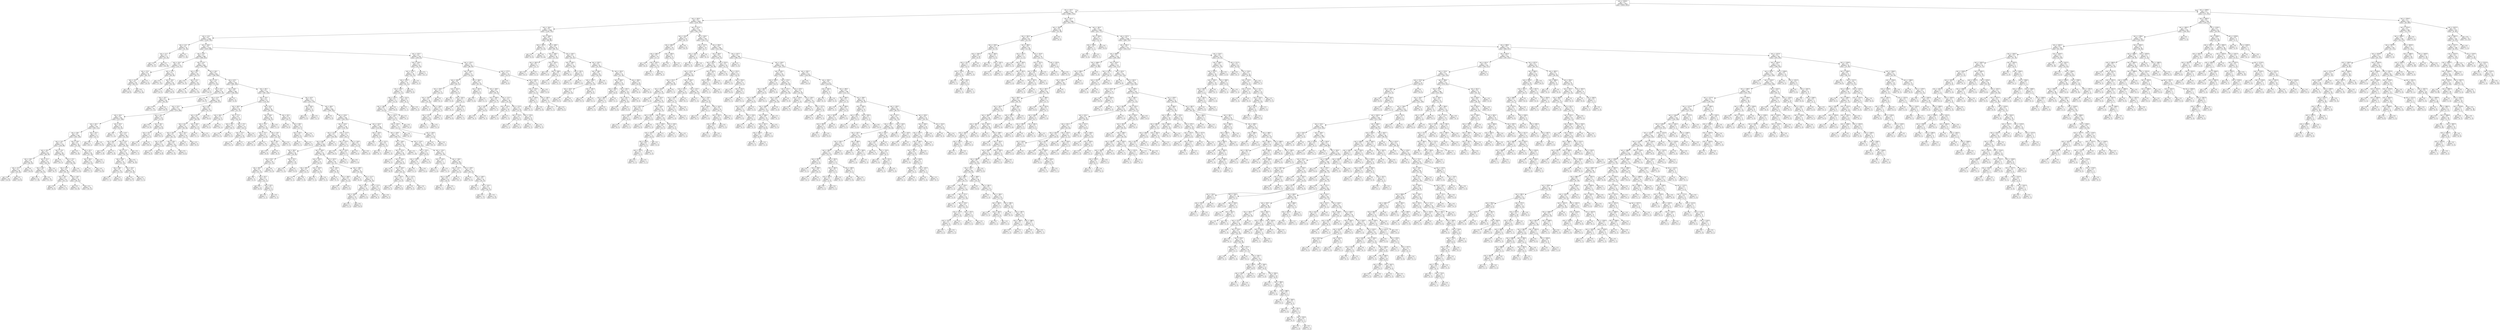 digraph Tree {
node [shape=box, style="rounded", color="black", fontname=helvetica] ;
edge [fontname=helvetica] ;
0 [label="rain <= 1418.0\ngini = 0.5\nsamples = 3412\nvalue = [2659, 2655]"] ;
1 [label="rain <= 333.5\ngini = 0.5\nsamples = 2701\nvalue = [2488, 1724]"] ;
0 -> 1 [labeldistance=2.5, labelangle=45, headlabel="True"] ;
2 [label="rain <= 205.5\ngini = 0.5\nsamples = 1605\nvalue = [1555, 967]"] ;
1 -> 2 ;
3 [label="rain <= 182.5\ngini = 0.5\nsamples = 1266\nvalue = [1192, 791]"] ;
2 -> 3 ;
4 [label="rain <= 13.5\ngini = 0.5\nsamples = 1166\nvalue = [1104, 705]"] ;
3 -> 4 ;
5 [label="rain <= 12.5\ngini = 0.5\nsamples = 50\nvalue = [32, 39]"] ;
4 -> 5 ;
6 [label="rain <= 11.5\ngini = 0.5\nsamples = 37\nvalue = [25, 29]"] ;
5 -> 6 ;
7 [label="gini = 0.5\nsamples = 14\nvalue = [9, 11]"] ;
6 -> 7 ;
8 [label="gini = 0.5\nsamples = 23\nvalue = [16, 18]"] ;
6 -> 8 ;
9 [label="gini = 0.5\nsamples = 13\nvalue = [7, 10]"] ;
5 -> 9 ;
10 [label="rain <= 142.5\ngini = 0.5\nsamples = 1116\nvalue = [1072, 666]"] ;
4 -> 10 ;
11 [label="rain <= 19.5\ngini = 0.5\nsamples = 980\nvalue = [928, 603]"] ;
10 -> 11 ;
12 [label="rain <= 16.5\ngini = 0.4\nsamples = 115\nvalue = [131, 57]"] ;
11 -> 12 ;
13 [label="rain <= 15.5\ngini = 0.4\nsamples = 70\nvalue = [82, 31]"] ;
12 -> 13 ;
14 [label="rain <= 14.5\ngini = 0.4\nsamples = 49\nvalue = [60, 25]"] ;
13 -> 14 ;
15 [label="gini = 0.4\nsamples = 22\nvalue = [28, 9]"] ;
14 -> 15 ;
16 [label="gini = 0.4\nsamples = 27\nvalue = [32, 16]"] ;
14 -> 16 ;
17 [label="gini = 0.3\nsamples = 21\nvalue = [22, 6]"] ;
13 -> 17 ;
18 [label="rain <= 17.5\ngini = 0.5\nsamples = 45\nvalue = [49, 26]"] ;
12 -> 18 ;
19 [label="gini = 0.5\nsamples = 19\nvalue = [17, 12]"] ;
18 -> 19 ;
20 [label="rain <= 18.5\ngini = 0.4\nsamples = 26\nvalue = [32, 14]"] ;
18 -> 20 ;
21 [label="gini = 0.4\nsamples = 12\nvalue = [14, 5]"] ;
20 -> 21 ;
22 [label="gini = 0.4\nsamples = 14\nvalue = [18, 9]"] ;
20 -> 22 ;
23 [label="rain <= 22.5\ngini = 0.5\nsamples = 865\nvalue = [797, 546]"] ;
11 -> 23 ;
24 [label="rain <= 20.5\ngini = 0.5\nsamples = 44\nvalue = [29, 37]"] ;
23 -> 24 ;
25 [label="gini = 0.4\nsamples = 15\nvalue = [6, 13]"] ;
24 -> 25 ;
26 [label="rain <= 21.5\ngini = 0.5\nsamples = 29\nvalue = [23, 24]"] ;
24 -> 26 ;
27 [label="gini = 0.5\nsamples = 15\nvalue = [11, 10]"] ;
26 -> 27 ;
28 [label="gini = 0.5\nsamples = 14\nvalue = [12, 14]"] ;
26 -> 28 ;
29 [label="rain <= 26.5\ngini = 0.5\nsamples = 821\nvalue = [768, 509]"] ;
23 -> 29 ;
30 [label="rain <= 23.5\ngini = 0.4\nsamples = 67\nvalue = [73, 26]"] ;
29 -> 30 ;
31 [label="gini = 0.2\nsamples = 13\nvalue = [16, 2]"] ;
30 -> 31 ;
32 [label="rain <= 25.5\ngini = 0.4\nsamples = 54\nvalue = [57, 24]"] ;
30 -> 32 ;
33 [label="rain <= 24.5\ngini = 0.5\nsamples = 38\nvalue = [36, 20]"] ;
32 -> 33 ;
34 [label="gini = 0.5\nsamples = 18\nvalue = [17, 11]"] ;
33 -> 34 ;
35 [label="gini = 0.4\nsamples = 20\nvalue = [19, 9]"] ;
33 -> 35 ;
36 [label="gini = 0.3\nsamples = 16\nvalue = [21, 4]"] ;
32 -> 36 ;
37 [label="rain <= 67.5\ngini = 0.5\nsamples = 754\nvalue = [695, 483]"] ;
29 -> 37 ;
38 [label="rain <= 66.5\ngini = 0.5\nsamples = 384\nvalue = [328, 265]"] ;
37 -> 38 ;
39 [label="rain <= 57.5\ngini = 0.5\nsamples = 378\nvalue = [326, 257]"] ;
38 -> 39 ;
40 [label="rain <= 53.5\ngini = 0.5\nsamples = 311\nvalue = [274, 204]"] ;
39 -> 40 ;
41 [label="rain <= 44.5\ngini = 0.5\nsamples = 281\nvalue = [237, 196]"] ;
40 -> 41 ;
42 [label="rain <= 42.5\ngini = 0.5\nsamples = 207\nvalue = [185, 131]"] ;
41 -> 42 ;
43 [label="rain <= 38.5\ngini = 0.5\nsamples = 190\nvalue = [163, 126]"] ;
42 -> 43 ;
44 [label="rain <= 32.5\ngini = 0.5\nsamples = 151\nvalue = [136, 98]"] ;
43 -> 44 ;
45 [label="rain <= 29.5\ngini = 0.5\nsamples = 83\nvalue = [68, 56]"] ;
44 -> 45 ;
46 [label="rain <= 28.5\ngini = 0.5\nsamples = 42\nvalue = [40, 24]"] ;
45 -> 46 ;
47 [label="rain <= 27.5\ngini = 0.5\nsamples = 28\nvalue = [24, 16]"] ;
46 -> 47 ;
48 [label="gini = 0.5\nsamples = 16\nvalue = [14, 8]"] ;
47 -> 48 ;
49 [label="gini = 0.5\nsamples = 12\nvalue = [10, 8]"] ;
47 -> 49 ;
50 [label="gini = 0.4\nsamples = 14\nvalue = [16, 8]"] ;
46 -> 50 ;
51 [label="rain <= 31.5\ngini = 0.5\nsamples = 41\nvalue = [28, 32]"] ;
45 -> 51 ;
52 [label="rain <= 30.5\ngini = 0.5\nsamples = 31\nvalue = [20, 25]"] ;
51 -> 52 ;
53 [label="gini = 0.5\nsamples = 12\nvalue = [7, 10]"] ;
52 -> 53 ;
54 [label="gini = 0.5\nsamples = 19\nvalue = [13, 15]"] ;
52 -> 54 ;
55 [label="gini = 0.5\nsamples = 10\nvalue = [8, 7]"] ;
51 -> 55 ;
56 [label="rain <= 33.5\ngini = 0.5\nsamples = 68\nvalue = [68, 42]"] ;
44 -> 56 ;
57 [label="gini = 0.4\nsamples = 9\nvalue = [10, 3]"] ;
56 -> 57 ;
58 [label="rain <= 37.5\ngini = 0.5\nsamples = 59\nvalue = [58, 39]"] ;
56 -> 58 ;
59 [label="rain <= 35.5\ngini = 0.5\nsamples = 46\nvalue = [45, 33]"] ;
58 -> 59 ;
60 [label="rain <= 34.5\ngini = 0.5\nsamples = 16\nvalue = [19, 11]"] ;
59 -> 60 ;
61 [label="gini = 0.5\nsamples = 5\nvalue = [6, 4]"] ;
60 -> 61 ;
62 [label="gini = 0.5\nsamples = 11\nvalue = [13, 7]"] ;
60 -> 62 ;
63 [label="rain <= 36.5\ngini = 0.5\nsamples = 30\nvalue = [26, 22]"] ;
59 -> 63 ;
64 [label="gini = 0.5\nsamples = 11\nvalue = [8, 10]"] ;
63 -> 64 ;
65 [label="gini = 0.5\nsamples = 19\nvalue = [18, 12]"] ;
63 -> 65 ;
66 [label="gini = 0.4\nsamples = 13\nvalue = [13, 6]"] ;
58 -> 66 ;
67 [label="rain <= 39.5\ngini = 0.5\nsamples = 39\nvalue = [27, 28]"] ;
43 -> 67 ;
68 [label="gini = 0.5\nsamples = 11\nvalue = [6, 10]"] ;
67 -> 68 ;
69 [label="rain <= 41.5\ngini = 0.5\nsamples = 28\nvalue = [21, 18]"] ;
67 -> 69 ;
70 [label="rain <= 40.5\ngini = 0.5\nsamples = 23\nvalue = [19, 15]"] ;
69 -> 70 ;
71 [label="gini = 0.5\nsamples = 9\nvalue = [7, 7]"] ;
70 -> 71 ;
72 [label="gini = 0.5\nsamples = 14\nvalue = [12, 8]"] ;
70 -> 72 ;
73 [label="gini = 0.5\nsamples = 5\nvalue = [2, 3]"] ;
69 -> 73 ;
74 [label="rain <= 43.5\ngini = 0.3\nsamples = 17\nvalue = [22, 5]"] ;
42 -> 74 ;
75 [label="gini = 0.2\nsamples = 5\nvalue = [10, 1]"] ;
74 -> 75 ;
76 [label="gini = 0.4\nsamples = 12\nvalue = [12, 4]"] ;
74 -> 76 ;
77 [label="rain <= 45.5\ngini = 0.5\nsamples = 74\nvalue = [52, 65]"] ;
41 -> 77 ;
78 [label="gini = 0.2\nsamples = 5\nvalue = [1, 11]"] ;
77 -> 78 ;
79 [label="rain <= 47.5\ngini = 0.5\nsamples = 69\nvalue = [51, 54]"] ;
77 -> 79 ;
80 [label="rain <= 46.5\ngini = 0.5\nsamples = 17\nvalue = [9, 16]"] ;
79 -> 80 ;
81 [label="gini = 0.5\nsamples = 11\nvalue = [7, 8]"] ;
80 -> 81 ;
82 [label="gini = 0.3\nsamples = 6\nvalue = [2, 8]"] ;
80 -> 82 ;
83 [label="rain <= 52.5\ngini = 0.5\nsamples = 52\nvalue = [42, 38]"] ;
79 -> 83 ;
84 [label="rain <= 51.5\ngini = 0.5\nsamples = 43\nvalue = [35, 33]"] ;
83 -> 84 ;
85 [label="rain <= 49.5\ngini = 0.5\nsamples = 32\nvalue = [27, 23]"] ;
84 -> 85 ;
86 [label="rain <= 48.5\ngini = 0.5\nsamples = 16\nvalue = [13, 13]"] ;
85 -> 86 ;
87 [label="gini = 0.5\nsamples = 7\nvalue = [7, 7]"] ;
86 -> 87 ;
88 [label="gini = 0.5\nsamples = 9\nvalue = [6, 6]"] ;
86 -> 88 ;
89 [label="rain <= 50.5\ngini = 0.5\nsamples = 16\nvalue = [14, 10]"] ;
85 -> 89 ;
90 [label="gini = 0.5\nsamples = 10\nvalue = [9, 7]"] ;
89 -> 90 ;
91 [label="gini = 0.5\nsamples = 6\nvalue = [5, 3]"] ;
89 -> 91 ;
92 [label="gini = 0.5\nsamples = 11\nvalue = [8, 10]"] ;
84 -> 92 ;
93 [label="gini = 0.5\nsamples = 9\nvalue = [7, 5]"] ;
83 -> 93 ;
94 [label="rain <= 54.5\ngini = 0.3\nsamples = 30\nvalue = [37, 8]"] ;
40 -> 94 ;
95 [label="gini = 0.0\nsamples = 11\nvalue = [15, 0]"] ;
94 -> 95 ;
96 [label="rain <= 56.5\ngini = 0.4\nsamples = 19\nvalue = [22, 8]"] ;
94 -> 96 ;
97 [label="rain <= 55.5\ngini = 0.4\nsamples = 11\nvalue = [13, 5]"] ;
96 -> 97 ;
98 [label="gini = 0.4\nsamples = 3\nvalue = [3, 1]"] ;
97 -> 98 ;
99 [label="gini = 0.4\nsamples = 8\nvalue = [10, 4]"] ;
97 -> 99 ;
100 [label="gini = 0.4\nsamples = 8\nvalue = [9, 3]"] ;
96 -> 100 ;
101 [label="rain <= 65.5\ngini = 0.5\nsamples = 67\nvalue = [52, 53]"] ;
39 -> 101 ;
102 [label="rain <= 63.5\ngini = 0.5\nsamples = 60\nvalue = [44, 49]"] ;
101 -> 102 ;
103 [label="rain <= 61.5\ngini = 0.5\nsamples = 47\nvalue = [38, 38]"] ;
102 -> 103 ;
104 [label="rain <= 59.5\ngini = 0.5\nsamples = 33\nvalue = [26, 31]"] ;
103 -> 104 ;
105 [label="rain <= 58.5\ngini = 0.5\nsamples = 15\nvalue = [13, 12]"] ;
104 -> 105 ;
106 [label="gini = 0.5\nsamples = 4\nvalue = [4, 4]"] ;
105 -> 106 ;
107 [label="gini = 0.5\nsamples = 11\nvalue = [9, 8]"] ;
105 -> 107 ;
108 [label="rain <= 60.5\ngini = 0.5\nsamples = 18\nvalue = [13, 19]"] ;
104 -> 108 ;
109 [label="gini = 0.5\nsamples = 13\nvalue = [9, 13]"] ;
108 -> 109 ;
110 [label="gini = 0.5\nsamples = 5\nvalue = [4, 6]"] ;
108 -> 110 ;
111 [label="rain <= 62.5\ngini = 0.5\nsamples = 14\nvalue = [12, 7]"] ;
103 -> 111 ;
112 [label="gini = 0.5\nsamples = 5\nvalue = [3, 2]"] ;
111 -> 112 ;
113 [label="gini = 0.5\nsamples = 9\nvalue = [9, 5]"] ;
111 -> 113 ;
114 [label="rain <= 64.5\ngini = 0.5\nsamples = 13\nvalue = [6, 11]"] ;
102 -> 114 ;
115 [label="gini = 0.4\nsamples = 7\nvalue = [3, 7]"] ;
114 -> 115 ;
116 [label="gini = 0.5\nsamples = 6\nvalue = [3, 4]"] ;
114 -> 116 ;
117 [label="gini = 0.4\nsamples = 7\nvalue = [8, 4]"] ;
101 -> 117 ;
118 [label="gini = 0.3\nsamples = 6\nvalue = [2, 8]"] ;
38 -> 118 ;
119 [label="rain <= 85.5\ngini = 0.5\nsamples = 370\nvalue = [367, 218]"] ;
37 -> 119 ;
120 [label="rain <= 74.5\ngini = 0.4\nsamples = 97\nvalue = [114, 44]"] ;
119 -> 120 ;
121 [label="rain <= 69.5\ngini = 0.3\nsamples = 39\nvalue = [52, 15]"] ;
120 -> 121 ;
122 [label="rain <= 68.5\ngini = 0.3\nsamples = 12\nvalue = [16, 3]"] ;
121 -> 122 ;
123 [label="gini = 0.4\nsamples = 5\nvalue = [4, 2]"] ;
122 -> 123 ;
124 [label="gini = 0.1\nsamples = 7\nvalue = [12, 1]"] ;
122 -> 124 ;
125 [label="rain <= 71.5\ngini = 0.4\nsamples = 27\nvalue = [36, 12]"] ;
121 -> 125 ;
126 [label="rain <= 70.5\ngini = 0.4\nsamples = 13\nvalue = [16, 7]"] ;
125 -> 126 ;
127 [label="gini = 0.4\nsamples = 9\nvalue = [13, 5]"] ;
126 -> 127 ;
128 [label="gini = 0.5\nsamples = 4\nvalue = [3, 2]"] ;
126 -> 128 ;
129 [label="rain <= 73.5\ngini = 0.3\nsamples = 14\nvalue = [20, 5]"] ;
125 -> 129 ;
130 [label="rain <= 72.5\ngini = 0.3\nsamples = 10\nvalue = [17, 4]"] ;
129 -> 130 ;
131 [label="gini = 0.3\nsamples = 6\nvalue = [12, 3]"] ;
130 -> 131 ;
132 [label="gini = 0.3\nsamples = 4\nvalue = [5, 1]"] ;
130 -> 132 ;
133 [label="gini = 0.4\nsamples = 4\nvalue = [3, 1]"] ;
129 -> 133 ;
134 [label="rain <= 81.5\ngini = 0.4\nsamples = 58\nvalue = [62, 29]"] ;
120 -> 134 ;
135 [label="rain <= 80.5\ngini = 0.5\nsamples = 40\nvalue = [38, 22]"] ;
134 -> 135 ;
136 [label="rain <= 77.0\ngini = 0.5\nsamples = 37\nvalue = [37, 20]"] ;
135 -> 136 ;
137 [label="rain <= 75.5\ngini = 0.4\nsamples = 17\nvalue = [15, 6]"] ;
136 -> 137 ;
138 [label="gini = 0.5\nsamples = 7\nvalue = [4, 3]"] ;
137 -> 138 ;
139 [label="gini = 0.3\nsamples = 10\nvalue = [11, 3]"] ;
137 -> 139 ;
140 [label="rain <= 79.5\ngini = 0.5\nsamples = 20\nvalue = [22, 14]"] ;
136 -> 140 ;
141 [label="rain <= 78.5\ngini = 0.5\nsamples = 14\nvalue = [15, 11]"] ;
140 -> 141 ;
142 [label="gini = 0.5\nsamples = 8\nvalue = [9, 6]"] ;
141 -> 142 ;
143 [label="gini = 0.5\nsamples = 6\nvalue = [6, 5]"] ;
141 -> 143 ;
144 [label="gini = 0.4\nsamples = 6\nvalue = [7, 3]"] ;
140 -> 144 ;
145 [label="gini = 0.4\nsamples = 3\nvalue = [1, 2]"] ;
135 -> 145 ;
146 [label="rain <= 82.5\ngini = 0.3\nsamples = 18\nvalue = [24, 7]"] ;
134 -> 146 ;
147 [label="gini = 0.0\nsamples = 6\nvalue = [9, 0]"] ;
146 -> 147 ;
148 [label="rain <= 84.5\ngini = 0.4\nsamples = 12\nvalue = [15, 7]"] ;
146 -> 148 ;
149 [label="rain <= 83.5\ngini = 0.5\nsamples = 6\nvalue = [5, 4]"] ;
148 -> 149 ;
150 [label="gini = 0.5\nsamples = 2\nvalue = [1, 1]"] ;
149 -> 150 ;
151 [label="gini = 0.5\nsamples = 4\nvalue = [4, 3]"] ;
149 -> 151 ;
152 [label="gini = 0.4\nsamples = 6\nvalue = [10, 3]"] ;
148 -> 152 ;
153 [label="rain <= 87.5\ngini = 0.5\nsamples = 273\nvalue = [253, 174]"] ;
119 -> 153 ;
154 [label="rain <= 86.5\ngini = 0.4\nsamples = 9\nvalue = [4, 9]"] ;
153 -> 154 ;
155 [label="gini = 0.4\nsamples = 4\nvalue = [2, 6]"] ;
154 -> 155 ;
156 [label="gini = 0.5\nsamples = 5\nvalue = [2, 3]"] ;
154 -> 156 ;
157 [label="rain <= 89.5\ngini = 0.5\nsamples = 264\nvalue = [249, 165]"] ;
153 -> 157 ;
158 [label="gini = 0.0\nsamples = 4\nvalue = [5, 0]"] ;
157 -> 158 ;
159 [label="rain <= 119.5\ngini = 0.5\nsamples = 260\nvalue = [244, 165]"] ;
157 -> 159 ;
160 [label="rain <= 114.5\ngini = 0.5\nsamples = 134\nvalue = [130, 76]"] ;
159 -> 160 ;
161 [label="rain <= 113.5\ngini = 0.5\nsamples = 113\nvalue = [102, 69]"] ;
160 -> 161 ;
162 [label="rain <= 98.5\ngini = 0.5\nsamples = 109\nvalue = [99, 64]"] ;
161 -> 162 ;
163 [label="rain <= 96.5\ngini = 0.5\nsamples = 39\nvalue = [34, 28]"] ;
162 -> 163 ;
164 [label="rain <= 93.5\ngini = 0.4\nsamples = 29\nvalue = [27, 13]"] ;
163 -> 164 ;
165 [label="rain <= 90.5\ngini = 0.5\nsamples = 21\nvalue = [15, 13]"] ;
164 -> 165 ;
166 [label="gini = 0.4\nsamples = 6\nvalue = [5, 2]"] ;
165 -> 166 ;
167 [label="rain <= 91.5\ngini = 0.5\nsamples = 15\nvalue = [10, 11]"] ;
165 -> 167 ;
168 [label="gini = 0.5\nsamples = 11\nvalue = [8, 9]"] ;
167 -> 168 ;
169 [label="rain <= 92.5\ngini = 0.5\nsamples = 4\nvalue = [2, 2]"] ;
167 -> 169 ;
170 [label="gini = 0.5\nsamples = 2\nvalue = [1, 1]"] ;
169 -> 170 ;
171 [label="gini = 0.5\nsamples = 2\nvalue = [1, 1]"] ;
169 -> 171 ;
172 [label="gini = 0.0\nsamples = 8\nvalue = [12, 0]"] ;
164 -> 172 ;
173 [label="rain <= 97.5\ngini = 0.4\nsamples = 10\nvalue = [7, 15]"] ;
163 -> 173 ;
174 [label="gini = 0.3\nsamples = 4\nvalue = [3, 11]"] ;
173 -> 174 ;
175 [label="gini = 0.5\nsamples = 6\nvalue = [4, 4]"] ;
173 -> 175 ;
176 [label="rain <= 104.5\ngini = 0.5\nsamples = 70\nvalue = [65, 36]"] ;
162 -> 176 ;
177 [label="rain <= 102.5\ngini = 0.3\nsamples = 21\nvalue = [24, 5]"] ;
176 -> 177 ;
178 [label="rain <= 99.5\ngini = 0.1\nsamples = 10\nvalue = [12, 1]"] ;
177 -> 178 ;
179 [label="gini = 0.3\nsamples = 4\nvalue = [5, 1]"] ;
178 -> 179 ;
180 [label="gini = 0.0\nsamples = 6\nvalue = [7, 0]"] ;
178 -> 180 ;
181 [label="rain <= 103.5\ngini = 0.4\nsamples = 11\nvalue = [12, 4]"] ;
177 -> 181 ;
182 [label="gini = 0.3\nsamples = 5\nvalue = [7, 2]"] ;
181 -> 182 ;
183 [label="gini = 0.4\nsamples = 6\nvalue = [5, 2]"] ;
181 -> 183 ;
184 [label="rain <= 107.5\ngini = 0.5\nsamples = 49\nvalue = [41, 31]"] ;
176 -> 184 ;
185 [label="rain <= 105.5\ngini = 0.5\nsamples = 18\nvalue = [9, 15]"] ;
184 -> 185 ;
186 [label="gini = 0.5\nsamples = 6\nvalue = [5, 3]"] ;
185 -> 186 ;
187 [label="rain <= 106.5\ngini = 0.4\nsamples = 12\nvalue = [4, 12]"] ;
185 -> 187 ;
188 [label="gini = 0.4\nsamples = 3\nvalue = [1, 3]"] ;
187 -> 188 ;
189 [label="gini = 0.4\nsamples = 9\nvalue = [3, 9]"] ;
187 -> 189 ;
190 [label="rain <= 108.5\ngini = 0.4\nsamples = 31\nvalue = [32, 16]"] ;
184 -> 190 ;
191 [label="gini = 0.0\nsamples = 4\nvalue = [6, 0]"] ;
190 -> 191 ;
192 [label="rain <= 111.5\ngini = 0.5\nsamples = 27\nvalue = [26, 16]"] ;
190 -> 192 ;
193 [label="rain <= 110.5\ngini = 0.5\nsamples = 14\nvalue = [14, 11]"] ;
192 -> 193 ;
194 [label="rain <= 109.5\ngini = 0.5\nsamples = 10\nvalue = [11, 7]"] ;
193 -> 194 ;
195 [label="gini = 0.5\nsamples = 4\nvalue = [3, 3]"] ;
194 -> 195 ;
196 [label="gini = 0.4\nsamples = 6\nvalue = [8, 4]"] ;
194 -> 196 ;
197 [label="gini = 0.5\nsamples = 4\nvalue = [3, 4]"] ;
193 -> 197 ;
198 [label="rain <= 112.5\ngini = 0.4\nsamples = 13\nvalue = [12, 5]"] ;
192 -> 198 ;
199 [label="gini = 0.4\nsamples = 9\nvalue = [8, 3]"] ;
198 -> 199 ;
200 [label="gini = 0.4\nsamples = 4\nvalue = [4, 2]"] ;
198 -> 200 ;
201 [label="gini = 0.5\nsamples = 4\nvalue = [3, 5]"] ;
161 -> 201 ;
202 [label="rain <= 117.5\ngini = 0.3\nsamples = 21\nvalue = [28, 7]"] ;
160 -> 202 ;
203 [label="rain <= 115.5\ngini = 0.1\nsamples = 11\nvalue = [17, 1]"] ;
202 -> 203 ;
204 [label="gini = 0.0\nsamples = 5\nvalue = [10, 0]"] ;
203 -> 204 ;
205 [label="rain <= 116.5\ngini = 0.2\nsamples = 6\nvalue = [7, 1]"] ;
203 -> 205 ;
206 [label="gini = 0.2\nsamples = 5\nvalue = [6, 1]"] ;
205 -> 206 ;
207 [label="gini = 0.0\nsamples = 1\nvalue = [1, 0]"] ;
205 -> 207 ;
208 [label="rain <= 118.5\ngini = 0.5\nsamples = 10\nvalue = [11, 6]"] ;
202 -> 208 ;
209 [label="gini = 0.5\nsamples = 7\nvalue = [6, 6]"] ;
208 -> 209 ;
210 [label="gini = 0.0\nsamples = 3\nvalue = [5, 0]"] ;
208 -> 210 ;
211 [label="rain <= 122.5\ngini = 0.5\nsamples = 126\nvalue = [114, 89]"] ;
159 -> 211 ;
212 [label="rain <= 120.5\ngini = 0.4\nsamples = 9\nvalue = [5, 12]"] ;
211 -> 212 ;
213 [label="gini = 0.0\nsamples = 1\nvalue = [0, 1]"] ;
212 -> 213 ;
214 [label="rain <= 121.5\ngini = 0.4\nsamples = 8\nvalue = [5, 11]"] ;
212 -> 214 ;
215 [label="gini = 0.5\nsamples = 5\nvalue = [4, 7]"] ;
214 -> 215 ;
216 [label="gini = 0.3\nsamples = 3\nvalue = [1, 4]"] ;
214 -> 216 ;
217 [label="rain <= 129.5\ngini = 0.5\nsamples = 117\nvalue = [109, 77]"] ;
211 -> 217 ;
218 [label="rain <= 128.5\ngini = 0.5\nsamples = 43\nvalue = [33, 32]"] ;
217 -> 218 ;
219 [label="rain <= 123.5\ngini = 0.5\nsamples = 36\nvalue = [32, 22]"] ;
218 -> 219 ;
220 [label="gini = 0.3\nsamples = 5\nvalue = [4, 1]"] ;
219 -> 220 ;
221 [label="rain <= 124.5\ngini = 0.5\nsamples = 31\nvalue = [28, 21]"] ;
219 -> 221 ;
222 [label="gini = 0.5\nsamples = 10\nvalue = [8, 9]"] ;
221 -> 222 ;
223 [label="rain <= 126.5\ngini = 0.5\nsamples = 21\nvalue = [20, 12]"] ;
221 -> 223 ;
224 [label="rain <= 125.5\ngini = 0.5\nsamples = 14\nvalue = [13, 9]"] ;
223 -> 224 ;
225 [label="gini = 0.5\nsamples = 6\nvalue = [4, 3]"] ;
224 -> 225 ;
226 [label="gini = 0.5\nsamples = 8\nvalue = [9, 6]"] ;
224 -> 226 ;
227 [label="rain <= 127.5\ngini = 0.4\nsamples = 7\nvalue = [7, 3]"] ;
223 -> 227 ;
228 [label="gini = 0.4\nsamples = 4\nvalue = [4, 2]"] ;
227 -> 228 ;
229 [label="gini = 0.4\nsamples = 3\nvalue = [3, 1]"] ;
227 -> 229 ;
230 [label="gini = 0.2\nsamples = 7\nvalue = [1, 10]"] ;
218 -> 230 ;
231 [label="rain <= 133.5\ngini = 0.5\nsamples = 74\nvalue = [76, 45]"] ;
217 -> 231 ;
232 [label="rain <= 132.5\ngini = 0.3\nsamples = 21\nvalue = [24, 6]"] ;
231 -> 232 ;
233 [label="rain <= 130.5\ngini = 0.2\nsamples = 9\nvalue = [11, 1]"] ;
232 -> 233 ;
234 [label="gini = 0.4\nsamples = 2\nvalue = [2, 1]"] ;
233 -> 234 ;
235 [label="gini = 0.0\nsamples = 7\nvalue = [9, 0]"] ;
233 -> 235 ;
236 [label="gini = 0.4\nsamples = 12\nvalue = [13, 5]"] ;
232 -> 236 ;
237 [label="rain <= 135.5\ngini = 0.5\nsamples = 53\nvalue = [52, 39]"] ;
231 -> 237 ;
238 [label="rain <= 134.5\ngini = 0.3\nsamples = 7\nvalue = [2, 11]"] ;
237 -> 238 ;
239 [label="gini = 0.2\nsamples = 4\nvalue = [1, 6]"] ;
238 -> 239 ;
240 [label="gini = 0.3\nsamples = 3\nvalue = [1, 5]"] ;
238 -> 240 ;
241 [label="rain <= 138.5\ngini = 0.5\nsamples = 46\nvalue = [50, 28]"] ;
237 -> 241 ;
242 [label="rain <= 137.5\ngini = 0.3\nsamples = 15\nvalue = [22, 5]"] ;
241 -> 242 ;
243 [label="rain <= 136.5\ngini = 0.4\nsamples = 10\nvalue = [10, 4]"] ;
242 -> 243 ;
244 [label="gini = 0.3\nsamples = 3\nvalue = [4, 1]"] ;
243 -> 244 ;
245 [label="gini = 0.4\nsamples = 7\nvalue = [6, 3]"] ;
243 -> 245 ;
246 [label="gini = 0.1\nsamples = 5\nvalue = [12, 1]"] ;
242 -> 246 ;
247 [label="rain <= 139.5\ngini = 0.5\nsamples = 31\nvalue = [28, 23]"] ;
241 -> 247 ;
248 [label="gini = 0.4\nsamples = 7\nvalue = [4, 9]"] ;
247 -> 248 ;
249 [label="rain <= 140.5\ngini = 0.5\nsamples = 24\nvalue = [24, 14]"] ;
247 -> 249 ;
250 [label="gini = 0.2\nsamples = 3\nvalue = [6, 1]"] ;
249 -> 250 ;
251 [label="rain <= 141.5\ngini = 0.5\nsamples = 21\nvalue = [18, 13]"] ;
249 -> 251 ;
252 [label="gini = 0.5\nsamples = 11\nvalue = [7, 7]"] ;
251 -> 252 ;
253 [label="gini = 0.5\nsamples = 10\nvalue = [11, 6]"] ;
251 -> 253 ;
254 [label="rain <= 155.5\ngini = 0.4\nsamples = 136\nvalue = [144, 63]"] ;
10 -> 254 ;
255 [label="rain <= 154.5\ngini = 0.3\nsamples = 43\nvalue = [55, 14]"] ;
254 -> 255 ;
256 [label="rain <= 153.5\ngini = 0.4\nsamples = 38\nvalue = [43, 13]"] ;
255 -> 256 ;
257 [label="rain <= 152.5\ngini = 0.3\nsamples = 35\nvalue = [41, 11]"] ;
256 -> 257 ;
258 [label="rain <= 150.5\ngini = 0.4\nsamples = 33\nvalue = [37, 11]"] ;
257 -> 258 ;
259 [label="rain <= 147.5\ngini = 0.3\nsamples = 27\nvalue = [31, 8]"] ;
258 -> 259 ;
260 [label="rain <= 146.5\ngini = 0.4\nsamples = 21\nvalue = [23, 8]"] ;
259 -> 260 ;
261 [label="rain <= 145.5\ngini = 0.4\nsamples = 18\nvalue = [19, 7]"] ;
260 -> 261 ;
262 [label="rain <= 143.5\ngini = 0.4\nsamples = 13\nvalue = [15, 5]"] ;
261 -> 262 ;
263 [label="gini = 0.4\nsamples = 2\nvalue = [2, 1]"] ;
262 -> 263 ;
264 [label="rain <= 144.5\ngini = 0.4\nsamples = 11\nvalue = [13, 4]"] ;
262 -> 264 ;
265 [label="gini = 0.4\nsamples = 8\nvalue = [10, 3]"] ;
264 -> 265 ;
266 [label="gini = 0.4\nsamples = 3\nvalue = [3, 1]"] ;
264 -> 266 ;
267 [label="gini = 0.4\nsamples = 5\nvalue = [4, 2]"] ;
261 -> 267 ;
268 [label="gini = 0.3\nsamples = 3\nvalue = [4, 1]"] ;
260 -> 268 ;
269 [label="gini = 0.0\nsamples = 6\nvalue = [8, 0]"] ;
259 -> 269 ;
270 [label="rain <= 151.5\ngini = 0.4\nsamples = 6\nvalue = [6, 3]"] ;
258 -> 270 ;
271 [label="gini = 0.5\nsamples = 2\nvalue = [1, 1]"] ;
270 -> 271 ;
272 [label="gini = 0.4\nsamples = 4\nvalue = [5, 2]"] ;
270 -> 272 ;
273 [label="gini = 0.0\nsamples = 2\nvalue = [4, 0]"] ;
257 -> 273 ;
274 [label="gini = 0.5\nsamples = 3\nvalue = [2, 2]"] ;
256 -> 274 ;
275 [label="gini = 0.1\nsamples = 5\nvalue = [12, 1]"] ;
255 -> 275 ;
276 [label="rain <= 175.5\ngini = 0.5\nsamples = 93\nvalue = [89, 49]"] ;
254 -> 276 ;
277 [label="rain <= 164.5\ngini = 0.5\nsamples = 77\nvalue = [70, 45]"] ;
276 -> 277 ;
278 [label="rain <= 160.5\ngini = 0.4\nsamples = 26\nvalue = [28, 13]"] ;
277 -> 278 ;
279 [label="rain <= 159.5\ngini = 0.5\nsamples = 17\nvalue = [14, 11]"] ;
278 -> 279 ;
280 [label="rain <= 156.5\ngini = 0.5\nsamples = 16\nvalue = [14, 10]"] ;
279 -> 280 ;
281 [label="gini = 0.5\nsamples = 3\nvalue = [2, 3]"] ;
280 -> 281 ;
282 [label="rain <= 158.5\ngini = 0.5\nsamples = 13\nvalue = [12, 7]"] ;
280 -> 282 ;
283 [label="rain <= 157.5\ngini = 0.5\nsamples = 10\nvalue = [10, 6]"] ;
282 -> 283 ;
284 [label="gini = 0.5\nsamples = 5\nvalue = [5, 3]"] ;
283 -> 284 ;
285 [label="gini = 0.5\nsamples = 5\nvalue = [5, 3]"] ;
283 -> 285 ;
286 [label="gini = 0.4\nsamples = 3\nvalue = [2, 1]"] ;
282 -> 286 ;
287 [label="gini = 0.0\nsamples = 1\nvalue = [0, 1]"] ;
279 -> 287 ;
288 [label="rain <= 161.5\ngini = 0.2\nsamples = 9\nvalue = [14, 2]"] ;
278 -> 288 ;
289 [label="gini = 0.0\nsamples = 2\nvalue = [5, 0]"] ;
288 -> 289 ;
290 [label="rain <= 162.5\ngini = 0.3\nsamples = 7\nvalue = [9, 2]"] ;
288 -> 290 ;
291 [label="gini = 0.0\nsamples = 1\nvalue = [0, 1]"] ;
290 -> 291 ;
292 [label="rain <= 163.5\ngini = 0.2\nsamples = 6\nvalue = [9, 1]"] ;
290 -> 292 ;
293 [label="gini = 0.0\nsamples = 2\nvalue = [4, 0]"] ;
292 -> 293 ;
294 [label="gini = 0.3\nsamples = 4\nvalue = [5, 1]"] ;
292 -> 294 ;
295 [label="rain <= 166.5\ngini = 0.5\nsamples = 51\nvalue = [42, 32]"] ;
277 -> 295 ;
296 [label="rain <= 165.5\ngini = 0.5\nsamples = 9\nvalue = [6, 9]"] ;
295 -> 296 ;
297 [label="gini = 0.5\nsamples = 7\nvalue = [5, 8]"] ;
296 -> 297 ;
298 [label="gini = 0.5\nsamples = 2\nvalue = [1, 1]"] ;
296 -> 298 ;
299 [label="rain <= 169.5\ngini = 0.5\nsamples = 42\nvalue = [36, 23]"] ;
295 -> 299 ;
300 [label="rain <= 168.5\ngini = 0.4\nsamples = 16\nvalue = [17, 7]"] ;
299 -> 300 ;
301 [label="rain <= 167.5\ngini = 0.5\nsamples = 10\nvalue = [10, 6]"] ;
300 -> 301 ;
302 [label="gini = 0.4\nsamples = 5\nvalue = [6, 3]"] ;
301 -> 302 ;
303 [label="gini = 0.5\nsamples = 5\nvalue = [4, 3]"] ;
301 -> 303 ;
304 [label="gini = 0.2\nsamples = 6\nvalue = [7, 1]"] ;
300 -> 304 ;
305 [label="rain <= 171.5\ngini = 0.5\nsamples = 26\nvalue = [19, 16]"] ;
299 -> 305 ;
306 [label="rain <= 170.5\ngini = 0.5\nsamples = 10\nvalue = [4, 7]"] ;
305 -> 306 ;
307 [label="gini = 0.5\nsamples = 5\nvalue = [3, 2]"] ;
306 -> 307 ;
308 [label="gini = 0.3\nsamples = 5\nvalue = [1, 5]"] ;
306 -> 308 ;
309 [label="rain <= 173.5\ngini = 0.5\nsamples = 16\nvalue = [15, 9]"] ;
305 -> 309 ;
310 [label="rain <= 172.5\ngini = 0.5\nsamples = 8\nvalue = [6, 5]"] ;
309 -> 310 ;
311 [label="gini = 0.4\nsamples = 3\nvalue = [2, 1]"] ;
310 -> 311 ;
312 [label="gini = 0.5\nsamples = 5\nvalue = [4, 4]"] ;
310 -> 312 ;
313 [label="rain <= 174.5\ngini = 0.4\nsamples = 8\nvalue = [9, 4]"] ;
309 -> 313 ;
314 [label="gini = 0.3\nsamples = 4\nvalue = [5, 1]"] ;
313 -> 314 ;
315 [label="gini = 0.5\nsamples = 4\nvalue = [4, 3]"] ;
313 -> 315 ;
316 [label="rain <= 177.5\ngini = 0.3\nsamples = 16\nvalue = [19, 4]"] ;
276 -> 316 ;
317 [label="gini = 0.0\nsamples = 3\nvalue = [6, 0]"] ;
316 -> 317 ;
318 [label="rain <= 181.5\ngini = 0.4\nsamples = 13\nvalue = [13, 4]"] ;
316 -> 318 ;
319 [label="rain <= 179.5\ngini = 0.4\nsamples = 11\nvalue = [11, 4]"] ;
318 -> 319 ;
320 [label="rain <= 178.5\ngini = 0.3\nsamples = 5\nvalue = [4, 1]"] ;
319 -> 320 ;
321 [label="gini = 0.4\nsamples = 3\nvalue = [2, 1]"] ;
320 -> 321 ;
322 [label="gini = 0.0\nsamples = 2\nvalue = [2, 0]"] ;
320 -> 322 ;
323 [label="rain <= 180.5\ngini = 0.4\nsamples = 6\nvalue = [7, 3]"] ;
319 -> 323 ;
324 [label="gini = 0.5\nsamples = 2\nvalue = [1, 1]"] ;
323 -> 324 ;
325 [label="gini = 0.4\nsamples = 4\nvalue = [6, 2]"] ;
323 -> 325 ;
326 [label="gini = 0.0\nsamples = 2\nvalue = [2, 0]"] ;
318 -> 326 ;
327 [label="rain <= 184.5\ngini = 0.5\nsamples = 100\nvalue = [88, 86]"] ;
3 -> 327 ;
328 [label="rain <= 183.5\ngini = 0.3\nsamples = 8\nvalue = [4, 14]"] ;
327 -> 328 ;
329 [label="gini = 0.5\nsamples = 4\nvalue = [4, 4]"] ;
328 -> 329 ;
330 [label="gini = 0.0\nsamples = 4\nvalue = [0, 10]"] ;
328 -> 330 ;
331 [label="rain <= 189.5\ngini = 0.5\nsamples = 92\nvalue = [84, 72]"] ;
327 -> 331 ;
332 [label="rain <= 186.5\ngini = 0.4\nsamples = 18\nvalue = [23, 10]"] ;
331 -> 332 ;
333 [label="rain <= 185.5\ngini = 0.5\nsamples = 9\nvalue = [11, 7]"] ;
332 -> 333 ;
334 [label="gini = 0.4\nsamples = 5\nvalue = [6, 2]"] ;
333 -> 334 ;
335 [label="gini = 0.5\nsamples = 4\nvalue = [5, 5]"] ;
333 -> 335 ;
336 [label="rain <= 187.5\ngini = 0.3\nsamples = 9\nvalue = [12, 3]"] ;
332 -> 336 ;
337 [label="gini = 0.0\nsamples = 2\nvalue = [4, 0]"] ;
336 -> 337 ;
338 [label="rain <= 188.5\ngini = 0.4\nsamples = 7\nvalue = [8, 3]"] ;
336 -> 338 ;
339 [label="gini = 0.5\nsamples = 3\nvalue = [3, 2]"] ;
338 -> 339 ;
340 [label="gini = 0.3\nsamples = 4\nvalue = [5, 1]"] ;
338 -> 340 ;
341 [label="rain <= 192.5\ngini = 0.5\nsamples = 74\nvalue = [61, 62]"] ;
331 -> 341 ;
342 [label="rain <= 190.5\ngini = 0.5\nsamples = 13\nvalue = [10, 18]"] ;
341 -> 342 ;
343 [label="gini = 0.5\nsamples = 7\nvalue = [6, 9]"] ;
342 -> 343 ;
344 [label="rain <= 191.5\ngini = 0.4\nsamples = 6\nvalue = [4, 9]"] ;
342 -> 344 ;
345 [label="gini = 0.3\nsamples = 3\nvalue = [1, 5]"] ;
344 -> 345 ;
346 [label="gini = 0.5\nsamples = 3\nvalue = [3, 4]"] ;
344 -> 346 ;
347 [label="rain <= 197.5\ngini = 0.5\nsamples = 61\nvalue = [51, 44]"] ;
341 -> 347 ;
348 [label="rain <= 196.5\ngini = 0.4\nsamples = 28\nvalue = [29, 14]"] ;
347 -> 348 ;
349 [label="rain <= 194.5\ngini = 0.5\nsamples = 25\nvalue = [25, 14]"] ;
348 -> 349 ;
350 [label="rain <= 193.5\ngini = 0.5\nsamples = 17\nvalue = [19, 10]"] ;
349 -> 350 ;
351 [label="gini = 0.5\nsamples = 8\nvalue = [9, 5]"] ;
350 -> 351 ;
352 [label="gini = 0.4\nsamples = 9\nvalue = [10, 5]"] ;
350 -> 352 ;
353 [label="rain <= 195.5\ngini = 0.5\nsamples = 8\nvalue = [6, 4]"] ;
349 -> 353 ;
354 [label="gini = 0.5\nsamples = 6\nvalue = [4, 3]"] ;
353 -> 354 ;
355 [label="gini = 0.4\nsamples = 2\nvalue = [2, 1]"] ;
353 -> 355 ;
356 [label="gini = 0.0\nsamples = 3\nvalue = [4, 0]"] ;
348 -> 356 ;
357 [label="rain <= 203.5\ngini = 0.5\nsamples = 33\nvalue = [22, 30]"] ;
347 -> 357 ;
358 [label="rain <= 200.5\ngini = 0.5\nsamples = 23\nvalue = [12, 22]"] ;
357 -> 358 ;
359 [label="rain <= 199.5\ngini = 0.5\nsamples = 13\nvalue = [8, 8]"] ;
358 -> 359 ;
360 [label="rain <= 198.5\ngini = 0.5\nsamples = 9\nvalue = [5, 7]"] ;
359 -> 360 ;
361 [label="gini = 0.5\nsamples = 5\nvalue = [3, 3]"] ;
360 -> 361 ;
362 [label="gini = 0.4\nsamples = 4\nvalue = [2, 4]"] ;
360 -> 362 ;
363 [label="gini = 0.4\nsamples = 4\nvalue = [3, 1]"] ;
359 -> 363 ;
364 [label="rain <= 202.5\ngini = 0.3\nsamples = 10\nvalue = [4, 14]"] ;
358 -> 364 ;
365 [label="rain <= 201.5\ngini = 0.4\nsamples = 8\nvalue = [4, 10]"] ;
364 -> 365 ;
366 [label="gini = 0.4\nsamples = 4\nvalue = [2, 6]"] ;
365 -> 366 ;
367 [label="gini = 0.4\nsamples = 4\nvalue = [2, 4]"] ;
365 -> 367 ;
368 [label="gini = 0.0\nsamples = 2\nvalue = [0, 4]"] ;
364 -> 368 ;
369 [label="rain <= 204.5\ngini = 0.5\nsamples = 10\nvalue = [10, 8]"] ;
357 -> 369 ;
370 [label="gini = 0.5\nsamples = 5\nvalue = [6, 4]"] ;
369 -> 370 ;
371 [label="gini = 0.5\nsamples = 5\nvalue = [4, 4]"] ;
369 -> 371 ;
372 [label="rain <= 215.5\ngini = 0.4\nsamples = 339\nvalue = [363, 176]"] ;
2 -> 372 ;
373 [label="rain <= 210.5\ngini = 0.2\nsamples = 34\nvalue = [45, 5]"] ;
372 -> 373 ;
374 [label="rain <= 208.5\ngini = 0.3\nsamples = 20\nvalue = [23, 5]"] ;
373 -> 374 ;
375 [label="rain <= 206.5\ngini = 0.2\nsamples = 14\nvalue = [17, 2]"] ;
374 -> 375 ;
376 [label="gini = 0.0\nsamples = 4\nvalue = [6, 0]"] ;
375 -> 376 ;
377 [label="rain <= 207.5\ngini = 0.3\nsamples = 10\nvalue = [11, 2]"] ;
375 -> 377 ;
378 [label="gini = 0.3\nsamples = 5\nvalue = [5, 1]"] ;
377 -> 378 ;
379 [label="gini = 0.2\nsamples = 5\nvalue = [6, 1]"] ;
377 -> 379 ;
380 [label="rain <= 209.5\ngini = 0.4\nsamples = 6\nvalue = [6, 3]"] ;
374 -> 380 ;
381 [label="gini = 0.4\nsamples = 3\nvalue = [3, 1]"] ;
380 -> 381 ;
382 [label="gini = 0.5\nsamples = 3\nvalue = [3, 2]"] ;
380 -> 382 ;
383 [label="gini = 0.0\nsamples = 14\nvalue = [22, 0]"] ;
373 -> 383 ;
384 [label="rain <= 218.5\ngini = 0.5\nsamples = 305\nvalue = [318, 171]"] ;
372 -> 384 ;
385 [label="rain <= 217.5\ngini = 0.5\nsamples = 10\nvalue = [6, 7]"] ;
384 -> 385 ;
386 [label="rain <= 216.5\ngini = 0.5\nsamples = 7\nvalue = [6, 4]"] ;
385 -> 386 ;
387 [label="gini = 0.5\nsamples = 4\nvalue = [3, 4]"] ;
386 -> 387 ;
388 [label="gini = 0.0\nsamples = 3\nvalue = [3, 0]"] ;
386 -> 388 ;
389 [label="gini = 0.0\nsamples = 3\nvalue = [0, 3]"] ;
385 -> 389 ;
390 [label="rain <= 256.5\ngini = 0.5\nsamples = 295\nvalue = [312, 164]"] ;
384 -> 390 ;
391 [label="rain <= 246.5\ngini = 0.4\nsamples = 107\nvalue = [124, 52]"] ;
390 -> 391 ;
392 [label="rain <= 243.5\ngini = 0.4\nsamples = 87\nvalue = [93, 48]"] ;
391 -> 392 ;
393 [label="rain <= 232.5\ngini = 0.4\nsamples = 79\nvalue = [86, 40]"] ;
392 -> 393 ;
394 [label="rain <= 231.5\ngini = 0.5\nsamples = 38\nvalue = [38, 24]"] ;
393 -> 394 ;
395 [label="rain <= 219.5\ngini = 0.5\nsamples = 34\nvalue = [37, 21]"] ;
394 -> 395 ;
396 [label="gini = 0.0\nsamples = 1\nvalue = [2, 0]"] ;
395 -> 396 ;
397 [label="rain <= 222.5\ngini = 0.5\nsamples = 33\nvalue = [35, 21]"] ;
395 -> 397 ;
398 [label="rain <= 221.5\ngini = 0.4\nsamples = 9\nvalue = [13, 6]"] ;
397 -> 398 ;
399 [label="rain <= 220.5\ngini = 0.5\nsamples = 7\nvalue = [8, 6]"] ;
398 -> 399 ;
400 [label="gini = 0.5\nsamples = 5\nvalue = [6, 5]"] ;
399 -> 400 ;
401 [label="gini = 0.4\nsamples = 2\nvalue = [2, 1]"] ;
399 -> 401 ;
402 [label="gini = 0.0\nsamples = 2\nvalue = [5, 0]"] ;
398 -> 402 ;
403 [label="rain <= 224.5\ngini = 0.5\nsamples = 24\nvalue = [22, 15]"] ;
397 -> 403 ;
404 [label="rain <= 223.5\ngini = 0.5\nsamples = 6\nvalue = [5, 6]"] ;
403 -> 404 ;
405 [label="gini = 0.5\nsamples = 4\nvalue = [4, 4]"] ;
404 -> 405 ;
406 [label="gini = 0.4\nsamples = 2\nvalue = [1, 2]"] ;
404 -> 406 ;
407 [label="rain <= 229.5\ngini = 0.5\nsamples = 18\nvalue = [17, 9]"] ;
403 -> 407 ;
408 [label="rain <= 228.5\ngini = 0.4\nsamples = 14\nvalue = [15, 7]"] ;
407 -> 408 ;
409 [label="rain <= 227.5\ngini = 0.5\nsamples = 11\nvalue = [10, 6]"] ;
408 -> 409 ;
410 [label="rain <= 226.5\ngini = 0.4\nsamples = 6\nvalue = [5, 2]"] ;
409 -> 410 ;
411 [label="rain <= 225.5\ngini = 0.5\nsamples = 5\nvalue = [3, 2]"] ;
410 -> 411 ;
412 [label="gini = 0.4\nsamples = 3\nvalue = [2, 1]"] ;
411 -> 412 ;
413 [label="gini = 0.5\nsamples = 2\nvalue = [1, 1]"] ;
411 -> 413 ;
414 [label="gini = 0.0\nsamples = 1\nvalue = [2, 0]"] ;
410 -> 414 ;
415 [label="gini = 0.5\nsamples = 5\nvalue = [5, 4]"] ;
409 -> 415 ;
416 [label="gini = 0.3\nsamples = 3\nvalue = [5, 1]"] ;
408 -> 416 ;
417 [label="rain <= 230.5\ngini = 0.5\nsamples = 4\nvalue = [2, 2]"] ;
407 -> 417 ;
418 [label="gini = 0.5\nsamples = 2\nvalue = [1, 1]"] ;
417 -> 418 ;
419 [label="gini = 0.5\nsamples = 2\nvalue = [1, 1]"] ;
417 -> 419 ;
420 [label="gini = 0.4\nsamples = 4\nvalue = [1, 3]"] ;
394 -> 420 ;
421 [label="rain <= 236.5\ngini = 0.4\nsamples = 41\nvalue = [48, 16]"] ;
393 -> 421 ;
422 [label="rain <= 235.5\ngini = 0.3\nsamples = 15\nvalue = [20, 4]"] ;
421 -> 422 ;
423 [label="rain <= 234.5\ngini = 0.3\nsamples = 11\nvalue = [12, 3]"] ;
422 -> 423 ;
424 [label="rain <= 233.5\ngini = 0.2\nsamples = 6\nvalue = [6, 1]"] ;
423 -> 424 ;
425 [label="gini = 0.0\nsamples = 1\nvalue = [1, 0]"] ;
424 -> 425 ;
426 [label="gini = 0.3\nsamples = 5\nvalue = [5, 1]"] ;
424 -> 426 ;
427 [label="gini = 0.4\nsamples = 5\nvalue = [6, 2]"] ;
423 -> 427 ;
428 [label="gini = 0.2\nsamples = 4\nvalue = [8, 1]"] ;
422 -> 428 ;
429 [label="rain <= 237.5\ngini = 0.4\nsamples = 26\nvalue = [28, 12]"] ;
421 -> 429 ;
430 [label="gini = 0.3\nsamples = 3\nvalue = [1, 4]"] ;
429 -> 430 ;
431 [label="rain <= 239.5\ngini = 0.4\nsamples = 23\nvalue = [27, 8]"] ;
429 -> 431 ;
432 [label="rain <= 238.5\ngini = 0.2\nsamples = 7\nvalue = [9, 1]"] ;
431 -> 432 ;
433 [label="gini = 0.2\nsamples = 4\nvalue = [6, 1]"] ;
432 -> 433 ;
434 [label="gini = 0.0\nsamples = 3\nvalue = [3, 0]"] ;
432 -> 434 ;
435 [label="rain <= 242.5\ngini = 0.4\nsamples = 16\nvalue = [18, 7]"] ;
431 -> 435 ;
436 [label="rain <= 241.5\ngini = 0.5\nsamples = 9\nvalue = [9, 6]"] ;
435 -> 436 ;
437 [label="rain <= 240.5\ngini = 0.4\nsamples = 7\nvalue = [8, 4]"] ;
436 -> 437 ;
438 [label="gini = 0.5\nsamples = 5\nvalue = [5, 4]"] ;
437 -> 438 ;
439 [label="gini = 0.0\nsamples = 2\nvalue = [3, 0]"] ;
437 -> 439 ;
440 [label="gini = 0.4\nsamples = 2\nvalue = [1, 2]"] ;
436 -> 440 ;
441 [label="gini = 0.2\nsamples = 7\nvalue = [9, 1]"] ;
435 -> 441 ;
442 [label="rain <= 245.5\ngini = 0.5\nsamples = 8\nvalue = [7, 8]"] ;
392 -> 442 ;
443 [label="rain <= 244.5\ngini = 0.3\nsamples = 3\nvalue = [1, 5]"] ;
442 -> 443 ;
444 [label="gini = 0.5\nsamples = 2\nvalue = [1, 1]"] ;
443 -> 444 ;
445 [label="gini = 0.0\nsamples = 1\nvalue = [0, 4]"] ;
443 -> 445 ;
446 [label="gini = 0.4\nsamples = 5\nvalue = [6, 3]"] ;
442 -> 446 ;
447 [label="rain <= 252.5\ngini = 0.2\nsamples = 20\nvalue = [31, 4]"] ;
391 -> 447 ;
448 [label="gini = 0.0\nsamples = 10\nvalue = [17, 0]"] ;
447 -> 448 ;
449 [label="rain <= 253.5\ngini = 0.3\nsamples = 10\nvalue = [14, 4]"] ;
447 -> 449 ;
450 [label="gini = 0.5\nsamples = 2\nvalue = [2, 2]"] ;
449 -> 450 ;
451 [label="rain <= 254.5\ngini = 0.2\nsamples = 8\nvalue = [12, 2]"] ;
449 -> 451 ;
452 [label="gini = 0.0\nsamples = 4\nvalue = [6, 0]"] ;
451 -> 452 ;
453 [label="rain <= 255.5\ngini = 0.4\nsamples = 4\nvalue = [6, 2]"] ;
451 -> 453 ;
454 [label="gini = 0.5\nsamples = 2\nvalue = [1, 1]"] ;
453 -> 454 ;
455 [label="gini = 0.3\nsamples = 2\nvalue = [5, 1]"] ;
453 -> 455 ;
456 [label="rain <= 257.5\ngini = 0.5\nsamples = 188\nvalue = [188, 112]"] ;
390 -> 456 ;
457 [label="gini = 0.2\nsamples = 4\nvalue = [1, 9]"] ;
456 -> 457 ;
458 [label="rain <= 278.5\ngini = 0.5\nsamples = 184\nvalue = [187, 103]"] ;
456 -> 458 ;
459 [label="rain <= 265.5\ngini = 0.5\nsamples = 62\nvalue = [59, 43]"] ;
458 -> 459 ;
460 [label="rain <= 264.5\ngini = 0.3\nsamples = 15\nvalue = [19, 5]"] ;
459 -> 460 ;
461 [label="rain <= 262.5\ngini = 0.4\nsamples = 12\nvalue = [14, 5]"] ;
460 -> 461 ;
462 [label="rain <= 260.5\ngini = 0.3\nsamples = 11\nvalue = [14, 4]"] ;
461 -> 462 ;
463 [label="rain <= 258.5\ngini = 0.3\nsamples = 9\nvalue = [11, 2]"] ;
462 -> 463 ;
464 [label="gini = 0.0\nsamples = 2\nvalue = [2, 0]"] ;
463 -> 464 ;
465 [label="rain <= 259.5\ngini = 0.3\nsamples = 7\nvalue = [9, 2]"] ;
463 -> 465 ;
466 [label="gini = 0.3\nsamples = 3\nvalue = [4, 1]"] ;
465 -> 466 ;
467 [label="gini = 0.3\nsamples = 4\nvalue = [5, 1]"] ;
465 -> 467 ;
468 [label="gini = 0.5\nsamples = 2\nvalue = [3, 2]"] ;
462 -> 468 ;
469 [label="gini = 0.0\nsamples = 1\nvalue = [0, 1]"] ;
461 -> 469 ;
470 [label="gini = 0.0\nsamples = 3\nvalue = [5, 0]"] ;
460 -> 470 ;
471 [label="rain <= 273.5\ngini = 0.5\nsamples = 47\nvalue = [40, 38]"] ;
459 -> 471 ;
472 [label="rain <= 271.5\ngini = 0.5\nsamples = 26\nvalue = [24, 18]"] ;
471 -> 472 ;
473 [label="rain <= 270.5\ngini = 0.5\nsamples = 24\nvalue = [19, 18]"] ;
472 -> 473 ;
474 [label="rain <= 269.5\ngini = 0.5\nsamples = 19\nvalue = [17, 12]"] ;
473 -> 474 ;
475 [label="rain <= 268.5\ngini = 0.5\nsamples = 16\nvalue = [12, 11]"] ;
474 -> 475 ;
476 [label="rain <= 267.5\ngini = 0.5\nsamples = 12\nvalue = [10, 8]"] ;
475 -> 476 ;
477 [label="rain <= 266.5\ngini = 0.5\nsamples = 11\nvalue = [8, 8]"] ;
476 -> 477 ;
478 [label="gini = 0.5\nsamples = 6\nvalue = [5, 5]"] ;
477 -> 478 ;
479 [label="gini = 0.5\nsamples = 5\nvalue = [3, 3]"] ;
477 -> 479 ;
480 [label="gini = 0.0\nsamples = 1\nvalue = [2, 0]"] ;
476 -> 480 ;
481 [label="gini = 0.5\nsamples = 4\nvalue = [2, 3]"] ;
475 -> 481 ;
482 [label="gini = 0.3\nsamples = 3\nvalue = [5, 1]"] ;
474 -> 482 ;
483 [label="gini = 0.4\nsamples = 5\nvalue = [2, 6]"] ;
473 -> 483 ;
484 [label="gini = 0.0\nsamples = 2\nvalue = [5, 0]"] ;
472 -> 484 ;
485 [label="rain <= 275.5\ngini = 0.5\nsamples = 21\nvalue = [16, 20]"] ;
471 -> 485 ;
486 [label="rain <= 274.5\ngini = 0.2\nsamples = 7\nvalue = [1, 8]"] ;
485 -> 486 ;
487 [label="gini = 0.2\nsamples = 6\nvalue = [1, 7]"] ;
486 -> 487 ;
488 [label="gini = 0.0\nsamples = 1\nvalue = [0, 1]"] ;
486 -> 488 ;
489 [label="rain <= 276.5\ngini = 0.5\nsamples = 14\nvalue = [15, 12]"] ;
485 -> 489 ;
490 [label="gini = 0.4\nsamples = 6\nvalue = [8, 3]"] ;
489 -> 490 ;
491 [label="rain <= 277.5\ngini = 0.5\nsamples = 8\nvalue = [7, 9]"] ;
489 -> 491 ;
492 [label="gini = 0.5\nsamples = 6\nvalue = [5, 7]"] ;
491 -> 492 ;
493 [label="gini = 0.5\nsamples = 2\nvalue = [2, 2]"] ;
491 -> 493 ;
494 [label="rain <= 281.5\ngini = 0.4\nsamples = 122\nvalue = [128, 60]"] ;
458 -> 494 ;
495 [label="gini = 0.0\nsamples = 5\nvalue = [10, 0]"] ;
494 -> 495 ;
496 [label="rain <= 283.5\ngini = 0.4\nsamples = 117\nvalue = [118, 60]"] ;
494 -> 496 ;
497 [label="rain <= 282.5\ngini = 0.5\nsamples = 9\nvalue = [6, 7]"] ;
496 -> 497 ;
498 [label="gini = 0.5\nsamples = 5\nvalue = [4, 3]"] ;
497 -> 498 ;
499 [label="gini = 0.4\nsamples = 4\nvalue = [2, 4]"] ;
497 -> 499 ;
500 [label="rain <= 290.5\ngini = 0.4\nsamples = 108\nvalue = [112, 53]"] ;
496 -> 500 ;
501 [label="rain <= 284.5\ngini = 0.3\nsamples = 13\nvalue = [17, 3]"] ;
500 -> 501 ;
502 [label="gini = 0.4\nsamples = 3\nvalue = [2, 1]"] ;
501 -> 502 ;
503 [label="rain <= 289.0\ngini = 0.2\nsamples = 10\nvalue = [15, 2]"] ;
501 -> 503 ;
504 [label="rain <= 287.0\ngini = 0.2\nsamples = 8\nvalue = [12, 2]"] ;
503 -> 504 ;
505 [label="rain <= 285.5\ngini = 0.2\nsamples = 6\nvalue = [9, 1]"] ;
504 -> 505 ;
506 [label="gini = 0.3\nsamples = 4\nvalue = [5, 1]"] ;
505 -> 506 ;
507 [label="gini = 0.0\nsamples = 2\nvalue = [4, 0]"] ;
505 -> 507 ;
508 [label="gini = 0.4\nsamples = 2\nvalue = [3, 1]"] ;
504 -> 508 ;
509 [label="gini = 0.0\nsamples = 2\nvalue = [3, 0]"] ;
503 -> 509 ;
510 [label="rain <= 296.5\ngini = 0.5\nsamples = 95\nvalue = [95, 50]"] ;
500 -> 510 ;
511 [label="rain <= 294.5\ngini = 0.5\nsamples = 11\nvalue = [6, 7]"] ;
510 -> 511 ;
512 [label="rain <= 291.5\ngini = 0.4\nsamples = 6\nvalue = [5, 2]"] ;
511 -> 512 ;
513 [label="gini = 0.5\nsamples = 4\nvalue = [3, 2]"] ;
512 -> 513 ;
514 [label="gini = 0.0\nsamples = 2\nvalue = [2, 0]"] ;
512 -> 514 ;
515 [label="rain <= 295.5\ngini = 0.3\nsamples = 5\nvalue = [1, 5]"] ;
511 -> 515 ;
516 [label="gini = 0.4\nsamples = 4\nvalue = [1, 3]"] ;
515 -> 516 ;
517 [label="gini = 0.0\nsamples = 1\nvalue = [0, 2]"] ;
515 -> 517 ;
518 [label="rain <= 320.5\ngini = 0.4\nsamples = 84\nvalue = [89, 43]"] ;
510 -> 518 ;
519 [label="rain <= 317.5\ngini = 0.5\nsamples = 60\nvalue = [61, 33]"] ;
518 -> 519 ;
520 [label="rain <= 310.5\ngini = 0.4\nsamples = 53\nvalue = [56, 26]"] ;
519 -> 520 ;
521 [label="rain <= 307.5\ngini = 0.5\nsamples = 35\nvalue = [30, 17]"] ;
520 -> 521 ;
522 [label="rain <= 305.5\ngini = 0.4\nsamples = 27\nvalue = [26, 11]"] ;
521 -> 522 ;
523 [label="rain <= 300.0\ngini = 0.5\nsamples = 22\nvalue = [19, 11]"] ;
522 -> 523 ;
524 [label="rain <= 297.5\ngini = 0.4\nsamples = 11\nvalue = [12, 4]"] ;
523 -> 524 ;
525 [label="gini = 0.4\nsamples = 3\nvalue = [2, 1]"] ;
524 -> 525 ;
526 [label="rain <= 298.5\ngini = 0.4\nsamples = 8\nvalue = [10, 3]"] ;
524 -> 526 ;
527 [label="gini = 0.3\nsamples = 4\nvalue = [4, 1]"] ;
526 -> 527 ;
528 [label="gini = 0.4\nsamples = 4\nvalue = [6, 2]"] ;
526 -> 528 ;
529 [label="rain <= 303.5\ngini = 0.5\nsamples = 11\nvalue = [7, 7]"] ;
523 -> 529 ;
530 [label="rain <= 302.5\ngini = 0.5\nsamples = 6\nvalue = [3, 5]"] ;
529 -> 530 ;
531 [label="rain <= 301.5\ngini = 0.5\nsamples = 5\nvalue = [3, 4]"] ;
530 -> 531 ;
532 [label="gini = 0.5\nsamples = 3\nvalue = [2, 2]"] ;
531 -> 532 ;
533 [label="gini = 0.4\nsamples = 2\nvalue = [1, 2]"] ;
531 -> 533 ;
534 [label="gini = 0.0\nsamples = 1\nvalue = [0, 1]"] ;
530 -> 534 ;
535 [label="rain <= 304.5\ngini = 0.4\nsamples = 5\nvalue = [4, 2]"] ;
529 -> 535 ;
536 [label="gini = 0.0\nsamples = 2\nvalue = [3, 0]"] ;
535 -> 536 ;
537 [label="gini = 0.4\nsamples = 3\nvalue = [1, 2]"] ;
535 -> 537 ;
538 [label="gini = 0.0\nsamples = 5\nvalue = [7, 0]"] ;
522 -> 538 ;
539 [label="rain <= 308.5\ngini = 0.5\nsamples = 8\nvalue = [4, 6]"] ;
521 -> 539 ;
540 [label="gini = 0.4\nsamples = 4\nvalue = [1, 3]"] ;
539 -> 540 ;
541 [label="rain <= 309.5\ngini = 0.5\nsamples = 4\nvalue = [3, 3]"] ;
539 -> 541 ;
542 [label="gini = 0.0\nsamples = 1\nvalue = [1, 0]"] ;
541 -> 542 ;
543 [label="gini = 0.5\nsamples = 3\nvalue = [2, 3]"] ;
541 -> 543 ;
544 [label="rain <= 316.5\ngini = 0.4\nsamples = 18\nvalue = [26, 9]"] ;
520 -> 544 ;
545 [label="rain <= 312.0\ngini = 0.4\nsamples = 14\nvalue = [20, 6]"] ;
544 -> 545 ;
546 [label="gini = 0.4\nsamples = 6\nvalue = [12, 5]"] ;
545 -> 546 ;
547 [label="rain <= 314.5\ngini = 0.2\nsamples = 8\nvalue = [8, 1]"] ;
545 -> 547 ;
548 [label="gini = 0.0\nsamples = 5\nvalue = [5, 0]"] ;
547 -> 548 ;
549 [label="rain <= 315.5\ngini = 0.4\nsamples = 3\nvalue = [3, 1]"] ;
547 -> 549 ;
550 [label="gini = 0.4\nsamples = 2\nvalue = [2, 1]"] ;
549 -> 550 ;
551 [label="gini = 0.0\nsamples = 1\nvalue = [1, 0]"] ;
549 -> 551 ;
552 [label="gini = 0.4\nsamples = 4\nvalue = [6, 3]"] ;
544 -> 552 ;
553 [label="rain <= 318.5\ngini = 0.5\nsamples = 7\nvalue = [5, 7]"] ;
519 -> 553 ;
554 [label="gini = 0.0\nsamples = 2\nvalue = [0, 3]"] ;
553 -> 554 ;
555 [label="rain <= 319.5\ngini = 0.5\nsamples = 5\nvalue = [5, 4]"] ;
553 -> 555 ;
556 [label="gini = 0.0\nsamples = 2\nvalue = [2, 0]"] ;
555 -> 556 ;
557 [label="gini = 0.5\nsamples = 3\nvalue = [3, 4]"] ;
555 -> 557 ;
558 [label="rain <= 329.5\ngini = 0.4\nsamples = 24\nvalue = [28, 10]"] ;
518 -> 558 ;
559 [label="rain <= 328.5\ngini = 0.3\nsamples = 16\nvalue = [18, 4]"] ;
558 -> 559 ;
560 [label="rain <= 327.5\ngini = 0.3\nsamples = 14\nvalue = [14, 4]"] ;
559 -> 560 ;
561 [label="rain <= 326.5\ngini = 0.3\nsamples = 13\nvalue = [14, 3]"] ;
560 -> 561 ;
562 [label="rain <= 321.5\ngini = 0.4\nsamples = 10\nvalue = [10, 3]"] ;
561 -> 562 ;
563 [label="gini = 0.0\nsamples = 1\nvalue = [1, 0]"] ;
562 -> 563 ;
564 [label="rain <= 324.0\ngini = 0.4\nsamples = 9\nvalue = [9, 3]"] ;
562 -> 564 ;
565 [label="rain <= 322.5\ngini = 0.4\nsamples = 4\nvalue = [4, 2]"] ;
564 -> 565 ;
566 [label="gini = 0.3\nsamples = 3\nvalue = [4, 1]"] ;
565 -> 566 ;
567 [label="gini = 0.0\nsamples = 1\nvalue = [0, 1]"] ;
565 -> 567 ;
568 [label="rain <= 325.5\ngini = 0.3\nsamples = 5\nvalue = [5, 1]"] ;
564 -> 568 ;
569 [label="gini = 0.0\nsamples = 1\nvalue = [1, 0]"] ;
568 -> 569 ;
570 [label="gini = 0.3\nsamples = 4\nvalue = [4, 1]"] ;
568 -> 570 ;
571 [label="gini = 0.0\nsamples = 3\nvalue = [4, 0]"] ;
561 -> 571 ;
572 [label="gini = 0.0\nsamples = 1\nvalue = [0, 1]"] ;
560 -> 572 ;
573 [label="gini = 0.0\nsamples = 2\nvalue = [4, 0]"] ;
559 -> 573 ;
574 [label="rain <= 332.0\ngini = 0.5\nsamples = 8\nvalue = [10, 6]"] ;
558 -> 574 ;
575 [label="gini = 0.0\nsamples = 2\nvalue = [0, 3]"] ;
574 -> 575 ;
576 [label="gini = 0.4\nsamples = 6\nvalue = [10, 3]"] ;
574 -> 576 ;
577 [label="rain <= 357.5\ngini = 0.5\nsamples = 1096\nvalue = [933, 757]"] ;
1 -> 577 ;
578 [label="rain <= 356.5\ngini = 0.4\nsamples = 48\nvalue = [22, 46]"] ;
577 -> 578 ;
579 [label="rain <= 342.5\ngini = 0.5\nsamples = 46\nvalue = [22, 41]"] ;
578 -> 579 ;
580 [label="rain <= 339.5\ngini = 0.5\nsamples = 16\nvalue = [9, 13]"] ;
579 -> 580 ;
581 [label="rain <= 338.5\ngini = 0.4\nsamples = 10\nvalue = [4, 9]"] ;
580 -> 581 ;
582 [label="rain <= 337.5\ngini = 0.5\nsamples = 7\nvalue = [4, 5]"] ;
581 -> 582 ;
583 [label="rain <= 335.0\ngini = 0.5\nsamples = 6\nvalue = [3, 5]"] ;
582 -> 583 ;
584 [label="gini = 0.5\nsamples = 2\nvalue = [1, 1]"] ;
583 -> 584 ;
585 [label="rain <= 336.5\ngini = 0.4\nsamples = 4\nvalue = [2, 4]"] ;
583 -> 585 ;
586 [label="gini = 0.4\nsamples = 2\nvalue = [1, 3]"] ;
585 -> 586 ;
587 [label="gini = 0.5\nsamples = 2\nvalue = [1, 1]"] ;
585 -> 587 ;
588 [label="gini = 0.0\nsamples = 1\nvalue = [1, 0]"] ;
582 -> 588 ;
589 [label="gini = 0.0\nsamples = 3\nvalue = [0, 4]"] ;
581 -> 589 ;
590 [label="rain <= 340.5\ngini = 0.5\nsamples = 6\nvalue = [5, 4]"] ;
580 -> 590 ;
591 [label="gini = 0.0\nsamples = 1\nvalue = [2, 0]"] ;
590 -> 591 ;
592 [label="rain <= 341.5\ngini = 0.5\nsamples = 5\nvalue = [3, 4]"] ;
590 -> 592 ;
593 [label="gini = 0.5\nsamples = 2\nvalue = [1, 1]"] ;
592 -> 593 ;
594 [label="gini = 0.5\nsamples = 3\nvalue = [2, 3]"] ;
592 -> 594 ;
595 [label="rain <= 346.5\ngini = 0.4\nsamples = 30\nvalue = [13, 28]"] ;
579 -> 595 ;
596 [label="rain <= 343.5\ngini = 0.3\nsamples = 11\nvalue = [3, 11]"] ;
595 -> 596 ;
597 [label="gini = 0.4\nsamples = 4\nvalue = [1, 3]"] ;
596 -> 597 ;
598 [label="rain <= 344.5\ngini = 0.3\nsamples = 7\nvalue = [2, 8]"] ;
596 -> 598 ;
599 [label="gini = 0.0\nsamples = 1\nvalue = [0, 1]"] ;
598 -> 599 ;
600 [label="rain <= 345.5\ngini = 0.3\nsamples = 6\nvalue = [2, 7]"] ;
598 -> 600 ;
601 [label="gini = 0.3\nsamples = 3\nvalue = [1, 4]"] ;
600 -> 601 ;
602 [label="gini = 0.4\nsamples = 3\nvalue = [1, 3]"] ;
600 -> 602 ;
603 [label="rain <= 353.0\ngini = 0.5\nsamples = 19\nvalue = [10, 17]"] ;
595 -> 603 ;
604 [label="rain <= 351.5\ngini = 0.5\nsamples = 12\nvalue = [7, 9]"] ;
603 -> 604 ;
605 [label="rain <= 349.5\ngini = 0.4\nsamples = 9\nvalue = [4, 8]"] ;
604 -> 605 ;
606 [label="rain <= 347.5\ngini = 0.5\nsamples = 6\nvalue = [3, 4]"] ;
605 -> 606 ;
607 [label="gini = 0.5\nsamples = 4\nvalue = [2, 3]"] ;
606 -> 607 ;
608 [label="gini = 0.5\nsamples = 2\nvalue = [1, 1]"] ;
606 -> 608 ;
609 [label="gini = 0.3\nsamples = 3\nvalue = [1, 4]"] ;
605 -> 609 ;
610 [label="gini = 0.4\nsamples = 3\nvalue = [3, 1]"] ;
604 -> 610 ;
611 [label="rain <= 355.0\ngini = 0.4\nsamples = 7\nvalue = [3, 8]"] ;
603 -> 611 ;
612 [label="gini = 0.4\nsamples = 3\nvalue = [1, 3]"] ;
611 -> 612 ;
613 [label="gini = 0.4\nsamples = 4\nvalue = [2, 5]"] ;
611 -> 613 ;
614 [label="gini = 0.0\nsamples = 2\nvalue = [0, 5]"] ;
578 -> 614 ;
615 [label="rain <= 362.5\ngini = 0.5\nsamples = 1048\nvalue = [911, 711]"] ;
577 -> 615 ;
616 [label="rain <= 359.5\ngini = 0.1\nsamples = 8\nvalue = [12, 1]"] ;
615 -> 616 ;
617 [label="rain <= 358.5\ngini = 0.4\nsamples = 3\nvalue = [3, 1]"] ;
616 -> 617 ;
618 [label="gini = 0.0\nsamples = 1\nvalue = [2, 0]"] ;
617 -> 618 ;
619 [label="gini = 0.5\nsamples = 2\nvalue = [1, 1]"] ;
617 -> 619 ;
620 [label="gini = 0.0\nsamples = 5\nvalue = [9, 0]"] ;
616 -> 620 ;
621 [label="rain <= 527.5\ngini = 0.5\nsamples = 1040\nvalue = [899, 710]"] ;
615 -> 621 ;
622 [label="rain <= 501.5\ngini = 0.5\nsamples = 317\nvalue = [259, 253]"] ;
621 -> 622 ;
623 [label="rain <= 409.5\ngini = 0.5\nsamples = 274\nvalue = [240, 199]"] ;
622 -> 623 ;
624 [label="rain <= 408.0\ngini = 0.5\nsamples = 100\nvalue = [75, 88]"] ;
623 -> 624 ;
625 [label="rain <= 406.5\ngini = 0.5\nsamples = 97\nvalue = [74, 82]"] ;
624 -> 625 ;
626 [label="rain <= 405.0\ngini = 0.5\nsamples = 94\nvalue = [71, 82]"] ;
625 -> 626 ;
627 [label="rain <= 397.5\ngini = 0.5\nsamples = 93\nvalue = [71, 79]"] ;
626 -> 627 ;
628 [label="rain <= 394.5\ngini = 0.5\nsamples = 82\nvalue = [58, 72]"] ;
627 -> 628 ;
629 [label="rain <= 393.5\ngini = 0.5\nsamples = 70\nvalue = [52, 57]"] ;
628 -> 629 ;
630 [label="rain <= 366.5\ngini = 0.5\nsamples = 69\nvalue = [50, 57]"] ;
629 -> 630 ;
631 [label="rain <= 365.5\ngini = 0.5\nsamples = 7\nvalue = [9, 5]"] ;
630 -> 631 ;
632 [label="rain <= 364.5\ngini = 0.5\nsamples = 5\nvalue = [5, 5]"] ;
631 -> 632 ;
633 [label="rain <= 363.5\ngini = 0.4\nsamples = 4\nvalue = [5, 2]"] ;
632 -> 633 ;
634 [label="gini = 0.5\nsamples = 2\nvalue = [2, 2]"] ;
633 -> 634 ;
635 [label="gini = 0.0\nsamples = 2\nvalue = [3, 0]"] ;
633 -> 635 ;
636 [label="gini = 0.0\nsamples = 1\nvalue = [0, 3]"] ;
632 -> 636 ;
637 [label="gini = 0.0\nsamples = 2\nvalue = [4, 0]"] ;
631 -> 637 ;
638 [label="rain <= 367.5\ngini = 0.5\nsamples = 62\nvalue = [41, 52]"] ;
630 -> 638 ;
639 [label="gini = 0.3\nsamples = 3\nvalue = [1, 5]"] ;
638 -> 639 ;
640 [label="rain <= 368.5\ngini = 0.5\nsamples = 59\nvalue = [40, 47]"] ;
638 -> 640 ;
641 [label="gini = 0.0\nsamples = 2\nvalue = [3, 0]"] ;
640 -> 641 ;
642 [label="rain <= 391.5\ngini = 0.5\nsamples = 57\nvalue = [37, 47]"] ;
640 -> 642 ;
643 [label="rain <= 390.5\ngini = 0.5\nsamples = 51\nvalue = [32, 44]"] ;
642 -> 643 ;
644 [label="rain <= 389.5\ngini = 0.5\nsamples = 50\nvalue = [32, 42]"] ;
643 -> 644 ;
645 [label="rain <= 376.5\ngini = 0.5\nsamples = 48\nvalue = [30, 42]"] ;
644 -> 645 ;
646 [label="rain <= 369.5\ngini = 0.5\nsamples = 20\nvalue = [16, 17]"] ;
645 -> 646 ;
647 [label="gini = 0.4\nsamples = 3\nvalue = [1, 3]"] ;
646 -> 647 ;
648 [label="rain <= 370.5\ngini = 0.5\nsamples = 17\nvalue = [15, 14]"] ;
646 -> 648 ;
649 [label="gini = 0.0\nsamples = 1\nvalue = [2, 0]"] ;
648 -> 649 ;
650 [label="rain <= 371.5\ngini = 0.5\nsamples = 16\nvalue = [13, 14]"] ;
648 -> 650 ;
651 [label="gini = 0.4\nsamples = 3\nvalue = [1, 2]"] ;
650 -> 651 ;
652 [label="rain <= 374.5\ngini = 0.5\nsamples = 13\nvalue = [12, 12]"] ;
650 -> 652 ;
653 [label="rain <= 373.5\ngini = 0.5\nsamples = 9\nvalue = [7, 8]"] ;
652 -> 653 ;
654 [label="rain <= 372.5\ngini = 0.5\nsamples = 6\nvalue = [5, 5]"] ;
653 -> 654 ;
655 [label="gini = 0.5\nsamples = 2\nvalue = [2, 2]"] ;
654 -> 655 ;
656 [label="gini = 0.5\nsamples = 4\nvalue = [3, 3]"] ;
654 -> 656 ;
657 [label="gini = 0.5\nsamples = 3\nvalue = [2, 3]"] ;
653 -> 657 ;
658 [label="rain <= 375.5\ngini = 0.5\nsamples = 4\nvalue = [5, 4]"] ;
652 -> 658 ;
659 [label="gini = 0.5\nsamples = 2\nvalue = [3, 2]"] ;
658 -> 659 ;
660 [label="gini = 0.5\nsamples = 2\nvalue = [2, 2]"] ;
658 -> 660 ;
661 [label="rain <= 380.5\ngini = 0.5\nsamples = 28\nvalue = [14, 25]"] ;
645 -> 661 ;
662 [label="gini = 0.0\nsamples = 5\nvalue = [0, 8]"] ;
661 -> 662 ;
663 [label="rain <= 381.5\ngini = 0.5\nsamples = 23\nvalue = [14, 17]"] ;
661 -> 663 ;
664 [label="gini = 0.0\nsamples = 1\nvalue = [1, 0]"] ;
663 -> 664 ;
665 [label="rain <= 384.5\ngini = 0.5\nsamples = 22\nvalue = [13, 17]"] ;
663 -> 665 ;
666 [label="rain <= 382.5\ngini = 0.5\nsamples = 9\nvalue = [7, 7]"] ;
665 -> 666 ;
667 [label="gini = 0.5\nsamples = 4\nvalue = [2, 3]"] ;
666 -> 667 ;
668 [label="rain <= 383.5\ngini = 0.5\nsamples = 5\nvalue = [5, 4]"] ;
666 -> 668 ;
669 [label="gini = 0.5\nsamples = 3\nvalue = [2, 2]"] ;
668 -> 669 ;
670 [label="gini = 0.5\nsamples = 2\nvalue = [3, 2]"] ;
668 -> 670 ;
671 [label="rain <= 385.5\ngini = 0.5\nsamples = 13\nvalue = [6, 10]"] ;
665 -> 671 ;
672 [label="gini = 0.0\nsamples = 1\nvalue = [0, 3]"] ;
671 -> 672 ;
673 [label="rain <= 387.5\ngini = 0.5\nsamples = 12\nvalue = [6, 7]"] ;
671 -> 673 ;
674 [label="rain <= 386.5\ngini = 0.5\nsamples = 7\nvalue = [4, 4]"] ;
673 -> 674 ;
675 [label="gini = 0.5\nsamples = 5\nvalue = [3, 3]"] ;
674 -> 675 ;
676 [label="gini = 0.5\nsamples = 2\nvalue = [1, 1]"] ;
674 -> 676 ;
677 [label="rain <= 388.5\ngini = 0.5\nsamples = 5\nvalue = [2, 3]"] ;
673 -> 677 ;
678 [label="gini = 0.4\nsamples = 3\nvalue = [1, 2]"] ;
677 -> 678 ;
679 [label="gini = 0.5\nsamples = 2\nvalue = [1, 1]"] ;
677 -> 679 ;
680 [label="gini = 0.0\nsamples = 2\nvalue = [2, 0]"] ;
644 -> 680 ;
681 [label="gini = 0.0\nsamples = 1\nvalue = [0, 2]"] ;
643 -> 681 ;
682 [label="rain <= 392.5\ngini = 0.5\nsamples = 6\nvalue = [5, 3]"] ;
642 -> 682 ;
683 [label="gini = 0.4\nsamples = 5\nvalue = [5, 2]"] ;
682 -> 683 ;
684 [label="gini = 0.0\nsamples = 1\nvalue = [0, 1]"] ;
682 -> 684 ;
685 [label="gini = 0.0\nsamples = 1\nvalue = [2, 0]"] ;
629 -> 685 ;
686 [label="rain <= 396.5\ngini = 0.4\nsamples = 12\nvalue = [6, 15]"] ;
628 -> 686 ;
687 [label="rain <= 395.5\ngini = 0.4\nsamples = 10\nvalue = [5, 14]"] ;
686 -> 687 ;
688 [label="gini = 0.4\nsamples = 3\nvalue = [2, 6]"] ;
687 -> 688 ;
689 [label="gini = 0.4\nsamples = 7\nvalue = [3, 8]"] ;
687 -> 689 ;
690 [label="gini = 0.5\nsamples = 2\nvalue = [1, 1]"] ;
686 -> 690 ;
691 [label="rain <= 398.5\ngini = 0.5\nsamples = 11\nvalue = [13, 7]"] ;
627 -> 691 ;
692 [label="gini = 0.0\nsamples = 2\nvalue = [4, 0]"] ;
691 -> 692 ;
693 [label="rain <= 403.0\ngini = 0.5\nsamples = 9\nvalue = [9, 7]"] ;
691 -> 693 ;
694 [label="rain <= 400.5\ngini = 0.5\nsamples = 8\nvalue = [8, 7]"] ;
693 -> 694 ;
695 [label="rain <= 399.5\ngini = 0.5\nsamples = 4\nvalue = [3, 2]"] ;
694 -> 695 ;
696 [label="gini = 0.5\nsamples = 3\nvalue = [2, 2]"] ;
695 -> 696 ;
697 [label="gini = 0.0\nsamples = 1\nvalue = [1, 0]"] ;
695 -> 697 ;
698 [label="rain <= 401.5\ngini = 0.5\nsamples = 4\nvalue = [5, 5]"] ;
694 -> 698 ;
699 [label="gini = 0.5\nsamples = 2\nvalue = [3, 3]"] ;
698 -> 699 ;
700 [label="gini = 0.5\nsamples = 2\nvalue = [2, 2]"] ;
698 -> 700 ;
701 [label="gini = 0.0\nsamples = 1\nvalue = [1, 0]"] ;
693 -> 701 ;
702 [label="gini = 0.0\nsamples = 1\nvalue = [0, 3]"] ;
626 -> 702 ;
703 [label="gini = 0.0\nsamples = 3\nvalue = [3, 0]"] ;
625 -> 703 ;
704 [label="gini = 0.2\nsamples = 3\nvalue = [1, 6]"] ;
624 -> 704 ;
705 [label="rain <= 414.5\ngini = 0.5\nsamples = 174\nvalue = [165, 111]"] ;
623 -> 705 ;
706 [label="rain <= 411.5\ngini = 0.1\nsamples = 13\nvalue = [20, 1]"] ;
705 -> 706 ;
707 [label="rain <= 410.5\ngini = 0.2\nsamples = 8\nvalue = [10, 1]"] ;
706 -> 707 ;
708 [label="gini = 0.0\nsamples = 1\nvalue = [1, 0]"] ;
707 -> 708 ;
709 [label="gini = 0.2\nsamples = 7\nvalue = [9, 1]"] ;
707 -> 709 ;
710 [label="gini = 0.0\nsamples = 5\nvalue = [10, 0]"] ;
706 -> 710 ;
711 [label="rain <= 415.5\ngini = 0.5\nsamples = 161\nvalue = [145, 110]"] ;
705 -> 711 ;
712 [label="gini = 0.0\nsamples = 2\nvalue = [0, 8]"] ;
711 -> 712 ;
713 [label="rain <= 422.5\ngini = 0.5\nsamples = 159\nvalue = [145, 102]"] ;
711 -> 713 ;
714 [label="rain <= 419.5\ngini = 0.1\nsamples = 12\nvalue = [15, 1]"] ;
713 -> 714 ;
715 [label="gini = 0.0\nsamples = 8\nvalue = [10, 0]"] ;
714 -> 715 ;
716 [label="rain <= 420.5\ngini = 0.3\nsamples = 4\nvalue = [5, 1]"] ;
714 -> 716 ;
717 [label="gini = 0.0\nsamples = 1\nvalue = [0, 1]"] ;
716 -> 717 ;
718 [label="gini = 0.0\nsamples = 3\nvalue = [5, 0]"] ;
716 -> 718 ;
719 [label="rain <= 456.5\ngini = 0.5\nsamples = 147\nvalue = [130, 101]"] ;
713 -> 719 ;
720 [label="rain <= 442.5\ngini = 0.5\nsamples = 73\nvalue = [71, 43]"] ;
719 -> 720 ;
721 [label="rain <= 441.0\ngini = 0.5\nsamples = 47\nvalue = [39, 32]"] ;
720 -> 721 ;
722 [label="rain <= 435.5\ngini = 0.5\nsamples = 44\nvalue = [38, 26]"] ;
721 -> 722 ;
723 [label="rain <= 431.5\ngini = 0.5\nsamples = 27\nvalue = [20, 20]"] ;
722 -> 723 ;
724 [label="rain <= 425.5\ngini = 0.4\nsamples = 19\nvalue = [19, 9]"] ;
723 -> 724 ;
725 [label="rain <= 424.0\ngini = 0.5\nsamples = 5\nvalue = [3, 5]"] ;
724 -> 725 ;
726 [label="gini = 0.5\nsamples = 3\nvalue = [3, 2]"] ;
725 -> 726 ;
727 [label="gini = 0.0\nsamples = 2\nvalue = [0, 3]"] ;
725 -> 727 ;
728 [label="rain <= 427.5\ngini = 0.3\nsamples = 14\nvalue = [16, 4]"] ;
724 -> 728 ;
729 [label="gini = 0.0\nsamples = 3\nvalue = [4, 0]"] ;
728 -> 729 ;
730 [label="rain <= 428.5\ngini = 0.4\nsamples = 11\nvalue = [12, 4]"] ;
728 -> 730 ;
731 [label="gini = 0.0\nsamples = 1\nvalue = [0, 2]"] ;
730 -> 731 ;
732 [label="rain <= 430.0\ngini = 0.2\nsamples = 10\nvalue = [12, 2]"] ;
730 -> 732 ;
733 [label="gini = 0.2\nsamples = 8\nvalue = [11, 1]"] ;
732 -> 733 ;
734 [label="gini = 0.5\nsamples = 2\nvalue = [1, 1]"] ;
732 -> 734 ;
735 [label="rain <= 433.5\ngini = 0.2\nsamples = 8\nvalue = [1, 11]"] ;
723 -> 735 ;
736 [label="gini = 0.0\nsamples = 4\nvalue = [0, 6]"] ;
735 -> 736 ;
737 [label="rain <= 434.5\ngini = 0.3\nsamples = 4\nvalue = [1, 5]"] ;
735 -> 737 ;
738 [label="gini = 0.0\nsamples = 1\nvalue = [1, 0]"] ;
737 -> 738 ;
739 [label="gini = 0.0\nsamples = 3\nvalue = [0, 5]"] ;
737 -> 739 ;
740 [label="rain <= 437.0\ngini = 0.4\nsamples = 17\nvalue = [18, 6]"] ;
722 -> 740 ;
741 [label="gini = 0.0\nsamples = 3\nvalue = [5, 0]"] ;
740 -> 741 ;
742 [label="rain <= 438.5\ngini = 0.4\nsamples = 14\nvalue = [13, 6]"] ;
740 -> 742 ;
743 [label="gini = 0.3\nsamples = 3\nvalue = [4, 1]"] ;
742 -> 743 ;
744 [label="rain <= 439.5\ngini = 0.5\nsamples = 11\nvalue = [9, 5]"] ;
742 -> 744 ;
745 [label="gini = 0.5\nsamples = 9\nvalue = [7, 4]"] ;
744 -> 745 ;
746 [label="gini = 0.4\nsamples = 2\nvalue = [2, 1]"] ;
744 -> 746 ;
747 [label="gini = 0.2\nsamples = 3\nvalue = [1, 6]"] ;
721 -> 747 ;
748 [label="rain <= 455.5\ngini = 0.4\nsamples = 26\nvalue = [32, 11]"] ;
720 -> 748 ;
749 [label="rain <= 454.5\ngini = 0.4\nsamples = 24\nvalue = [28, 11]"] ;
748 -> 749 ;
750 [label="rain <= 443.5\ngini = 0.4\nsamples = 23\nvalue = [28, 10]"] ;
749 -> 750 ;
751 [label="gini = 0.0\nsamples = 2\nvalue = [2, 0]"] ;
750 -> 751 ;
752 [label="rain <= 448.5\ngini = 0.4\nsamples = 21\nvalue = [26, 10]"] ;
750 -> 752 ;
753 [label="rain <= 447.0\ngini = 0.4\nsamples = 10\nvalue = [13, 4]"] ;
752 -> 753 ;
754 [label="rain <= 445.5\ngini = 0.4\nsamples = 8\nvalue = [9, 4]"] ;
753 -> 754 ;
755 [label="rain <= 444.5\ngini = 0.4\nsamples = 6\nvalue = [6, 3]"] ;
754 -> 755 ;
756 [label="gini = 0.4\nsamples = 3\nvalue = [2, 1]"] ;
755 -> 756 ;
757 [label="gini = 0.4\nsamples = 3\nvalue = [4, 2]"] ;
755 -> 757 ;
758 [label="gini = 0.4\nsamples = 2\nvalue = [3, 1]"] ;
754 -> 758 ;
759 [label="gini = 0.0\nsamples = 2\nvalue = [4, 0]"] ;
753 -> 759 ;
760 [label="rain <= 450.5\ngini = 0.4\nsamples = 11\nvalue = [13, 6]"] ;
752 -> 760 ;
761 [label="gini = 0.5\nsamples = 4\nvalue = [4, 3]"] ;
760 -> 761 ;
762 [label="rain <= 453.0\ngini = 0.4\nsamples = 7\nvalue = [9, 3]"] ;
760 -> 762 ;
763 [label="gini = 0.3\nsamples = 4\nvalue = [5, 1]"] ;
762 -> 763 ;
764 [label="gini = 0.4\nsamples = 3\nvalue = [4, 2]"] ;
762 -> 764 ;
765 [label="gini = 0.0\nsamples = 1\nvalue = [0, 1]"] ;
749 -> 765 ;
766 [label="gini = 0.0\nsamples = 2\nvalue = [4, 0]"] ;
748 -> 766 ;
767 [label="rain <= 478.5\ngini = 0.5\nsamples = 74\nvalue = [59, 58]"] ;
719 -> 767 ;
768 [label="rain <= 468.5\ngini = 0.4\nsamples = 32\nvalue = [15, 34]"] ;
767 -> 768 ;
769 [label="rain <= 464.5\ngini = 0.3\nsamples = 18\nvalue = [6, 21]"] ;
768 -> 769 ;
770 [label="rain <= 460.0\ngini = 0.4\nsamples = 12\nvalue = [5, 11]"] ;
769 -> 770 ;
771 [label="rain <= 458.5\ngini = 0.3\nsamples = 6\nvalue = [2, 8]"] ;
770 -> 771 ;
772 [label="rain <= 457.5\ngini = 0.3\nsamples = 4\nvalue = [1, 5]"] ;
771 -> 772 ;
773 [label="gini = 0.3\nsamples = 3\nvalue = [1, 4]"] ;
772 -> 773 ;
774 [label="gini = 0.0\nsamples = 1\nvalue = [0, 1]"] ;
772 -> 774 ;
775 [label="gini = 0.4\nsamples = 2\nvalue = [1, 3]"] ;
771 -> 775 ;
776 [label="rain <= 462.5\ngini = 0.5\nsamples = 6\nvalue = [3, 3]"] ;
770 -> 776 ;
777 [label="gini = 0.4\nsamples = 3\nvalue = [2, 1]"] ;
776 -> 777 ;
778 [label="gini = 0.4\nsamples = 3\nvalue = [1, 2]"] ;
776 -> 778 ;
779 [label="rain <= 466.0\ngini = 0.2\nsamples = 6\nvalue = [1, 10]"] ;
769 -> 779 ;
780 [label="gini = 0.0\nsamples = 3\nvalue = [0, 7]"] ;
779 -> 780 ;
781 [label="gini = 0.4\nsamples = 3\nvalue = [1, 3]"] ;
779 -> 781 ;
782 [label="rain <= 470.5\ngini = 0.5\nsamples = 14\nvalue = [9, 13]"] ;
768 -> 782 ;
783 [label="gini = 0.3\nsamples = 4\nvalue = [5, 1]"] ;
782 -> 783 ;
784 [label="rain <= 475.5\ngini = 0.4\nsamples = 10\nvalue = [4, 12]"] ;
782 -> 784 ;
785 [label="rain <= 472.5\ngini = 0.3\nsamples = 6\nvalue = [2, 8]"] ;
784 -> 785 ;
786 [label="gini = 0.0\nsamples = 1\nvalue = [0, 1]"] ;
785 -> 786 ;
787 [label="rain <= 474.5\ngini = 0.3\nsamples = 5\nvalue = [2, 7]"] ;
785 -> 787 ;
788 [label="gini = 0.4\nsamples = 2\nvalue = [1, 2]"] ;
787 -> 788 ;
789 [label="gini = 0.3\nsamples = 3\nvalue = [1, 5]"] ;
787 -> 789 ;
790 [label="rain <= 477.0\ngini = 0.4\nsamples = 4\nvalue = [2, 4]"] ;
784 -> 790 ;
791 [label="gini = 0.5\nsamples = 2\nvalue = [1, 1]"] ;
790 -> 791 ;
792 [label="gini = 0.4\nsamples = 2\nvalue = [1, 3]"] ;
790 -> 792 ;
793 [label="rain <= 481.5\ngini = 0.5\nsamples = 42\nvalue = [44, 24]"] ;
767 -> 793 ;
794 [label="rain <= 480.5\ngini = 0.2\nsamples = 6\nvalue = [9, 1]"] ;
793 -> 794 ;
795 [label="gini = 0.0\nsamples = 3\nvalue = [5, 0]"] ;
794 -> 795 ;
796 [label="gini = 0.3\nsamples = 3\nvalue = [4, 1]"] ;
794 -> 796 ;
797 [label="rain <= 487.5\ngini = 0.5\nsamples = 36\nvalue = [35, 23]"] ;
793 -> 797 ;
798 [label="rain <= 486.5\ngini = 0.5\nsamples = 9\nvalue = [5, 9]"] ;
797 -> 798 ;
799 [label="rain <= 485.5\ngini = 0.5\nsamples = 8\nvalue = [5, 6]"] ;
798 -> 799 ;
800 [label="rain <= 482.5\ngini = 0.4\nsamples = 7\nvalue = [3, 6]"] ;
799 -> 800 ;
801 [label="gini = 0.0\nsamples = 2\nvalue = [0, 2]"] ;
800 -> 801 ;
802 [label="rain <= 483.5\ngini = 0.5\nsamples = 5\nvalue = [3, 4]"] ;
800 -> 802 ;
803 [label="gini = 0.0\nsamples = 1\nvalue = [1, 0]"] ;
802 -> 803 ;
804 [label="rain <= 484.5\ngini = 0.4\nsamples = 4\nvalue = [2, 4]"] ;
802 -> 804 ;
805 [label="gini = 0.0\nsamples = 1\nvalue = [0, 1]"] ;
804 -> 805 ;
806 [label="gini = 0.5\nsamples = 3\nvalue = [2, 3]"] ;
804 -> 806 ;
807 [label="gini = 0.0\nsamples = 1\nvalue = [2, 0]"] ;
799 -> 807 ;
808 [label="gini = 0.0\nsamples = 1\nvalue = [0, 3]"] ;
798 -> 808 ;
809 [label="rain <= 490.5\ngini = 0.4\nsamples = 27\nvalue = [30, 14]"] ;
797 -> 809 ;
810 [label="rain <= 488.5\ngini = 0.2\nsamples = 6\nvalue = [9, 1]"] ;
809 -> 810 ;
811 [label="gini = 0.2\nsamples = 4\nvalue = [7, 1]"] ;
810 -> 811 ;
812 [label="gini = 0.0\nsamples = 2\nvalue = [2, 0]"] ;
810 -> 812 ;
813 [label="rain <= 498.5\ngini = 0.5\nsamples = 21\nvalue = [21, 13]"] ;
809 -> 813 ;
814 [label="rain <= 492.5\ngini = 0.5\nsamples = 10\nvalue = [7, 7]"] ;
813 -> 814 ;
815 [label="rain <= 491.5\ngini = 0.4\nsamples = 5\nvalue = [5, 2]"] ;
814 -> 815 ;
816 [label="gini = 0.5\nsamples = 4\nvalue = [3, 2]"] ;
815 -> 816 ;
817 [label="gini = 0.0\nsamples = 1\nvalue = [2, 0]"] ;
815 -> 817 ;
818 [label="rain <= 494.5\ngini = 0.4\nsamples = 5\nvalue = [2, 5]"] ;
814 -> 818 ;
819 [label="gini = 0.0\nsamples = 1\nvalue = [0, 3]"] ;
818 -> 819 ;
820 [label="rain <= 496.5\ngini = 0.5\nsamples = 4\nvalue = [2, 2]"] ;
818 -> 820 ;
821 [label="gini = 0.0\nsamples = 2\nvalue = [2, 0]"] ;
820 -> 821 ;
822 [label="gini = 0.0\nsamples = 2\nvalue = [0, 2]"] ;
820 -> 822 ;
823 [label="rain <= 499.5\ngini = 0.4\nsamples = 11\nvalue = [14, 6]"] ;
813 -> 823 ;
824 [label="gini = 0.0\nsamples = 3\nvalue = [8, 0]"] ;
823 -> 824 ;
825 [label="rain <= 500.5\ngini = 0.5\nsamples = 8\nvalue = [6, 6]"] ;
823 -> 825 ;
826 [label="gini = 0.5\nsamples = 4\nvalue = [4, 4]"] ;
825 -> 826 ;
827 [label="gini = 0.5\nsamples = 4\nvalue = [2, 2]"] ;
825 -> 827 ;
828 [label="rain <= 510.5\ngini = 0.4\nsamples = 43\nvalue = [19, 54]"] ;
622 -> 828 ;
829 [label="rain <= 509.5\ngini = 0.5\nsamples = 18\nvalue = [11, 19]"] ;
828 -> 829 ;
830 [label="rain <= 507.5\ngini = 0.4\nsamples = 16\nvalue = [8, 19]"] ;
829 -> 830 ;
831 [label="rain <= 505.5\ngini = 0.3\nsamples = 10\nvalue = [3, 13]"] ;
830 -> 831 ;
832 [label="rain <= 504.5\ngini = 0.4\nsamples = 7\nvalue = [3, 6]"] ;
831 -> 832 ;
833 [label="rain <= 502.5\ngini = 0.4\nsamples = 6\nvalue = [2, 6]"] ;
832 -> 833 ;
834 [label="gini = 0.4\nsamples = 4\nvalue = [2, 4]"] ;
833 -> 834 ;
835 [label="gini = 0.0\nsamples = 2\nvalue = [0, 2]"] ;
833 -> 835 ;
836 [label="gini = 0.0\nsamples = 1\nvalue = [1, 0]"] ;
832 -> 836 ;
837 [label="gini = 0.0\nsamples = 3\nvalue = [0, 7]"] ;
831 -> 837 ;
838 [label="rain <= 508.5\ngini = 0.5\nsamples = 6\nvalue = [5, 6]"] ;
830 -> 838 ;
839 [label="gini = 0.5\nsamples = 3\nvalue = [2, 3]"] ;
838 -> 839 ;
840 [label="gini = 0.5\nsamples = 3\nvalue = [3, 3]"] ;
838 -> 840 ;
841 [label="gini = 0.0\nsamples = 2\nvalue = [3, 0]"] ;
829 -> 841 ;
842 [label="rain <= 511.5\ngini = 0.3\nsamples = 25\nvalue = [8, 35]"] ;
828 -> 842 ;
843 [label="gini = 0.0\nsamples = 4\nvalue = [0, 7]"] ;
842 -> 843 ;
844 [label="rain <= 519.5\ngini = 0.3\nsamples = 21\nvalue = [8, 28]"] ;
842 -> 844 ;
845 [label="rain <= 514.5\ngini = 0.4\nsamples = 17\nvalue = [8, 21]"] ;
844 -> 845 ;
846 [label="rain <= 513.0\ngini = 0.2\nsamples = 4\nvalue = [1, 6]"] ;
845 -> 846 ;
847 [label="gini = 0.3\nsamples = 3\nvalue = [1, 4]"] ;
846 -> 847 ;
848 [label="gini = 0.0\nsamples = 1\nvalue = [0, 2]"] ;
846 -> 848 ;
849 [label="rain <= 517.5\ngini = 0.4\nsamples = 13\nvalue = [7, 15]"] ;
845 -> 849 ;
850 [label="rain <= 516.5\ngini = 0.4\nsamples = 9\nvalue = [4, 10]"] ;
849 -> 850 ;
851 [label="rain <= 515.5\ngini = 0.4\nsamples = 6\nvalue = [3, 6]"] ;
850 -> 851 ;
852 [label="gini = 0.4\nsamples = 2\nvalue = [1, 2]"] ;
851 -> 852 ;
853 [label="gini = 0.4\nsamples = 4\nvalue = [2, 4]"] ;
851 -> 853 ;
854 [label="gini = 0.3\nsamples = 3\nvalue = [1, 4]"] ;
850 -> 854 ;
855 [label="gini = 0.5\nsamples = 4\nvalue = [3, 5]"] ;
849 -> 855 ;
856 [label="gini = 0.0\nsamples = 4\nvalue = [0, 7]"] ;
844 -> 856 ;
857 [label="rain <= 948.0\ngini = 0.5\nsamples = 723\nvalue = [640, 457]"] ;
621 -> 857 ;
858 [label="rain <= 835.0\ngini = 0.5\nsamples = 422\nvalue = [397, 252]"] ;
857 -> 858 ;
859 [label="rain <= 831.5\ngini = 0.5\nsamples = 335\nvalue = [302, 217]"] ;
858 -> 859 ;
860 [label="rain <= 533.5\ngini = 0.5\nsamples = 331\nvalue = [302, 210]"] ;
859 -> 860 ;
861 [label="rain <= 531.0\ngini = 0.4\nsamples = 14\nvalue = [28, 9]"] ;
860 -> 861 ;
862 [label="rain <= 528.5\ngini = 0.5\nsamples = 8\nvalue = [12, 9]"] ;
861 -> 862 ;
863 [label="gini = 0.0\nsamples = 2\nvalue = [6, 0]"] ;
862 -> 863 ;
864 [label="rain <= 529.5\ngini = 0.5\nsamples = 6\nvalue = [6, 9]"] ;
862 -> 864 ;
865 [label="gini = 0.5\nsamples = 3\nvalue = [5, 4]"] ;
864 -> 865 ;
866 [label="gini = 0.3\nsamples = 3\nvalue = [1, 5]"] ;
864 -> 866 ;
867 [label="gini = 0.0\nsamples = 6\nvalue = [16, 0]"] ;
861 -> 867 ;
868 [label="rain <= 786.0\ngini = 0.5\nsamples = 317\nvalue = [274, 201]"] ;
860 -> 868 ;
869 [label="rain <= 753.0\ngini = 0.5\nsamples = 280\nvalue = [233, 185]"] ;
868 -> 869 ;
870 [label="rain <= 742.5\ngini = 0.5\nsamples = 257\nvalue = [221, 164]"] ;
869 -> 870 ;
871 [label="rain <= 738.0\ngini = 0.5\nsamples = 253\nvalue = [215, 164]"] ;
870 -> 871 ;
872 [label="rain <= 643.5\ngini = 0.5\nsamples = 249\nvalue = [213, 156]"] ;
871 -> 872 ;
873 [label="rain <= 535.5\ngini = 0.5\nsamples = 146\nvalue = [119, 105]"] ;
872 -> 873 ;
874 [label="rain <= 534.5\ngini = 0.4\nsamples = 6\nvalue = [2, 6]"] ;
873 -> 874 ;
875 [label="gini = 0.4\nsamples = 3\nvalue = [1, 3]"] ;
874 -> 875 ;
876 [label="gini = 0.4\nsamples = 3\nvalue = [1, 3]"] ;
874 -> 876 ;
877 [label="rain <= 540.5\ngini = 0.5\nsamples = 140\nvalue = [117, 99]"] ;
873 -> 877 ;
878 [label="rain <= 539.0\ngini = 0.2\nsamples = 7\nvalue = [9, 1]"] ;
877 -> 878 ;
879 [label="gini = 0.0\nsamples = 3\nvalue = [5, 0]"] ;
878 -> 879 ;
880 [label="gini = 0.3\nsamples = 4\nvalue = [4, 1]"] ;
878 -> 880 ;
881 [label="rain <= 543.0\ngini = 0.5\nsamples = 133\nvalue = [108, 98]"] ;
877 -> 881 ;
882 [label="gini = 0.0\nsamples = 2\nvalue = [0, 3]"] ;
881 -> 882 ;
883 [label="rain <= 565.5\ngini = 0.5\nsamples = 131\nvalue = [108, 95]"] ;
881 -> 883 ;
884 [label="rain <= 551.5\ngini = 0.5\nsamples = 25\nvalue = [27, 16]"] ;
883 -> 884 ;
885 [label="rain <= 545.5\ngini = 0.5\nsamples = 10\nvalue = [5, 8]"] ;
884 -> 885 ;
886 [label="gini = 0.4\nsamples = 4\nvalue = [4, 2]"] ;
885 -> 886 ;
887 [label="rain <= 550.5\ngini = 0.2\nsamples = 6\nvalue = [1, 6]"] ;
885 -> 887 ;
888 [label="gini = 0.0\nsamples = 4\nvalue = [0, 4]"] ;
887 -> 888 ;
889 [label="gini = 0.4\nsamples = 2\nvalue = [1, 2]"] ;
887 -> 889 ;
890 [label="rain <= 554.5\ngini = 0.4\nsamples = 15\nvalue = [22, 8]"] ;
884 -> 890 ;
891 [label="gini = 0.0\nsamples = 3\nvalue = [8, 0]"] ;
890 -> 891 ;
892 [label="rain <= 563.5\ngini = 0.5\nsamples = 12\nvalue = [14, 8]"] ;
890 -> 892 ;
893 [label="rain <= 557.5\ngini = 0.5\nsamples = 10\nvalue = [8, 8]"] ;
892 -> 893 ;
894 [label="rain <= 556.5\ngini = 0.5\nsamples = 5\nvalue = [3, 5]"] ;
893 -> 894 ;
895 [label="rain <= 555.5\ngini = 0.5\nsamples = 4\nvalue = [3, 4]"] ;
894 -> 895 ;
896 [label="gini = 0.5\nsamples = 2\nvalue = [1, 1]"] ;
895 -> 896 ;
897 [label="gini = 0.5\nsamples = 2\nvalue = [2, 3]"] ;
895 -> 897 ;
898 [label="gini = 0.0\nsamples = 1\nvalue = [0, 1]"] ;
894 -> 898 ;
899 [label="rain <= 558.5\ngini = 0.5\nsamples = 5\nvalue = [5, 3]"] ;
893 -> 899 ;
900 [label="gini = 0.0\nsamples = 1\nvalue = [3, 0]"] ;
899 -> 900 ;
901 [label="rain <= 559.5\ngini = 0.5\nsamples = 4\nvalue = [2, 3]"] ;
899 -> 901 ;
902 [label="gini = 0.0\nsamples = 1\nvalue = [0, 1]"] ;
901 -> 902 ;
903 [label="rain <= 561.5\ngini = 0.5\nsamples = 3\nvalue = [2, 2]"] ;
901 -> 903 ;
904 [label="gini = 0.0\nsamples = 1\nvalue = [1, 0]"] ;
903 -> 904 ;
905 [label="gini = 0.4\nsamples = 2\nvalue = [1, 2]"] ;
903 -> 905 ;
906 [label="gini = 0.0\nsamples = 2\nvalue = [6, 0]"] ;
892 -> 906 ;
907 [label="rain <= 568.5\ngini = 0.5\nsamples = 106\nvalue = [81, 79]"] ;
883 -> 907 ;
908 [label="gini = 0.0\nsamples = 3\nvalue = [0, 6]"] ;
907 -> 908 ;
909 [label="rain <= 570.5\ngini = 0.5\nsamples = 103\nvalue = [81, 73]"] ;
907 -> 909 ;
910 [label="gini = 0.0\nsamples = 3\nvalue = [5, 0]"] ;
909 -> 910 ;
911 [label="rain <= 572.5\ngini = 0.5\nsamples = 100\nvalue = [76, 73]"] ;
909 -> 911 ;
912 [label="gini = 0.0\nsamples = 4\nvalue = [0, 5]"] ;
911 -> 912 ;
913 [label="rain <= 611.5\ngini = 0.5\nsamples = 96\nvalue = [76, 68]"] ;
911 -> 913 ;
914 [label="rain <= 604.5\ngini = 0.5\nsamples = 48\nvalue = [41, 31]"] ;
913 -> 914 ;
915 [label="rain <= 597.5\ngini = 0.5\nsamples = 40\nvalue = [30, 30]"] ;
914 -> 915 ;
916 [label="rain <= 595.0\ngini = 0.5\nsamples = 31\nvalue = [24, 19]"] ;
915 -> 916 ;
917 [label="rain <= 573.5\ngini = 0.5\nsamples = 30\nvalue = [21, 19]"] ;
916 -> 917 ;
918 [label="gini = 0.0\nsamples = 1\nvalue = [1, 0]"] ;
917 -> 918 ;
919 [label="rain <= 574.5\ngini = 0.5\nsamples = 29\nvalue = [20, 19]"] ;
917 -> 919 ;
920 [label="gini = 0.0\nsamples = 1\nvalue = [0, 1]"] ;
919 -> 920 ;
921 [label="rain <= 576.5\ngini = 0.5\nsamples = 28\nvalue = [20, 18]"] ;
919 -> 921 ;
922 [label="rain <= 575.5\ngini = 0.4\nsamples = 4\nvalue = [3, 1]"] ;
921 -> 922 ;
923 [label="gini = 0.4\nsamples = 3\nvalue = [2, 1]"] ;
922 -> 923 ;
924 [label="gini = 0.0\nsamples = 1\nvalue = [1, 0]"] ;
922 -> 924 ;
925 [label="rain <= 577.5\ngini = 0.5\nsamples = 24\nvalue = [17, 17]"] ;
921 -> 925 ;
926 [label="gini = 0.0\nsamples = 1\nvalue = [0, 2]"] ;
925 -> 926 ;
927 [label="rain <= 581.5\ngini = 0.5\nsamples = 23\nvalue = [17, 15]"] ;
925 -> 927 ;
928 [label="rain <= 580.0\ngini = 0.5\nsamples = 10\nvalue = [8, 9]"] ;
927 -> 928 ;
929 [label="rain <= 578.5\ngini = 0.5\nsamples = 6\nvalue = [5, 4]"] ;
928 -> 929 ;
930 [label="gini = 0.5\nsamples = 4\nvalue = [3, 4]"] ;
929 -> 930 ;
931 [label="gini = 0.0\nsamples = 2\nvalue = [2, 0]"] ;
929 -> 931 ;
932 [label="gini = 0.5\nsamples = 4\nvalue = [3, 5]"] ;
928 -> 932 ;
933 [label="rain <= 584.5\ngini = 0.5\nsamples = 13\nvalue = [9, 6]"] ;
927 -> 933 ;
934 [label="gini = 0.0\nsamples = 3\nvalue = [3, 0]"] ;
933 -> 934 ;
935 [label="rain <= 585.5\ngini = 0.5\nsamples = 10\nvalue = [6, 6]"] ;
933 -> 935 ;
936 [label="gini = 0.0\nsamples = 1\nvalue = [0, 1]"] ;
935 -> 936 ;
937 [label="rain <= 586.5\ngini = 0.5\nsamples = 9\nvalue = [6, 5]"] ;
935 -> 937 ;
938 [label="gini = 0.0\nsamples = 2\nvalue = [2, 0]"] ;
937 -> 938 ;
939 [label="rain <= 588.5\ngini = 0.5\nsamples = 7\nvalue = [4, 5]"] ;
937 -> 939 ;
940 [label="gini = 0.0\nsamples = 2\nvalue = [0, 2]"] ;
939 -> 940 ;
941 [label="rain <= 590.5\ngini = 0.5\nsamples = 5\nvalue = [4, 3]"] ;
939 -> 941 ;
942 [label="gini = 0.0\nsamples = 1\nvalue = [2, 0]"] ;
941 -> 942 ;
943 [label="rain <= 591.5\ngini = 0.5\nsamples = 4\nvalue = [2, 3]"] ;
941 -> 943 ;
944 [label="gini = 0.0\nsamples = 1\nvalue = [0, 2]"] ;
943 -> 944 ;
945 [label="rain <= 593.0\ngini = 0.4\nsamples = 3\nvalue = [2, 1]"] ;
943 -> 945 ;
946 [label="gini = 0.0\nsamples = 1\nvalue = [1, 0]"] ;
945 -> 946 ;
947 [label="gini = 0.5\nsamples = 2\nvalue = [1, 1]"] ;
945 -> 947 ;
948 [label="gini = 0.0\nsamples = 1\nvalue = [3, 0]"] ;
916 -> 948 ;
949 [label="rain <= 601.5\ngini = 0.5\nsamples = 9\nvalue = [6, 11]"] ;
915 -> 949 ;
950 [label="rain <= 599.5\ngini = 0.2\nsamples = 4\nvalue = [1, 6]"] ;
949 -> 950 ;
951 [label="gini = 0.0\nsamples = 1\nvalue = [0, 3]"] ;
950 -> 951 ;
952 [label="rain <= 600.5\ngini = 0.4\nsamples = 3\nvalue = [1, 3]"] ;
950 -> 952 ;
953 [label="gini = 0.5\nsamples = 2\nvalue = [1, 1]"] ;
952 -> 953 ;
954 [label="gini = 0.0\nsamples = 1\nvalue = [0, 2]"] ;
952 -> 954 ;
955 [label="rain <= 603.0\ngini = 0.5\nsamples = 5\nvalue = [5, 5]"] ;
949 -> 955 ;
956 [label="gini = 0.5\nsamples = 3\nvalue = [3, 3]"] ;
955 -> 956 ;
957 [label="gini = 0.5\nsamples = 2\nvalue = [2, 2]"] ;
955 -> 957 ;
958 [label="rain <= 608.5\ngini = 0.2\nsamples = 8\nvalue = [11, 1]"] ;
914 -> 958 ;
959 [label="rain <= 607.0\ngini = 0.3\nsamples = 4\nvalue = [5, 1]"] ;
958 -> 959 ;
960 [label="gini = 0.0\nsamples = 2\nvalue = [4, 0]"] ;
959 -> 960 ;
961 [label="gini = 0.5\nsamples = 2\nvalue = [1, 1]"] ;
959 -> 961 ;
962 [label="gini = 0.0\nsamples = 4\nvalue = [6, 0]"] ;
958 -> 962 ;
963 [label="rain <= 615.5\ngini = 0.5\nsamples = 48\nvalue = [35, 37]"] ;
913 -> 963 ;
964 [label="rain <= 613.5\ngini = 0.4\nsamples = 7\nvalue = [4, 11]"] ;
963 -> 964 ;
965 [label="rain <= 612.5\ngini = 0.5\nsamples = 5\nvalue = [4, 5]"] ;
964 -> 965 ;
966 [label="gini = 0.5\nsamples = 3\nvalue = [3, 4]"] ;
965 -> 966 ;
967 [label="gini = 0.5\nsamples = 2\nvalue = [1, 1]"] ;
965 -> 967 ;
968 [label="gini = 0.0\nsamples = 2\nvalue = [0, 6]"] ;
964 -> 968 ;
969 [label="rain <= 619.5\ngini = 0.5\nsamples = 41\nvalue = [31, 26]"] ;
963 -> 969 ;
970 [label="rain <= 618.0\ngini = 0.4\nsamples = 7\nvalue = [10, 3]"] ;
969 -> 970 ;
971 [label="rain <= 616.5\ngini = 0.4\nsamples = 6\nvalue = [8, 3]"] ;
970 -> 971 ;
972 [label="gini = 0.2\nsamples = 3\nvalue = [6, 1]"] ;
971 -> 972 ;
973 [label="gini = 0.5\nsamples = 3\nvalue = [2, 2]"] ;
971 -> 973 ;
974 [label="gini = 0.0\nsamples = 1\nvalue = [2, 0]"] ;
970 -> 974 ;
975 [label="rain <= 629.5\ngini = 0.5\nsamples = 34\nvalue = [21, 23]"] ;
969 -> 975 ;
976 [label="rain <= 626.5\ngini = 0.4\nsamples = 13\nvalue = [4, 10]"] ;
975 -> 976 ;
977 [label="rain <= 623.5\ngini = 0.5\nsamples = 9\nvalue = [4, 5]"] ;
976 -> 977 ;
978 [label="rain <= 621.0\ngini = 0.3\nsamples = 5\nvalue = [1, 4]"] ;
977 -> 978 ;
979 [label="gini = 0.0\nsamples = 2\nvalue = [0, 2]"] ;
978 -> 979 ;
980 [label="gini = 0.4\nsamples = 3\nvalue = [1, 2]"] ;
978 -> 980 ;
981 [label="rain <= 625.5\ngini = 0.4\nsamples = 4\nvalue = [3, 1]"] ;
977 -> 981 ;
982 [label="gini = 0.0\nsamples = 1\nvalue = [1, 0]"] ;
981 -> 982 ;
983 [label="gini = 0.4\nsamples = 3\nvalue = [2, 1]"] ;
981 -> 983 ;
984 [label="gini = 0.0\nsamples = 4\nvalue = [0, 5]"] ;
976 -> 984 ;
985 [label="rain <= 630.5\ngini = 0.5\nsamples = 21\nvalue = [17, 13]"] ;
975 -> 985 ;
986 [label="gini = 0.0\nsamples = 1\nvalue = [1, 0]"] ;
985 -> 986 ;
987 [label="rain <= 633.5\ngini = 0.5\nsamples = 20\nvalue = [16, 13]"] ;
985 -> 987 ;
988 [label="rain <= 632.5\ngini = 0.5\nsamples = 7\nvalue = [5, 5]"] ;
987 -> 988 ;
989 [label="rain <= 631.5\ngini = 0.5\nsamples = 6\nvalue = [5, 4]"] ;
988 -> 989 ;
990 [label="gini = 0.5\nsamples = 4\nvalue = [4, 3]"] ;
989 -> 990 ;
991 [label="gini = 0.5\nsamples = 2\nvalue = [1, 1]"] ;
989 -> 991 ;
992 [label="gini = 0.0\nsamples = 1\nvalue = [0, 1]"] ;
988 -> 992 ;
993 [label="rain <= 634.5\ngini = 0.5\nsamples = 13\nvalue = [11, 8]"] ;
987 -> 993 ;
994 [label="gini = 0.0\nsamples = 1\nvalue = [2, 0]"] ;
993 -> 994 ;
995 [label="rain <= 636.0\ngini = 0.5\nsamples = 12\nvalue = [9, 8]"] ;
993 -> 995 ;
996 [label="gini = 0.4\nsamples = 2\nvalue = [1, 2]"] ;
995 -> 996 ;
997 [label="rain <= 640.5\ngini = 0.5\nsamples = 10\nvalue = [8, 6]"] ;
995 -> 997 ;
998 [label="rain <= 638.0\ngini = 0.4\nsamples = 3\nvalue = [4, 2]"] ;
997 -> 998 ;
999 [label="gini = 0.5\nsamples = 2\nvalue = [3, 2]"] ;
998 -> 999 ;
1000 [label="gini = 0.0\nsamples = 1\nvalue = [1, 0]"] ;
998 -> 1000 ;
1001 [label="rain <= 642.5\ngini = 0.5\nsamples = 7\nvalue = [4, 4]"] ;
997 -> 1001 ;
1002 [label="gini = 0.5\nsamples = 5\nvalue = [3, 3]"] ;
1001 -> 1002 ;
1003 [label="gini = 0.5\nsamples = 2\nvalue = [1, 1]"] ;
1001 -> 1003 ;
1004 [label="rain <= 664.5\ngini = 0.5\nsamples = 103\nvalue = [94, 51]"] ;
872 -> 1004 ;
1005 [label="rain <= 658.5\ngini = 0.3\nsamples = 23\nvalue = [25, 7]"] ;
1004 -> 1005 ;
1006 [label="rain <= 649.0\ngini = 0.4\nsamples = 16\nvalue = [15, 6]"] ;
1005 -> 1006 ;
1007 [label="rain <= 645.5\ngini = 0.2\nsamples = 7\nvalue = [9, 1]"] ;
1006 -> 1007 ;
1008 [label="rain <= 644.5\ngini = 0.4\nsamples = 3\nvalue = [3, 1]"] ;
1007 -> 1008 ;
1009 [label="gini = 0.0\nsamples = 1\nvalue = [1, 0]"] ;
1008 -> 1009 ;
1010 [label="gini = 0.4\nsamples = 2\nvalue = [2, 1]"] ;
1008 -> 1010 ;
1011 [label="gini = 0.0\nsamples = 4\nvalue = [6, 0]"] ;
1007 -> 1011 ;
1012 [label="rain <= 650.5\ngini = 0.5\nsamples = 9\nvalue = [6, 5]"] ;
1006 -> 1012 ;
1013 [label="gini = 0.0\nsamples = 1\nvalue = [0, 1]"] ;
1012 -> 1013 ;
1014 [label="rain <= 654.5\ngini = 0.5\nsamples = 8\nvalue = [6, 4]"] ;
1012 -> 1014 ;
1015 [label="rain <= 652.0\ngini = 0.5\nsamples = 4\nvalue = [2, 2]"] ;
1014 -> 1015 ;
1016 [label="gini = 0.5\nsamples = 2\nvalue = [1, 1]"] ;
1015 -> 1016 ;
1017 [label="gini = 0.5\nsamples = 2\nvalue = [1, 1]"] ;
1015 -> 1017 ;
1018 [label="rain <= 656.5\ngini = 0.4\nsamples = 4\nvalue = [4, 2]"] ;
1014 -> 1018 ;
1019 [label="gini = 0.0\nsamples = 1\nvalue = [2, 0]"] ;
1018 -> 1019 ;
1020 [label="rain <= 657.5\ngini = 0.5\nsamples = 3\nvalue = [2, 2]"] ;
1018 -> 1020 ;
1021 [label="gini = 0.0\nsamples = 1\nvalue = [0, 1]"] ;
1020 -> 1021 ;
1022 [label="gini = 0.4\nsamples = 2\nvalue = [2, 1]"] ;
1020 -> 1022 ;
1023 [label="rain <= 660.5\ngini = 0.2\nsamples = 7\nvalue = [10, 1]"] ;
1005 -> 1023 ;
1024 [label="gini = 0.0\nsamples = 3\nvalue = [6, 0]"] ;
1023 -> 1024 ;
1025 [label="rain <= 661.5\ngini = 0.3\nsamples = 4\nvalue = [4, 1]"] ;
1023 -> 1025 ;
1026 [label="gini = 0.0\nsamples = 1\nvalue = [0, 1]"] ;
1025 -> 1026 ;
1027 [label="gini = 0.0\nsamples = 3\nvalue = [4, 0]"] ;
1025 -> 1027 ;
1028 [label="rain <= 667.5\ngini = 0.5\nsamples = 80\nvalue = [69, 44]"] ;
1004 -> 1028 ;
1029 [label="gini = 0.0\nsamples = 6\nvalue = [0, 6]"] ;
1028 -> 1029 ;
1030 [label="rain <= 672.5\ngini = 0.5\nsamples = 74\nvalue = [69, 38]"] ;
1028 -> 1030 ;
1031 [label="gini = 0.0\nsamples = 7\nvalue = [10, 0]"] ;
1030 -> 1031 ;
1032 [label="rain <= 674.5\ngini = 0.5\nsamples = 67\nvalue = [59, 38]"] ;
1030 -> 1032 ;
1033 [label="gini = 0.0\nsamples = 2\nvalue = [0, 5]"] ;
1032 -> 1033 ;
1034 [label="rain <= 731.5\ngini = 0.5\nsamples = 65\nvalue = [59, 33]"] ;
1032 -> 1034 ;
1035 [label="rain <= 728.5\ngini = 0.5\nsamples = 60\nvalue = [51, 32]"] ;
1034 -> 1035 ;
1036 [label="rain <= 721.5\ngini = 0.5\nsamples = 57\nvalue = [51, 29]"] ;
1035 -> 1036 ;
1037 [label="rain <= 700.5\ngini = 0.5\nsamples = 48\nvalue = [39, 27]"] ;
1036 -> 1037 ;
1038 [label="rain <= 688.0\ngini = 0.4\nsamples = 26\nvalue = [26, 9]"] ;
1037 -> 1038 ;
1039 [label="rain <= 685.5\ngini = 0.5\nsamples = 13\nvalue = [11, 8]"] ;
1038 -> 1039 ;
1040 [label="rain <= 680.5\ngini = 0.4\nsamples = 11\nvalue = [11, 4]"] ;
1039 -> 1040 ;
1041 [label="rain <= 678.5\ngini = 0.5\nsamples = 8\nvalue = [7, 4]"] ;
1040 -> 1041 ;
1042 [label="rain <= 675.5\ngini = 0.3\nsamples = 7\nvalue = [7, 2]"] ;
1041 -> 1042 ;
1043 [label="gini = 0.0\nsamples = 1\nvalue = [2, 0]"] ;
1042 -> 1043 ;
1044 [label="rain <= 676.5\ngini = 0.4\nsamples = 6\nvalue = [5, 2]"] ;
1042 -> 1044 ;
1045 [label="gini = 0.5\nsamples = 2\nvalue = [1, 1]"] ;
1044 -> 1045 ;
1046 [label="rain <= 677.5\ngini = 0.3\nsamples = 4\nvalue = [4, 1]"] ;
1044 -> 1046 ;
1047 [label="gini = 0.0\nsamples = 2\nvalue = [2, 0]"] ;
1046 -> 1047 ;
1048 [label="gini = 0.4\nsamples = 2\nvalue = [2, 1]"] ;
1046 -> 1048 ;
1049 [label="gini = 0.0\nsamples = 1\nvalue = [0, 2]"] ;
1041 -> 1049 ;
1050 [label="gini = 0.0\nsamples = 3\nvalue = [4, 0]"] ;
1040 -> 1050 ;
1051 [label="gini = 0.0\nsamples = 2\nvalue = [0, 4]"] ;
1039 -> 1051 ;
1052 [label="rain <= 692.5\ngini = 0.1\nsamples = 13\nvalue = [15, 1]"] ;
1038 -> 1052 ;
1053 [label="gini = 0.0\nsamples = 5\nvalue = [7, 0]"] ;
1052 -> 1053 ;
1054 [label="rain <= 694.5\ngini = 0.2\nsamples = 8\nvalue = [8, 1]"] ;
1052 -> 1054 ;
1055 [label="gini = 0.5\nsamples = 2\nvalue = [1, 1]"] ;
1054 -> 1055 ;
1056 [label="gini = 0.0\nsamples = 6\nvalue = [7, 0]"] ;
1054 -> 1056 ;
1057 [label="rain <= 704.5\ngini = 0.5\nsamples = 22\nvalue = [13, 18]"] ;
1037 -> 1057 ;
1058 [label="rain <= 701.5\ngini = 0.3\nsamples = 6\nvalue = [2, 8]"] ;
1057 -> 1058 ;
1059 [label="gini = 0.0\nsamples = 1\nvalue = [0, 2]"] ;
1058 -> 1059 ;
1060 [label="rain <= 703.0\ngini = 0.4\nsamples = 5\nvalue = [2, 6]"] ;
1058 -> 1060 ;
1061 [label="gini = 0.4\nsamples = 4\nvalue = [2, 5]"] ;
1060 -> 1061 ;
1062 [label="gini = 0.0\nsamples = 1\nvalue = [0, 1]"] ;
1060 -> 1062 ;
1063 [label="rain <= 717.5\ngini = 0.5\nsamples = 16\nvalue = [11, 10]"] ;
1057 -> 1063 ;
1064 [label="rain <= 706.5\ngini = 0.5\nsamples = 14\nvalue = [11, 8]"] ;
1063 -> 1064 ;
1065 [label="gini = 0.0\nsamples = 1\nvalue = [2, 0]"] ;
1064 -> 1065 ;
1066 [label="rain <= 708.5\ngini = 0.5\nsamples = 13\nvalue = [9, 8]"] ;
1064 -> 1066 ;
1067 [label="gini = 0.0\nsamples = 1\nvalue = [0, 2]"] ;
1066 -> 1067 ;
1068 [label="rain <= 716.0\ngini = 0.5\nsamples = 12\nvalue = [9, 6]"] ;
1066 -> 1068 ;
1069 [label="rain <= 714.5\ngini = 0.5\nsamples = 11\nvalue = [8, 6]"] ;
1068 -> 1069 ;
1070 [label="rain <= 713.5\ngini = 0.5\nsamples = 10\nvalue = [8, 5]"] ;
1069 -> 1070 ;
1071 [label="rain <= 712.0\ngini = 0.5\nsamples = 9\nvalue = [7, 5]"] ;
1070 -> 1071 ;
1072 [label="rain <= 709.5\ngini = 0.4\nsamples = 7\nvalue = [6, 3]"] ;
1071 -> 1072 ;
1073 [label="gini = 0.4\nsamples = 2\nvalue = [2, 1]"] ;
1072 -> 1073 ;
1074 [label="rain <= 710.5\ngini = 0.4\nsamples = 5\nvalue = [4, 2]"] ;
1072 -> 1074 ;
1075 [label="gini = 0.4\nsamples = 3\nvalue = [2, 1]"] ;
1074 -> 1075 ;
1076 [label="gini = 0.4\nsamples = 2\nvalue = [2, 1]"] ;
1074 -> 1076 ;
1077 [label="gini = 0.4\nsamples = 2\nvalue = [1, 2]"] ;
1071 -> 1077 ;
1078 [label="gini = 0.0\nsamples = 1\nvalue = [1, 0]"] ;
1070 -> 1078 ;
1079 [label="gini = 0.0\nsamples = 1\nvalue = [0, 1]"] ;
1069 -> 1079 ;
1080 [label="gini = 0.0\nsamples = 1\nvalue = [1, 0]"] ;
1068 -> 1080 ;
1081 [label="gini = 0.0\nsamples = 2\nvalue = [0, 2]"] ;
1063 -> 1081 ;
1082 [label="rain <= 726.5\ngini = 0.2\nsamples = 9\nvalue = [12, 2]"] ;
1036 -> 1082 ;
1083 [label="rain <= 725.5\ngini = 0.3\nsamples = 6\nvalue = [7, 2]"] ;
1082 -> 1083 ;
1084 [label="gini = 0.0\nsamples = 2\nvalue = [3, 0]"] ;
1083 -> 1084 ;
1085 [label="gini = 0.4\nsamples = 4\nvalue = [4, 2]"] ;
1083 -> 1085 ;
1086 [label="gini = 0.0\nsamples = 3\nvalue = [5, 0]"] ;
1082 -> 1086 ;
1087 [label="gini = 0.0\nsamples = 3\nvalue = [0, 3]"] ;
1035 -> 1087 ;
1088 [label="rain <= 733.0\ngini = 0.2\nsamples = 5\nvalue = [8, 1]"] ;
1034 -> 1088 ;
1089 [label="gini = 0.0\nsamples = 1\nvalue = [3, 0]"] ;
1088 -> 1089 ;
1090 [label="rain <= 734.5\ngini = 0.3\nsamples = 4\nvalue = [5, 1]"] ;
1088 -> 1090 ;
1091 [label="gini = 0.4\nsamples = 2\nvalue = [2, 1]"] ;
1090 -> 1091 ;
1092 [label="gini = 0.0\nsamples = 2\nvalue = [3, 0]"] ;
1090 -> 1092 ;
1093 [label="rain <= 741.0\ngini = 0.3\nsamples = 4\nvalue = [2, 8]"] ;
871 -> 1093 ;
1094 [label="gini = 0.0\nsamples = 2\nvalue = [0, 5]"] ;
1093 -> 1094 ;
1095 [label="gini = 0.5\nsamples = 2\nvalue = [2, 3]"] ;
1093 -> 1095 ;
1096 [label="gini = 0.0\nsamples = 4\nvalue = [6, 0]"] ;
870 -> 1096 ;
1097 [label="rain <= 765.5\ngini = 0.5\nsamples = 23\nvalue = [12, 21]"] ;
869 -> 1097 ;
1098 [label="rain <= 762.5\ngini = 0.2\nsamples = 8\nvalue = [1, 11]"] ;
1097 -> 1098 ;
1099 [label="rain <= 759.5\ngini = 0.2\nsamples = 5\nvalue = [1, 6]"] ;
1098 -> 1099 ;
1100 [label="gini = 0.0\nsamples = 3\nvalue = [0, 4]"] ;
1099 -> 1100 ;
1101 [label="gini = 0.4\nsamples = 2\nvalue = [1, 2]"] ;
1099 -> 1101 ;
1102 [label="gini = 0.0\nsamples = 3\nvalue = [0, 5]"] ;
1098 -> 1102 ;
1103 [label="rain <= 784.0\ngini = 0.5\nsamples = 15\nvalue = [11, 10]"] ;
1097 -> 1103 ;
1104 [label="rain <= 777.0\ngini = 0.5\nsamples = 14\nvalue = [11, 7]"] ;
1103 -> 1104 ;
1105 [label="rain <= 774.0\ngini = 0.5\nsamples = 9\nvalue = [5, 6]"] ;
1104 -> 1105 ;
1106 [label="rain <= 771.5\ngini = 0.5\nsamples = 7\nvalue = [5, 4]"] ;
1105 -> 1106 ;
1107 [label="rain <= 766.5\ngini = 0.5\nsamples = 4\nvalue = [2, 3]"] ;
1106 -> 1107 ;
1108 [label="gini = 0.0\nsamples = 1\nvalue = [1, 0]"] ;
1107 -> 1108 ;
1109 [label="rain <= 769.0\ngini = 0.4\nsamples = 3\nvalue = [1, 3]"] ;
1107 -> 1109 ;
1110 [label="gini = 0.0\nsamples = 1\nvalue = [0, 2]"] ;
1109 -> 1110 ;
1111 [label="gini = 0.5\nsamples = 2\nvalue = [1, 1]"] ;
1109 -> 1111 ;
1112 [label="rain <= 772.5\ngini = 0.4\nsamples = 3\nvalue = [3, 1]"] ;
1106 -> 1112 ;
1113 [label="gini = 0.0\nsamples = 1\nvalue = [2, 0]"] ;
1112 -> 1113 ;
1114 [label="gini = 0.5\nsamples = 2\nvalue = [1, 1]"] ;
1112 -> 1114 ;
1115 [label="gini = 0.0\nsamples = 2\nvalue = [0, 2]"] ;
1105 -> 1115 ;
1116 [label="rain <= 782.5\ngini = 0.2\nsamples = 5\nvalue = [6, 1]"] ;
1104 -> 1116 ;
1117 [label="rain <= 780.5\ngini = 0.3\nsamples = 3\nvalue = [4, 1]"] ;
1116 -> 1117 ;
1118 [label="gini = 0.0\nsamples = 1\nvalue = [1, 0]"] ;
1117 -> 1118 ;
1119 [label="gini = 0.4\nsamples = 2\nvalue = [3, 1]"] ;
1117 -> 1119 ;
1120 [label="gini = 0.0\nsamples = 2\nvalue = [2, 0]"] ;
1116 -> 1120 ;
1121 [label="gini = 0.0\nsamples = 1\nvalue = [0, 3]"] ;
1103 -> 1121 ;
1122 [label="rain <= 821.5\ngini = 0.4\nsamples = 37\nvalue = [41, 16]"] ;
868 -> 1122 ;
1123 [label="rain <= 820.5\ngini = 0.4\nsamples = 32\nvalue = [36, 16]"] ;
1122 -> 1123 ;
1124 [label="rain <= 801.0\ngini = 0.4\nsamples = 31\nvalue = [36, 14]"] ;
1123 -> 1124 ;
1125 [label="rain <= 796.0\ngini = 0.3\nsamples = 12\nvalue = [13, 3]"] ;
1124 -> 1125 ;
1126 [label="rain <= 794.0\ngini = 0.4\nsamples = 9\nvalue = [9, 3]"] ;
1125 -> 1126 ;
1127 [label="rain <= 788.5\ngini = 0.3\nsamples = 8\nvalue = [9, 2]"] ;
1126 -> 1127 ;
1128 [label="rain <= 787.5\ngini = 0.4\nsamples = 4\nvalue = [5, 2]"] ;
1127 -> 1128 ;
1129 [label="gini = 0.3\nsamples = 3\nvalue = [5, 1]"] ;
1128 -> 1129 ;
1130 [label="gini = 0.0\nsamples = 1\nvalue = [0, 1]"] ;
1128 -> 1130 ;
1131 [label="gini = 0.0\nsamples = 4\nvalue = [4, 0]"] ;
1127 -> 1131 ;
1132 [label="gini = 0.0\nsamples = 1\nvalue = [0, 1]"] ;
1126 -> 1132 ;
1133 [label="gini = 0.0\nsamples = 3\nvalue = [4, 0]"] ;
1125 -> 1133 ;
1134 [label="rain <= 805.5\ngini = 0.4\nsamples = 19\nvalue = [23, 11]"] ;
1124 -> 1134 ;
1135 [label="rain <= 804.0\ngini = 0.3\nsamples = 3\nvalue = [1, 4]"] ;
1134 -> 1135 ;
1136 [label="rain <= 802.5\ngini = 0.5\nsamples = 2\nvalue = [1, 1]"] ;
1135 -> 1136 ;
1137 [label="gini = 0.0\nsamples = 1\nvalue = [0, 1]"] ;
1136 -> 1137 ;
1138 [label="gini = 0.0\nsamples = 1\nvalue = [1, 0]"] ;
1136 -> 1138 ;
1139 [label="gini = 0.0\nsamples = 1\nvalue = [0, 3]"] ;
1135 -> 1139 ;
1140 [label="rain <= 807.5\ngini = 0.4\nsamples = 16\nvalue = [22, 7]"] ;
1134 -> 1140 ;
1141 [label="gini = 0.0\nsamples = 3\nvalue = [9, 0]"] ;
1140 -> 1141 ;
1142 [label="rain <= 811.0\ngini = 0.5\nsamples = 13\nvalue = [13, 7]"] ;
1140 -> 1142 ;
1143 [label="rain <= 809.5\ngini = 0.5\nsamples = 5\nvalue = [3, 4]"] ;
1142 -> 1143 ;
1144 [label="rain <= 808.5\ngini = 0.5\nsamples = 4\nvalue = [3, 2]"] ;
1143 -> 1144 ;
1145 [label="gini = 0.5\nsamples = 2\nvalue = [1, 1]"] ;
1144 -> 1145 ;
1146 [label="gini = 0.4\nsamples = 2\nvalue = [2, 1]"] ;
1144 -> 1146 ;
1147 [label="gini = 0.0\nsamples = 1\nvalue = [0, 2]"] ;
1143 -> 1147 ;
1148 [label="rain <= 814.5\ngini = 0.4\nsamples = 8\nvalue = [10, 3]"] ;
1142 -> 1148 ;
1149 [label="gini = 0.0\nsamples = 4\nvalue = [5, 0]"] ;
1148 -> 1149 ;
1150 [label="rain <= 816.0\ngini = 0.5\nsamples = 4\nvalue = [5, 3]"] ;
1148 -> 1150 ;
1151 [label="gini = 0.0\nsamples = 1\nvalue = [0, 2]"] ;
1150 -> 1151 ;
1152 [label="rain <= 818.5\ngini = 0.3\nsamples = 3\nvalue = [5, 1]"] ;
1150 -> 1152 ;
1153 [label="gini = 0.0\nsamples = 1\nvalue = [3, 0]"] ;
1152 -> 1153 ;
1154 [label="gini = 0.4\nsamples = 2\nvalue = [2, 1]"] ;
1152 -> 1154 ;
1155 [label="gini = 0.0\nsamples = 1\nvalue = [0, 2]"] ;
1123 -> 1155 ;
1156 [label="gini = 0.0\nsamples = 5\nvalue = [5, 0]"] ;
1122 -> 1156 ;
1157 [label="gini = 0.0\nsamples = 4\nvalue = [0, 7]"] ;
859 -> 1157 ;
1158 [label="rain <= 877.0\ngini = 0.4\nsamples = 87\nvalue = [95, 35]"] ;
858 -> 1158 ;
1159 [label="rain <= 860.5\ngini = 0.3\nsamples = 36\nvalue = [46, 9]"] ;
1158 -> 1159 ;
1160 [label="rain <= 856.5\ngini = 0.4\nsamples = 19\nvalue = [22, 9]"] ;
1159 -> 1160 ;
1161 [label="rain <= 851.5\ngini = 0.2\nsamples = 15\nvalue = [20, 3]"] ;
1160 -> 1161 ;
1162 [label="rain <= 849.5\ngini = 0.3\nsamples = 10\nvalue = [12, 3]"] ;
1161 -> 1162 ;
1163 [label="rain <= 837.5\ngini = 0.2\nsamples = 9\nvalue = [12, 2]"] ;
1162 -> 1163 ;
1164 [label="gini = 0.0\nsamples = 3\nvalue = [4, 0]"] ;
1163 -> 1164 ;
1165 [label="rain <= 838.5\ngini = 0.3\nsamples = 6\nvalue = [8, 2]"] ;
1163 -> 1165 ;
1166 [label="gini = 0.0\nsamples = 1\nvalue = [0, 1]"] ;
1165 -> 1166 ;
1167 [label="rain <= 845.5\ngini = 0.2\nsamples = 5\nvalue = [8, 1]"] ;
1165 -> 1167 ;
1168 [label="gini = 0.0\nsamples = 2\nvalue = [5, 0]"] ;
1167 -> 1168 ;
1169 [label="rain <= 847.5\ngini = 0.4\nsamples = 3\nvalue = [3, 1]"] ;
1167 -> 1169 ;
1170 [label="gini = 0.0\nsamples = 1\nvalue = [0, 1]"] ;
1169 -> 1170 ;
1171 [label="gini = 0.0\nsamples = 2\nvalue = [3, 0]"] ;
1169 -> 1171 ;
1172 [label="gini = 0.0\nsamples = 1\nvalue = [0, 1]"] ;
1162 -> 1172 ;
1173 [label="gini = 0.0\nsamples = 5\nvalue = [8, 0]"] ;
1161 -> 1173 ;
1174 [label="rain <= 857.5\ngini = 0.4\nsamples = 4\nvalue = [2, 6]"] ;
1160 -> 1174 ;
1175 [label="gini = 0.0\nsamples = 1\nvalue = [0, 4]"] ;
1174 -> 1175 ;
1176 [label="rain <= 859.0\ngini = 0.5\nsamples = 3\nvalue = [2, 2]"] ;
1174 -> 1176 ;
1177 [label="gini = 0.4\nsamples = 2\nvalue = [2, 1]"] ;
1176 -> 1177 ;
1178 [label="gini = 0.0\nsamples = 1\nvalue = [0, 1]"] ;
1176 -> 1178 ;
1179 [label="gini = 0.0\nsamples = 17\nvalue = [24, 0]"] ;
1159 -> 1179 ;
1180 [label="rain <= 887.5\ngini = 0.5\nsamples = 51\nvalue = [49, 26]"] ;
1158 -> 1180 ;
1181 [label="rain <= 880.0\ngini = 0.4\nsamples = 8\nvalue = [4, 11]"] ;
1180 -> 1181 ;
1182 [label="gini = 0.4\nsamples = 3\nvalue = [4, 2]"] ;
1181 -> 1182 ;
1183 [label="gini = 0.0\nsamples = 5\nvalue = [0, 9]"] ;
1181 -> 1183 ;
1184 [label="rain <= 926.5\ngini = 0.4\nsamples = 43\nvalue = [45, 15]"] ;
1180 -> 1184 ;
1185 [label="rain <= 925.5\ngini = 0.4\nsamples = 35\nvalue = [33, 14]"] ;
1184 -> 1185 ;
1186 [label="rain <= 892.0\ngini = 0.4\nsamples = 33\nvalue = [33, 11]"] ;
1185 -> 1186 ;
1187 [label="gini = 0.0\nsamples = 6\nvalue = [7, 0]"] ;
1186 -> 1187 ;
1188 [label="rain <= 921.5\ngini = 0.4\nsamples = 27\nvalue = [26, 11]"] ;
1186 -> 1188 ;
1189 [label="rain <= 915.5\ngini = 0.5\nsamples = 24\nvalue = [21, 11]"] ;
1188 -> 1189 ;
1190 [label="rain <= 895.0\ngini = 0.4\nsamples = 20\nvalue = [19, 7]"] ;
1189 -> 1190 ;
1191 [label="gini = 0.0\nsamples = 1\nvalue = [0, 1]"] ;
1190 -> 1191 ;
1192 [label="rain <= 903.0\ngini = 0.4\nsamples = 19\nvalue = [19, 6]"] ;
1190 -> 1192 ;
1193 [label="rain <= 898.5\ngini = 0.5\nsamples = 7\nvalue = [7, 4]"] ;
1192 -> 1193 ;
1194 [label="rain <= 897.5\ngini = 0.3\nsamples = 4\nvalue = [5, 1]"] ;
1193 -> 1194 ;
1195 [label="gini = 0.4\nsamples = 2\nvalue = [2, 1]"] ;
1194 -> 1195 ;
1196 [label="gini = 0.0\nsamples = 2\nvalue = [3, 0]"] ;
1194 -> 1196 ;
1197 [label="rain <= 899.5\ngini = 0.5\nsamples = 3\nvalue = [2, 3]"] ;
1193 -> 1197 ;
1198 [label="gini = 0.0\nsamples = 1\nvalue = [0, 2]"] ;
1197 -> 1198 ;
1199 [label="rain <= 900.5\ngini = 0.4\nsamples = 2\nvalue = [2, 1]"] ;
1197 -> 1199 ;
1200 [label="gini = 0.0\nsamples = 1\nvalue = [2, 0]"] ;
1199 -> 1200 ;
1201 [label="gini = 0.0\nsamples = 1\nvalue = [0, 1]"] ;
1199 -> 1201 ;
1202 [label="rain <= 913.5\ngini = 0.2\nsamples = 12\nvalue = [12, 2]"] ;
1192 -> 1202 ;
1203 [label="gini = 0.0\nsamples = 7\nvalue = [9, 0]"] ;
1202 -> 1203 ;
1204 [label="rain <= 914.5\ngini = 0.5\nsamples = 5\nvalue = [3, 2]"] ;
1202 -> 1204 ;
1205 [label="gini = 0.5\nsamples = 4\nvalue = [2, 2]"] ;
1204 -> 1205 ;
1206 [label="gini = 0.0\nsamples = 1\nvalue = [1, 0]"] ;
1204 -> 1206 ;
1207 [label="rain <= 918.5\ngini = 0.4\nsamples = 4\nvalue = [2, 4]"] ;
1189 -> 1207 ;
1208 [label="gini = 0.4\nsamples = 2\nvalue = [1, 2]"] ;
1207 -> 1208 ;
1209 [label="gini = 0.4\nsamples = 2\nvalue = [1, 2]"] ;
1207 -> 1209 ;
1210 [label="gini = 0.0\nsamples = 3\nvalue = [5, 0]"] ;
1188 -> 1210 ;
1211 [label="gini = 0.0\nsamples = 2\nvalue = [0, 3]"] ;
1185 -> 1211 ;
1212 [label="rain <= 942.0\ngini = 0.1\nsamples = 8\nvalue = [12, 1]"] ;
1184 -> 1212 ;
1213 [label="gini = 0.0\nsamples = 5\nvalue = [9, 0]"] ;
1212 -> 1213 ;
1214 [label="rain <= 944.0\ngini = 0.4\nsamples = 3\nvalue = [3, 1]"] ;
1212 -> 1214 ;
1215 [label="gini = 0.4\nsamples = 2\nvalue = [2, 1]"] ;
1214 -> 1215 ;
1216 [label="gini = 0.0\nsamples = 1\nvalue = [1, 0]"] ;
1214 -> 1216 ;
1217 [label="rain <= 1272.0\ngini = 0.5\nsamples = 301\nvalue = [243, 205]"] ;
857 -> 1217 ;
1218 [label="rain <= 1243.5\ngini = 0.5\nsamples = 223\nvalue = [168, 161]"] ;
1217 -> 1218 ;
1219 [label="rain <= 952.0\ngini = 0.5\nsamples = 212\nvalue = [163, 149]"] ;
1218 -> 1219 ;
1220 [label="gini = 0.0\nsamples = 1\nvalue = [0, 3]"] ;
1219 -> 1220 ;
1221 [label="rain <= 1210.5\ngini = 0.5\nsamples = 211\nvalue = [163, 146]"] ;
1219 -> 1221 ;
1222 [label="rain <= 1188.5\ngini = 0.5\nsamples = 190\nvalue = [143, 135]"] ;
1221 -> 1222 ;
1223 [label="rain <= 1177.0\ngini = 0.5\nsamples = 171\nvalue = [138, 116]"] ;
1222 -> 1223 ;
1224 [label="rain <= 1173.0\ngini = 0.5\nsamples = 162\nvalue = [127, 113]"] ;
1223 -> 1224 ;
1225 [label="rain <= 1164.0\ngini = 0.5\nsamples = 159\nvalue = [126, 108]"] ;
1224 -> 1225 ;
1226 [label="rain <= 1149.0\ngini = 0.5\nsamples = 154\nvalue = [119, 107]"] ;
1225 -> 1226 ;
1227 [label="rain <= 1135.0\ngini = 0.5\nsamples = 150\nvalue = [118, 102]"] ;
1226 -> 1227 ;
1228 [label="rain <= 1124.5\ngini = 0.5\nsamples = 141\nvalue = [105, 99]"] ;
1227 -> 1228 ;
1229 [label="rain <= 1080.5\ngini = 0.5\nsamples = 132\nvalue = [103, 85]"] ;
1228 -> 1229 ;
1230 [label="rain <= 1058.5\ngini = 0.5\nsamples = 101\nvalue = [71, 72]"] ;
1229 -> 1230 ;
1231 [label="rain <= 1040.5\ngini = 0.5\nsamples = 82\nvalue = [61, 52]"] ;
1230 -> 1231 ;
1232 [label="rain <= 986.5\ngini = 0.5\nsamples = 71\nvalue = [47, 49]"] ;
1231 -> 1232 ;
1233 [label="rain <= 978.0\ngini = 0.5\nsamples = 28\nvalue = [23, 14]"] ;
1232 -> 1233 ;
1234 [label="rain <= 965.5\ngini = 0.5\nsamples = 23\nvalue = [14, 14]"] ;
1233 -> 1234 ;
1235 [label="rain <= 956.5\ngini = 0.4\nsamples = 11\nvalue = [9, 4]"] ;
1234 -> 1235 ;
1236 [label="rain <= 953.5\ngini = 0.4\nsamples = 2\nvalue = [1, 2]"] ;
1235 -> 1236 ;
1237 [label="gini = 0.0\nsamples = 1\nvalue = [1, 0]"] ;
1236 -> 1237 ;
1238 [label="gini = 0.0\nsamples = 1\nvalue = [0, 2]"] ;
1236 -> 1238 ;
1239 [label="rain <= 961.5\ngini = 0.3\nsamples = 9\nvalue = [8, 2]"] ;
1235 -> 1239 ;
1240 [label="gini = 0.0\nsamples = 4\nvalue = [5, 0]"] ;
1239 -> 1240 ;
1241 [label="rain <= 963.0\ngini = 0.5\nsamples = 5\nvalue = [3, 2]"] ;
1239 -> 1241 ;
1242 [label="gini = 0.4\nsamples = 3\nvalue = [1, 2]"] ;
1241 -> 1242 ;
1243 [label="gini = 0.0\nsamples = 2\nvalue = [2, 0]"] ;
1241 -> 1243 ;
1244 [label="rain <= 973.5\ngini = 0.4\nsamples = 12\nvalue = [5, 10]"] ;
1234 -> 1244 ;
1245 [label="rain <= 972.5\ngini = 0.5\nsamples = 10\nvalue = [5, 8]"] ;
1244 -> 1245 ;
1246 [label="rain <= 971.0\ngini = 0.5\nsamples = 8\nvalue = [4, 6]"] ;
1245 -> 1246 ;
1247 [label="rain <= 968.5\ngini = 0.5\nsamples = 6\nvalue = [3, 5]"] ;
1246 -> 1247 ;
1248 [label="gini = 0.5\nsamples = 4\nvalue = [2, 3]"] ;
1247 -> 1248 ;
1249 [label="gini = 0.4\nsamples = 2\nvalue = [1, 2]"] ;
1247 -> 1249 ;
1250 [label="gini = 0.5\nsamples = 2\nvalue = [1, 1]"] ;
1246 -> 1250 ;
1251 [label="gini = 0.4\nsamples = 2\nvalue = [1, 2]"] ;
1245 -> 1251 ;
1252 [label="gini = 0.0\nsamples = 2\nvalue = [0, 2]"] ;
1244 -> 1252 ;
1253 [label="gini = 0.0\nsamples = 5\nvalue = [9, 0]"] ;
1233 -> 1253 ;
1254 [label="rain <= 1036.5\ngini = 0.5\nsamples = 43\nvalue = [24, 35]"] ;
1232 -> 1254 ;
1255 [label="rain <= 1015.5\ngini = 0.5\nsamples = 41\nvalue = [24, 32]"] ;
1254 -> 1255 ;
1256 [label="rain <= 1011.0\ngini = 0.5\nsamples = 29\nvalue = [15, 26]"] ;
1255 -> 1256 ;
1257 [label="rain <= 1006.5\ngini = 0.5\nsamples = 25\nvalue = [15, 19]"] ;
1256 -> 1257 ;
1258 [label="rain <= 997.0\ngini = 0.5\nsamples = 22\nvalue = [11, 18]"] ;
1257 -> 1258 ;
1259 [label="rain <= 992.5\ngini = 0.5\nsamples = 15\nvalue = [9, 10]"] ;
1258 -> 1259 ;
1260 [label="rain <= 989.5\ngini = 0.4\nsamples = 8\nvalue = [3, 8]"] ;
1259 -> 1260 ;
1261 [label="rain <= 988.5\ngini = 0.5\nsamples = 5\nvalue = [3, 3]"] ;
1260 -> 1261 ;
1262 [label="rain <= 987.5\ngini = 0.5\nsamples = 4\nvalue = [2, 3]"] ;
1261 -> 1262 ;
1263 [label="gini = 0.5\nsamples = 2\nvalue = [1, 1]"] ;
1262 -> 1263 ;
1264 [label="gini = 0.4\nsamples = 2\nvalue = [1, 2]"] ;
1262 -> 1264 ;
1265 [label="gini = 0.0\nsamples = 1\nvalue = [1, 0]"] ;
1261 -> 1265 ;
1266 [label="gini = 0.0\nsamples = 3\nvalue = [0, 5]"] ;
1260 -> 1266 ;
1267 [label="rain <= 994.5\ngini = 0.4\nsamples = 7\nvalue = [6, 2]"] ;
1259 -> 1267 ;
1268 [label="rain <= 993.5\ngini = 0.4\nsamples = 5\nvalue = [4, 2]"] ;
1267 -> 1268 ;
1269 [label="gini = 0.4\nsamples = 3\nvalue = [3, 1]"] ;
1268 -> 1269 ;
1270 [label="gini = 0.5\nsamples = 2\nvalue = [1, 1]"] ;
1268 -> 1270 ;
1271 [label="gini = 0.0\nsamples = 2\nvalue = [2, 0]"] ;
1267 -> 1271 ;
1272 [label="rain <= 1001.0\ngini = 0.3\nsamples = 7\nvalue = [2, 8]"] ;
1258 -> 1272 ;
1273 [label="gini = 0.0\nsamples = 3\nvalue = [0, 4]"] ;
1272 -> 1273 ;
1274 [label="rain <= 1004.0\ngini = 0.4\nsamples = 4\nvalue = [2, 4]"] ;
1272 -> 1274 ;
1275 [label="gini = 0.0\nsamples = 1\nvalue = [1, 0]"] ;
1274 -> 1275 ;
1276 [label="gini = 0.3\nsamples = 3\nvalue = [1, 4]"] ;
1274 -> 1276 ;
1277 [label="rain <= 1008.5\ngini = 0.3\nsamples = 3\nvalue = [4, 1]"] ;
1257 -> 1277 ;
1278 [label="gini = 0.4\nsamples = 2\nvalue = [3, 1]"] ;
1277 -> 1278 ;
1279 [label="gini = 0.0\nsamples = 1\nvalue = [1, 0]"] ;
1277 -> 1279 ;
1280 [label="gini = 0.0\nsamples = 4\nvalue = [0, 7]"] ;
1256 -> 1280 ;
1281 [label="rain <= 1021.5\ngini = 0.5\nsamples = 12\nvalue = [9, 6]"] ;
1255 -> 1281 ;
1282 [label="rain <= 1018.0\ngini = 0.3\nsamples = 4\nvalue = [5, 1]"] ;
1281 -> 1282 ;
1283 [label="rain <= 1016.5\ngini = 0.5\nsamples = 2\nvalue = [1, 1]"] ;
1282 -> 1283 ;
1284 [label="gini = 0.0\nsamples = 1\nvalue = [1, 0]"] ;
1283 -> 1284 ;
1285 [label="gini = 0.0\nsamples = 1\nvalue = [0, 1]"] ;
1283 -> 1285 ;
1286 [label="gini = 0.0\nsamples = 2\nvalue = [4, 0]"] ;
1282 -> 1286 ;
1287 [label="rain <= 1023.0\ngini = 0.5\nsamples = 8\nvalue = [4, 5]"] ;
1281 -> 1287 ;
1288 [label="gini = 0.0\nsamples = 1\nvalue = [0, 1]"] ;
1287 -> 1288 ;
1289 [label="rain <= 1030.5\ngini = 0.5\nsamples = 7\nvalue = [4, 4]"] ;
1287 -> 1289 ;
1290 [label="rain <= 1025.5\ngini = 0.4\nsamples = 3\nvalue = [2, 1]"] ;
1289 -> 1290 ;
1291 [label="gini = 0.5\nsamples = 2\nvalue = [1, 1]"] ;
1290 -> 1291 ;
1292 [label="gini = 0.0\nsamples = 1\nvalue = [1, 0]"] ;
1290 -> 1292 ;
1293 [label="rain <= 1034.5\ngini = 0.5\nsamples = 4\nvalue = [2, 3]"] ;
1289 -> 1293 ;
1294 [label="gini = 0.4\nsamples = 2\nvalue = [1, 2]"] ;
1293 -> 1294 ;
1295 [label="gini = 0.5\nsamples = 2\nvalue = [1, 1]"] ;
1293 -> 1295 ;
1296 [label="gini = 0.0\nsamples = 2\nvalue = [0, 3]"] ;
1254 -> 1296 ;
1297 [label="rain <= 1057.5\ngini = 0.3\nsamples = 11\nvalue = [14, 3]"] ;
1231 -> 1297 ;
1298 [label="rain <= 1045.0\ngini = 0.2\nsamples = 9\nvalue = [13, 2]"] ;
1297 -> 1298 ;
1299 [label="rain <= 1041.5\ngini = 0.4\nsamples = 4\nvalue = [5, 2]"] ;
1298 -> 1299 ;
1300 [label="gini = 0.0\nsamples = 3\nvalue = [5, 0]"] ;
1299 -> 1300 ;
1301 [label="gini = 0.0\nsamples = 1\nvalue = [0, 2]"] ;
1299 -> 1301 ;
1302 [label="gini = 0.0\nsamples = 5\nvalue = [8, 0]"] ;
1298 -> 1302 ;
1303 [label="gini = 0.5\nsamples = 2\nvalue = [1, 1]"] ;
1297 -> 1303 ;
1304 [label="rain <= 1067.5\ngini = 0.4\nsamples = 19\nvalue = [10, 20]"] ;
1230 -> 1304 ;
1305 [label="gini = 0.0\nsamples = 5\nvalue = [0, 8]"] ;
1304 -> 1305 ;
1306 [label="rain <= 1076.0\ngini = 0.5\nsamples = 14\nvalue = [10, 12]"] ;
1304 -> 1306 ;
1307 [label="rain <= 1074.5\ngini = 0.5\nsamples = 12\nvalue = [10, 10]"] ;
1306 -> 1307 ;
1308 [label="rain <= 1072.5\ngini = 0.5\nsamples = 9\nvalue = [6, 9]"] ;
1307 -> 1308 ;
1309 [label="rain <= 1071.0\ngini = 0.5\nsamples = 6\nvalue = [5, 3]"] ;
1308 -> 1309 ;
1310 [label="rain <= 1069.5\ngini = 0.5\nsamples = 4\nvalue = [3, 3]"] ;
1309 -> 1310 ;
1311 [label="rain <= 1068.5\ngini = 0.5\nsamples = 3\nvalue = [3, 2]"] ;
1310 -> 1311 ;
1312 [label="gini = 0.5\nsamples = 2\nvalue = [2, 2]"] ;
1311 -> 1312 ;
1313 [label="gini = 0.0\nsamples = 1\nvalue = [1, 0]"] ;
1311 -> 1313 ;
1314 [label="gini = 0.0\nsamples = 1\nvalue = [0, 1]"] ;
1310 -> 1314 ;
1315 [label="gini = 0.0\nsamples = 2\nvalue = [2, 0]"] ;
1309 -> 1315 ;
1316 [label="rain <= 1073.5\ngini = 0.2\nsamples = 3\nvalue = [1, 6]"] ;
1308 -> 1316 ;
1317 [label="gini = 0.0\nsamples = 1\nvalue = [0, 4]"] ;
1316 -> 1317 ;
1318 [label="gini = 0.4\nsamples = 2\nvalue = [1, 2]"] ;
1316 -> 1318 ;
1319 [label="gini = 0.3\nsamples = 3\nvalue = [4, 1]"] ;
1307 -> 1319 ;
1320 [label="gini = 0.0\nsamples = 2\nvalue = [0, 2]"] ;
1306 -> 1320 ;
1321 [label="rain <= 1098.5\ngini = 0.4\nsamples = 31\nvalue = [32, 13]"] ;
1229 -> 1321 ;
1322 [label="rain <= 1086.5\ngini = 0.2\nsamples = 14\nvalue = [20, 2]"] ;
1321 -> 1322 ;
1323 [label="gini = 0.0\nsamples = 4\nvalue = [10, 0]"] ;
1322 -> 1323 ;
1324 [label="rain <= 1089.0\ngini = 0.3\nsamples = 10\nvalue = [10, 2]"] ;
1322 -> 1324 ;
1325 [label="rain <= 1087.5\ngini = 0.4\nsamples = 6\nvalue = [4, 2]"] ;
1324 -> 1325 ;
1326 [label="gini = 0.5\nsamples = 2\nvalue = [1, 1]"] ;
1325 -> 1326 ;
1327 [label="gini = 0.4\nsamples = 4\nvalue = [3, 1]"] ;
1325 -> 1327 ;
1328 [label="gini = 0.0\nsamples = 4\nvalue = [6, 0]"] ;
1324 -> 1328 ;
1329 [label="rain <= 1100.0\ngini = 0.5\nsamples = 17\nvalue = [12, 11]"] ;
1321 -> 1329 ;
1330 [label="gini = 0.0\nsamples = 2\nvalue = [0, 2]"] ;
1329 -> 1330 ;
1331 [label="rain <= 1110.5\ngini = 0.5\nsamples = 15\nvalue = [12, 9]"] ;
1329 -> 1331 ;
1332 [label="rain <= 1106.0\ngini = 0.5\nsamples = 8\nvalue = [9, 5]"] ;
1331 -> 1332 ;
1333 [label="rain <= 1102.0\ngini = 0.5\nsamples = 6\nvalue = [5, 5]"] ;
1332 -> 1333 ;
1334 [label="gini = 0.0\nsamples = 1\nvalue = [1, 0]"] ;
1333 -> 1334 ;
1335 [label="rain <= 1103.5\ngini = 0.5\nsamples = 5\nvalue = [4, 5]"] ;
1333 -> 1335 ;
1336 [label="gini = 0.0\nsamples = 1\nvalue = [0, 1]"] ;
1335 -> 1336 ;
1337 [label="rain <= 1104.5\ngini = 0.5\nsamples = 4\nvalue = [4, 4]"] ;
1335 -> 1337 ;
1338 [label="gini = 0.5\nsamples = 3\nvalue = [4, 3]"] ;
1337 -> 1338 ;
1339 [label="gini = 0.0\nsamples = 1\nvalue = [0, 1]"] ;
1337 -> 1339 ;
1340 [label="gini = 0.0\nsamples = 2\nvalue = [4, 0]"] ;
1332 -> 1340 ;
1341 [label="rain <= 1122.5\ngini = 0.5\nsamples = 7\nvalue = [3, 4]"] ;
1331 -> 1341 ;
1342 [label="rain <= 1113.5\ngini = 0.4\nsamples = 6\nvalue = [2, 4]"] ;
1341 -> 1342 ;
1343 [label="gini = 0.0\nsamples = 1\nvalue = [0, 1]"] ;
1342 -> 1343 ;
1344 [label="rain <= 1115.0\ngini = 0.5\nsamples = 5\nvalue = [2, 3]"] ;
1342 -> 1344 ;
1345 [label="gini = 0.0\nsamples = 1\nvalue = [1, 0]"] ;
1344 -> 1345 ;
1346 [label="rain <= 1118.5\ngini = 0.4\nsamples = 4\nvalue = [1, 3]"] ;
1344 -> 1346 ;
1347 [label="gini = 0.0\nsamples = 2\nvalue = [0, 2]"] ;
1346 -> 1347 ;
1348 [label="rain <= 1120.5\ngini = 0.5\nsamples = 2\nvalue = [1, 1]"] ;
1346 -> 1348 ;
1349 [label="gini = 0.0\nsamples = 1\nvalue = [1, 0]"] ;
1348 -> 1349 ;
1350 [label="gini = 0.0\nsamples = 1\nvalue = [0, 1]"] ;
1348 -> 1350 ;
1351 [label="gini = 0.0\nsamples = 1\nvalue = [1, 0]"] ;
1341 -> 1351 ;
1352 [label="rain <= 1128.5\ngini = 0.2\nsamples = 9\nvalue = [2, 14]"] ;
1228 -> 1352 ;
1353 [label="gini = 0.0\nsamples = 5\nvalue = [0, 11]"] ;
1352 -> 1353 ;
1354 [label="rain <= 1130.5\ngini = 0.5\nsamples = 4\nvalue = [2, 3]"] ;
1352 -> 1354 ;
1355 [label="gini = 0.0\nsamples = 1\nvalue = [1, 0]"] ;
1354 -> 1355 ;
1356 [label="rain <= 1132.5\ngini = 0.4\nsamples = 3\nvalue = [1, 3]"] ;
1354 -> 1356 ;
1357 [label="gini = 0.4\nsamples = 2\nvalue = [1, 2]"] ;
1356 -> 1357 ;
1358 [label="gini = 0.0\nsamples = 1\nvalue = [0, 1]"] ;
1356 -> 1358 ;
1359 [label="rain <= 1145.0\ngini = 0.3\nsamples = 9\nvalue = [13, 3]"] ;
1227 -> 1359 ;
1360 [label="gini = 0.0\nsamples = 6\nvalue = [9, 0]"] ;
1359 -> 1360 ;
1361 [label="rain <= 1147.0\ngini = 0.5\nsamples = 3\nvalue = [4, 3]"] ;
1359 -> 1361 ;
1362 [label="gini = 0.0\nsamples = 1\nvalue = [0, 2]"] ;
1361 -> 1362 ;
1363 [label="gini = 0.3\nsamples = 2\nvalue = [4, 1]"] ;
1361 -> 1363 ;
1364 [label="rain <= 1153.0\ngini = 0.3\nsamples = 4\nvalue = [1, 5]"] ;
1226 -> 1364 ;
1365 [label="gini = 0.0\nsamples = 2\nvalue = [0, 3]"] ;
1364 -> 1365 ;
1366 [label="rain <= 1159.0\ngini = 0.4\nsamples = 2\nvalue = [1, 2]"] ;
1364 -> 1366 ;
1367 [label="gini = 0.0\nsamples = 1\nvalue = [1, 0]"] ;
1366 -> 1367 ;
1368 [label="gini = 0.0\nsamples = 1\nvalue = [0, 2]"] ;
1366 -> 1368 ;
1369 [label="rain <= 1165.5\ngini = 0.2\nsamples = 5\nvalue = [7, 1]"] ;
1225 -> 1369 ;
1370 [label="gini = 0.0\nsamples = 1\nvalue = [2, 0]"] ;
1369 -> 1370 ;
1371 [label="rain <= 1168.5\ngini = 0.3\nsamples = 4\nvalue = [5, 1]"] ;
1369 -> 1371 ;
1372 [label="gini = 0.3\nsamples = 3\nvalue = [4, 1]"] ;
1371 -> 1372 ;
1373 [label="gini = 0.0\nsamples = 1\nvalue = [1, 0]"] ;
1371 -> 1373 ;
1374 [label="rain <= 1175.5\ngini = 0.3\nsamples = 3\nvalue = [1, 5]"] ;
1224 -> 1374 ;
1375 [label="gini = 0.0\nsamples = 1\nvalue = [0, 3]"] ;
1374 -> 1375 ;
1376 [label="gini = 0.4\nsamples = 2\nvalue = [1, 2]"] ;
1374 -> 1376 ;
1377 [label="rain <= 1180.5\ngini = 0.3\nsamples = 9\nvalue = [11, 3]"] ;
1223 -> 1377 ;
1378 [label="gini = 0.0\nsamples = 2\nvalue = [4, 0]"] ;
1377 -> 1378 ;
1379 [label="rain <= 1187.5\ngini = 0.4\nsamples = 7\nvalue = [7, 3]"] ;
1377 -> 1379 ;
1380 [label="rain <= 1186.5\ngini = 0.5\nsamples = 5\nvalue = [3, 3]"] ;
1379 -> 1380 ;
1381 [label="rain <= 1185.0\ngini = 0.5\nsamples = 4\nvalue = [3, 2]"] ;
1380 -> 1381 ;
1382 [label="rain <= 1183.0\ngini = 0.5\nsamples = 3\nvalue = [2, 2]"] ;
1381 -> 1382 ;
1383 [label="gini = 0.4\nsamples = 2\nvalue = [2, 1]"] ;
1382 -> 1383 ;
1384 [label="gini = 0.0\nsamples = 1\nvalue = [0, 1]"] ;
1382 -> 1384 ;
1385 [label="gini = 0.0\nsamples = 1\nvalue = [1, 0]"] ;
1381 -> 1385 ;
1386 [label="gini = 0.0\nsamples = 1\nvalue = [0, 1]"] ;
1380 -> 1386 ;
1387 [label="gini = 0.0\nsamples = 2\nvalue = [4, 0]"] ;
1379 -> 1387 ;
1388 [label="rain <= 1198.0\ngini = 0.3\nsamples = 19\nvalue = [5, 19]"] ;
1222 -> 1388 ;
1389 [label="rain <= 1192.5\ngini = 0.1\nsamples = 11\nvalue = [1, 12]"] ;
1388 -> 1389 ;
1390 [label="gini = 0.0\nsamples = 6\nvalue = [0, 7]"] ;
1389 -> 1390 ;
1391 [label="rain <= 1193.5\ngini = 0.3\nsamples = 5\nvalue = [1, 5]"] ;
1389 -> 1391 ;
1392 [label="gini = 0.4\nsamples = 3\nvalue = [1, 2]"] ;
1391 -> 1392 ;
1393 [label="gini = 0.0\nsamples = 2\nvalue = [0, 3]"] ;
1391 -> 1393 ;
1394 [label="rain <= 1204.0\ngini = 0.5\nsamples = 8\nvalue = [4, 7]"] ;
1388 -> 1394 ;
1395 [label="gini = 0.0\nsamples = 2\nvalue = [2, 0]"] ;
1394 -> 1395 ;
1396 [label="rain <= 1209.5\ngini = 0.3\nsamples = 6\nvalue = [2, 7]"] ;
1394 -> 1396 ;
1397 [label="rain <= 1207.0\ngini = 0.4\nsamples = 5\nvalue = [2, 5]"] ;
1396 -> 1397 ;
1398 [label="gini = 0.3\nsamples = 3\nvalue = [1, 4]"] ;
1397 -> 1398 ;
1399 [label="gini = 0.5\nsamples = 2\nvalue = [1, 1]"] ;
1397 -> 1399 ;
1400 [label="gini = 0.0\nsamples = 1\nvalue = [0, 2]"] ;
1396 -> 1400 ;
1401 [label="rain <= 1232.5\ngini = 0.5\nsamples = 21\nvalue = [20, 11]"] ;
1221 -> 1401 ;
1402 [label="rain <= 1214.5\ngini = 0.3\nsamples = 9\nvalue = [14, 3]"] ;
1401 -> 1402 ;
1403 [label="gini = 0.0\nsamples = 3\nvalue = [6, 0]"] ;
1402 -> 1403 ;
1404 [label="rain <= 1226.5\ngini = 0.4\nsamples = 6\nvalue = [8, 3]"] ;
1402 -> 1404 ;
1405 [label="rain <= 1224.0\ngini = 0.5\nsamples = 3\nvalue = [3, 3]"] ;
1404 -> 1405 ;
1406 [label="rain <= 1219.5\ngini = 0.4\nsamples = 2\nvalue = [3, 1]"] ;
1405 -> 1406 ;
1407 [label="gini = 0.0\nsamples = 1\nvalue = [0, 1]"] ;
1406 -> 1407 ;
1408 [label="gini = 0.0\nsamples = 1\nvalue = [3, 0]"] ;
1406 -> 1408 ;
1409 [label="gini = 0.0\nsamples = 1\nvalue = [0, 2]"] ;
1405 -> 1409 ;
1410 [label="gini = 0.0\nsamples = 3\nvalue = [5, 0]"] ;
1404 -> 1410 ;
1411 [label="rain <= 1236.5\ngini = 0.5\nsamples = 12\nvalue = [6, 8]"] ;
1401 -> 1411 ;
1412 [label="gini = 0.0\nsamples = 4\nvalue = [0, 5]"] ;
1411 -> 1412 ;
1413 [label="rain <= 1241.5\ngini = 0.4\nsamples = 8\nvalue = [6, 3]"] ;
1411 -> 1413 ;
1414 [label="rain <= 1239.0\ngini = 0.5\nsamples = 4\nvalue = [2, 2]"] ;
1413 -> 1414 ;
1415 [label="gini = 0.0\nsamples = 1\nvalue = [1, 0]"] ;
1414 -> 1415 ;
1416 [label="gini = 0.4\nsamples = 3\nvalue = [1, 2]"] ;
1414 -> 1416 ;
1417 [label="gini = 0.3\nsamples = 4\nvalue = [4, 1]"] ;
1413 -> 1417 ;
1418 [label="rain <= 1248.0\ngini = 0.4\nsamples = 11\nvalue = [5, 12]"] ;
1218 -> 1418 ;
1419 [label="gini = 0.0\nsamples = 2\nvalue = [0, 5]"] ;
1418 -> 1419 ;
1420 [label="rain <= 1253.5\ngini = 0.5\nsamples = 9\nvalue = [5, 7]"] ;
1418 -> 1420 ;
1421 [label="gini = 0.0\nsamples = 1\nvalue = [3, 0]"] ;
1420 -> 1421 ;
1422 [label="rain <= 1267.0\ngini = 0.3\nsamples = 8\nvalue = [2, 7]"] ;
1420 -> 1422 ;
1423 [label="gini = 0.0\nsamples = 3\nvalue = [0, 4]"] ;
1422 -> 1423 ;
1424 [label="rain <= 1268.5\ngini = 0.5\nsamples = 5\nvalue = [2, 3]"] ;
1422 -> 1424 ;
1425 [label="gini = 0.0\nsamples = 2\nvalue = [2, 0]"] ;
1424 -> 1425 ;
1426 [label="gini = 0.0\nsamples = 3\nvalue = [0, 3]"] ;
1424 -> 1426 ;
1427 [label="rain <= 1329.0\ngini = 0.5\nsamples = 78\nvalue = [75, 44]"] ;
1217 -> 1427 ;
1428 [label="rain <= 1284.5\ngini = 0.4\nsamples = 37\nvalue = [49, 15]"] ;
1427 -> 1428 ;
1429 [label="gini = 0.0\nsamples = 8\nvalue = [16, 0]"] ;
1428 -> 1429 ;
1430 [label="rain <= 1317.5\ngini = 0.4\nsamples = 29\nvalue = [33, 15]"] ;
1428 -> 1430 ;
1431 [label="rain <= 1286.5\ngini = 0.5\nsamples = 20\nvalue = [17, 13]"] ;
1430 -> 1431 ;
1432 [label="gini = 0.0\nsamples = 1\nvalue = [0, 2]"] ;
1431 -> 1432 ;
1433 [label="rain <= 1296.5\ngini = 0.5\nsamples = 19\nvalue = [17, 11]"] ;
1431 -> 1433 ;
1434 [label="rain <= 1291.5\ngini = 0.2\nsamples = 6\nvalue = [9, 1]"] ;
1433 -> 1434 ;
1435 [label="gini = 0.0\nsamples = 2\nvalue = [4, 0]"] ;
1434 -> 1435 ;
1436 [label="rain <= 1293.0\ngini = 0.3\nsamples = 4\nvalue = [5, 1]"] ;
1434 -> 1436 ;
1437 [label="gini = 0.4\nsamples = 2\nvalue = [2, 1]"] ;
1436 -> 1437 ;
1438 [label="gini = 0.0\nsamples = 2\nvalue = [3, 0]"] ;
1436 -> 1438 ;
1439 [label="rain <= 1312.5\ngini = 0.5\nsamples = 13\nvalue = [8, 10]"] ;
1433 -> 1439 ;
1440 [label="rain <= 1301.5\ngini = 0.5\nsamples = 12\nvalue = [8, 8]"] ;
1439 -> 1440 ;
1441 [label="rain <= 1298.5\ngini = 0.4\nsamples = 4\nvalue = [2, 5]"] ;
1440 -> 1441 ;
1442 [label="gini = 0.5\nsamples = 2\nvalue = [2, 3]"] ;
1441 -> 1442 ;
1443 [label="gini = 0.0\nsamples = 2\nvalue = [0, 2]"] ;
1441 -> 1443 ;
1444 [label="rain <= 1303.0\ngini = 0.4\nsamples = 8\nvalue = [6, 3]"] ;
1440 -> 1444 ;
1445 [label="gini = 0.0\nsamples = 2\nvalue = [2, 0]"] ;
1444 -> 1445 ;
1446 [label="rain <= 1304.5\ngini = 0.5\nsamples = 6\nvalue = [4, 3]"] ;
1444 -> 1446 ;
1447 [label="gini = 0.4\nsamples = 2\nvalue = [1, 2]"] ;
1446 -> 1447 ;
1448 [label="rain <= 1306.5\ngini = 0.4\nsamples = 4\nvalue = [3, 1]"] ;
1446 -> 1448 ;
1449 [label="gini = 0.0\nsamples = 2\nvalue = [2, 0]"] ;
1448 -> 1449 ;
1450 [label="rain <= 1308.0\ngini = 0.5\nsamples = 2\nvalue = [1, 1]"] ;
1448 -> 1450 ;
1451 [label="gini = 0.0\nsamples = 1\nvalue = [0, 1]"] ;
1450 -> 1451 ;
1452 [label="gini = 0.0\nsamples = 1\nvalue = [1, 0]"] ;
1450 -> 1452 ;
1453 [label="gini = 0.0\nsamples = 1\nvalue = [0, 2]"] ;
1439 -> 1453 ;
1454 [label="rain <= 1324.5\ngini = 0.2\nsamples = 9\nvalue = [16, 2]"] ;
1430 -> 1454 ;
1455 [label="rain <= 1323.5\ngini = 0.3\nsamples = 6\nvalue = [8, 2]"] ;
1454 -> 1455 ;
1456 [label="gini = 0.0\nsamples = 3\nvalue = [5, 0]"] ;
1455 -> 1456 ;
1457 [label="gini = 0.5\nsamples = 3\nvalue = [3, 2]"] ;
1455 -> 1457 ;
1458 [label="gini = 0.0\nsamples = 3\nvalue = [8, 0]"] ;
1454 -> 1458 ;
1459 [label="rain <= 1360.5\ngini = 0.5\nsamples = 41\nvalue = [26, 29]"] ;
1427 -> 1459 ;
1460 [label="rain <= 1356.0\ngini = 0.4\nsamples = 14\nvalue = [5, 14]"] ;
1459 -> 1460 ;
1461 [label="rain <= 1349.0\ngini = 0.4\nsamples = 12\nvalue = [5, 11]"] ;
1460 -> 1461 ;
1462 [label="rain <= 1341.5\ngini = 0.3\nsamples = 8\nvalue = [2, 8]"] ;
1461 -> 1462 ;
1463 [label="rain <= 1332.0\ngini = 0.5\nsamples = 5\nvalue = [2, 3]"] ;
1462 -> 1463 ;
1464 [label="gini = 0.0\nsamples = 2\nvalue = [0, 2]"] ;
1463 -> 1464 ;
1465 [label="rain <= 1336.0\ngini = 0.4\nsamples = 3\nvalue = [2, 1]"] ;
1463 -> 1465 ;
1466 [label="gini = 0.0\nsamples = 1\nvalue = [1, 0]"] ;
1465 -> 1466 ;
1467 [label="rain <= 1339.5\ngini = 0.5\nsamples = 2\nvalue = [1, 1]"] ;
1465 -> 1467 ;
1468 [label="gini = 0.0\nsamples = 1\nvalue = [0, 1]"] ;
1467 -> 1468 ;
1469 [label="gini = 0.0\nsamples = 1\nvalue = [1, 0]"] ;
1467 -> 1469 ;
1470 [label="gini = 0.0\nsamples = 3\nvalue = [0, 5]"] ;
1462 -> 1470 ;
1471 [label="rain <= 1352.0\ngini = 0.5\nsamples = 4\nvalue = [3, 3]"] ;
1461 -> 1471 ;
1472 [label="gini = 0.0\nsamples = 1\nvalue = [1, 0]"] ;
1471 -> 1472 ;
1473 [label="rain <= 1354.5\ngini = 0.5\nsamples = 3\nvalue = [2, 3]"] ;
1471 -> 1473 ;
1474 [label="gini = 0.0\nsamples = 1\nvalue = [0, 1]"] ;
1473 -> 1474 ;
1475 [label="gini = 0.5\nsamples = 2\nvalue = [2, 2]"] ;
1473 -> 1475 ;
1476 [label="gini = 0.0\nsamples = 2\nvalue = [0, 3]"] ;
1460 -> 1476 ;
1477 [label="rain <= 1368.0\ngini = 0.5\nsamples = 27\nvalue = [21, 15]"] ;
1459 -> 1477 ;
1478 [label="gini = 0.0\nsamples = 6\nvalue = [8, 0]"] ;
1477 -> 1478 ;
1479 [label="rain <= 1379.5\ngini = 0.5\nsamples = 21\nvalue = [13, 15]"] ;
1477 -> 1479 ;
1480 [label="gini = 0.0\nsamples = 5\nvalue = [0, 6]"] ;
1479 -> 1480 ;
1481 [label="rain <= 1392.0\ngini = 0.5\nsamples = 16\nvalue = [13, 9]"] ;
1479 -> 1481 ;
1482 [label="gini = 0.0\nsamples = 4\nvalue = [5, 0]"] ;
1481 -> 1482 ;
1483 [label="rain <= 1400.5\ngini = 0.5\nsamples = 12\nvalue = [8, 9]"] ;
1481 -> 1483 ;
1484 [label="rain <= 1398.5\ngini = 0.3\nsamples = 6\nvalue = [2, 7]"] ;
1483 -> 1484 ;
1485 [label="rain <= 1394.5\ngini = 0.4\nsamples = 5\nvalue = [2, 4]"] ;
1484 -> 1485 ;
1486 [label="gini = 0.0\nsamples = 1\nvalue = [0, 1]"] ;
1485 -> 1486 ;
1487 [label="rain <= 1396.0\ngini = 0.5\nsamples = 4\nvalue = [2, 3]"] ;
1485 -> 1487 ;
1488 [label="gini = 0.0\nsamples = 1\nvalue = [1, 0]"] ;
1487 -> 1488 ;
1489 [label="gini = 0.4\nsamples = 3\nvalue = [1, 3]"] ;
1487 -> 1489 ;
1490 [label="gini = 0.0\nsamples = 1\nvalue = [0, 3]"] ;
1484 -> 1490 ;
1491 [label="rain <= 1413.5\ngini = 0.4\nsamples = 6\nvalue = [6, 2]"] ;
1483 -> 1491 ;
1492 [label="rain <= 1402.0\ngini = 0.5\nsamples = 4\nvalue = [3, 2]"] ;
1491 -> 1492 ;
1493 [label="gini = 0.0\nsamples = 1\nvalue = [2, 0]"] ;
1492 -> 1493 ;
1494 [label="rain <= 1403.5\ngini = 0.4\nsamples = 3\nvalue = [1, 2]"] ;
1492 -> 1494 ;
1495 [label="gini = 0.0\nsamples = 1\nvalue = [0, 1]"] ;
1494 -> 1495 ;
1496 [label="rain <= 1408.0\ngini = 0.5\nsamples = 2\nvalue = [1, 1]"] ;
1494 -> 1496 ;
1497 [label="gini = 0.0\nsamples = 1\nvalue = [1, 0]"] ;
1496 -> 1497 ;
1498 [label="gini = 0.0\nsamples = 1\nvalue = [0, 1]"] ;
1496 -> 1498 ;
1499 [label="gini = 0.0\nsamples = 2\nvalue = [3, 0]"] ;
1491 -> 1499 ;
1500 [label="rain <= 2248.5\ngini = 0.3\nsamples = 711\nvalue = [171, 931]"] ;
0 -> 1500 [labeldistance=2.5, labelangle=-45, headlabel="False"] ;
1501 [label="rain <= 2005.5\ngini = 0.4\nsamples = 258\nvalue = [129, 271]"] ;
1500 -> 1501 ;
1502 [label="rain <= 1997.5\ngini = 0.5\nsamples = 195\nvalue = [109, 202]"] ;
1501 -> 1502 ;
1503 [label="rain <= 1798.5\ngini = 0.4\nsamples = 193\nvalue = [102, 202]"] ;
1502 -> 1503 ;
1504 [label="rain <= 1603.5\ngini = 0.4\nsamples = 142\nvalue = [63, 156]"] ;
1503 -> 1504 ;
1505 [label="rain <= 1583.5\ngini = 0.5\nsamples = 72\nvalue = [41, 76]"] ;
1504 -> 1505 ;
1506 [label="rain <= 1442.0\ngini = 0.4\nsamples = 63\nvalue = [33, 72]"] ;
1505 -> 1506 ;
1507 [label="rain <= 1428.5\ngini = 0.2\nsamples = 13\nvalue = [2, 15]"] ;
1506 -> 1507 ;
1508 [label="rain <= 1427.5\ngini = 0.3\nsamples = 8\nvalue = [2, 8]"] ;
1507 -> 1508 ;
1509 [label="rain <= 1421.5\ngini = 0.2\nsamples = 7\nvalue = [1, 8]"] ;
1508 -> 1509 ;
1510 [label="gini = 0.0\nsamples = 1\nvalue = [0, 2]"] ;
1509 -> 1510 ;
1511 [label="rain <= 1424.5\ngini = 0.2\nsamples = 6\nvalue = [1, 6]"] ;
1509 -> 1511 ;
1512 [label="gini = 0.3\nsamples = 4\nvalue = [1, 4]"] ;
1511 -> 1512 ;
1513 [label="gini = 0.0\nsamples = 2\nvalue = [0, 2]"] ;
1511 -> 1513 ;
1514 [label="gini = 0.0\nsamples = 1\nvalue = [1, 0]"] ;
1508 -> 1514 ;
1515 [label="gini = 0.0\nsamples = 5\nvalue = [0, 7]"] ;
1507 -> 1515 ;
1516 [label="rain <= 1465.5\ngini = 0.5\nsamples = 50\nvalue = [31, 57]"] ;
1506 -> 1516 ;
1517 [label="rain <= 1451.0\ngini = 0.4\nsamples = 6\nvalue = [6, 3]"] ;
1516 -> 1517 ;
1518 [label="rain <= 1446.5\ngini = 0.4\nsamples = 3\nvalue = [1, 3]"] ;
1517 -> 1518 ;
1519 [label="gini = 0.0\nsamples = 1\nvalue = [1, 0]"] ;
1518 -> 1519 ;
1520 [label="gini = 0.0\nsamples = 2\nvalue = [0, 3]"] ;
1518 -> 1520 ;
1521 [label="gini = 0.0\nsamples = 3\nvalue = [5, 0]"] ;
1517 -> 1521 ;
1522 [label="rain <= 1470.0\ngini = 0.4\nsamples = 44\nvalue = [25, 54]"] ;
1516 -> 1522 ;
1523 [label="gini = 0.0\nsamples = 3\nvalue = [0, 8]"] ;
1522 -> 1523 ;
1524 [label="rain <= 1472.5\ngini = 0.5\nsamples = 41\nvalue = [25, 46]"] ;
1522 -> 1524 ;
1525 [label="gini = 0.0\nsamples = 2\nvalue = [4, 0]"] ;
1524 -> 1525 ;
1526 [label="rain <= 1473.5\ngini = 0.4\nsamples = 39\nvalue = [21, 46]"] ;
1524 -> 1526 ;
1527 [label="gini = 0.0\nsamples = 2\nvalue = [0, 9]"] ;
1526 -> 1527 ;
1528 [label="rain <= 1479.0\ngini = 0.5\nsamples = 37\nvalue = [21, 37]"] ;
1526 -> 1528 ;
1529 [label="gini = 0.0\nsamples = 3\nvalue = [5, 0]"] ;
1528 -> 1529 ;
1530 [label="rain <= 1563.5\ngini = 0.4\nsamples = 34\nvalue = [16, 37]"] ;
1528 -> 1530 ;
1531 [label="rain <= 1557.5\ngini = 0.5\nsamples = 26\nvalue = [15, 27]"] ;
1530 -> 1531 ;
1532 [label="rain <= 1555.0\ngini = 0.4\nsamples = 23\nvalue = [11, 27]"] ;
1531 -> 1532 ;
1533 [label="rain <= 1507.5\ngini = 0.5\nsamples = 21\nvalue = [11, 21]"] ;
1532 -> 1533 ;
1534 [label="rain <= 1501.0\ngini = 0.3\nsamples = 8\nvalue = [2, 11]"] ;
1533 -> 1534 ;
1535 [label="rain <= 1498.0\ngini = 0.4\nsamples = 4\nvalue = [2, 5]"] ;
1534 -> 1535 ;
1536 [label="gini = 0.0\nsamples = 2\nvalue = [0, 3]"] ;
1535 -> 1536 ;
1537 [label="gini = 0.5\nsamples = 2\nvalue = [2, 2]"] ;
1535 -> 1537 ;
1538 [label="gini = 0.0\nsamples = 4\nvalue = [0, 6]"] ;
1534 -> 1538 ;
1539 [label="rain <= 1514.5\ngini = 0.5\nsamples = 13\nvalue = [9, 10]"] ;
1533 -> 1539 ;
1540 [label="rain <= 1512.5\ngini = 0.3\nsamples = 5\nvalue = [5, 1]"] ;
1539 -> 1540 ;
1541 [label="rain <= 1510.5\ngini = 0.4\nsamples = 3\nvalue = [2, 1]"] ;
1540 -> 1541 ;
1542 [label="gini = 0.0\nsamples = 1\nvalue = [1, 0]"] ;
1541 -> 1542 ;
1543 [label="gini = 0.5\nsamples = 2\nvalue = [1, 1]"] ;
1541 -> 1543 ;
1544 [label="gini = 0.0\nsamples = 2\nvalue = [3, 0]"] ;
1540 -> 1544 ;
1545 [label="rain <= 1549.5\ngini = 0.4\nsamples = 8\nvalue = [4, 9]"] ;
1539 -> 1545 ;
1546 [label="rain <= 1527.5\ngini = 0.4\nsamples = 7\nvalue = [3, 9]"] ;
1545 -> 1546 ;
1547 [label="gini = 0.0\nsamples = 3\nvalue = [0, 3]"] ;
1546 -> 1547 ;
1548 [label="rain <= 1533.5\ngini = 0.4\nsamples = 4\nvalue = [3, 6]"] ;
1546 -> 1548 ;
1549 [label="gini = 0.0\nsamples = 1\nvalue = [2, 0]"] ;
1548 -> 1549 ;
1550 [label="rain <= 1541.0\ngini = 0.2\nsamples = 3\nvalue = [1, 6]"] ;
1548 -> 1550 ;
1551 [label="gini = 0.0\nsamples = 1\nvalue = [0, 3]"] ;
1550 -> 1551 ;
1552 [label="gini = 0.4\nsamples = 2\nvalue = [1, 3]"] ;
1550 -> 1552 ;
1553 [label="gini = 0.0\nsamples = 1\nvalue = [1, 0]"] ;
1545 -> 1553 ;
1554 [label="gini = 0.0\nsamples = 2\nvalue = [0, 6]"] ;
1532 -> 1554 ;
1555 [label="gini = 0.0\nsamples = 3\nvalue = [4, 0]"] ;
1531 -> 1555 ;
1556 [label="rain <= 1570.0\ngini = 0.2\nsamples = 8\nvalue = [1, 10]"] ;
1530 -> 1556 ;
1557 [label="gini = 0.0\nsamples = 3\nvalue = [0, 5]"] ;
1556 -> 1557 ;
1558 [label="rain <= 1575.0\ngini = 0.3\nsamples = 5\nvalue = [1, 5]"] ;
1556 -> 1558 ;
1559 [label="gini = 0.0\nsamples = 1\nvalue = [1, 0]"] ;
1558 -> 1559 ;
1560 [label="gini = 0.0\nsamples = 4\nvalue = [0, 5]"] ;
1558 -> 1560 ;
1561 [label="rain <= 1587.0\ngini = 0.4\nsamples = 9\nvalue = [8, 4]"] ;
1505 -> 1561 ;
1562 [label="gini = 0.0\nsamples = 1\nvalue = [1, 0]"] ;
1561 -> 1562 ;
1563 [label="rain <= 1590.5\ngini = 0.5\nsamples = 8\nvalue = [7, 4]"] ;
1561 -> 1563 ;
1564 [label="gini = 0.0\nsamples = 1\nvalue = [0, 1]"] ;
1563 -> 1564 ;
1565 [label="rain <= 1596.5\ngini = 0.4\nsamples = 7\nvalue = [7, 3]"] ;
1563 -> 1565 ;
1566 [label="rain <= 1593.5\ngini = 0.3\nsamples = 3\nvalue = [4, 1]"] ;
1565 -> 1566 ;
1567 [label="gini = 0.0\nsamples = 1\nvalue = [1, 0]"] ;
1566 -> 1567 ;
1568 [label="gini = 0.4\nsamples = 2\nvalue = [3, 1]"] ;
1566 -> 1568 ;
1569 [label="rain <= 1598.5\ngini = 0.5\nsamples = 4\nvalue = [3, 2]"] ;
1565 -> 1569 ;
1570 [label="gini = 0.0\nsamples = 1\nvalue = [0, 1]"] ;
1569 -> 1570 ;
1571 [label="rain <= 1600.5\ngini = 0.4\nsamples = 3\nvalue = [3, 1]"] ;
1569 -> 1571 ;
1572 [label="gini = 0.4\nsamples = 2\nvalue = [2, 1]"] ;
1571 -> 1572 ;
1573 [label="gini = 0.0\nsamples = 1\nvalue = [1, 0]"] ;
1571 -> 1573 ;
1574 [label="rain <= 1624.5\ngini = 0.3\nsamples = 70\nvalue = [22, 80]"] ;
1504 -> 1574 ;
1575 [label="gini = 0.0\nsamples = 13\nvalue = [0, 18]"] ;
1574 -> 1575 ;
1576 [label="rain <= 1627.5\ngini = 0.4\nsamples = 57\nvalue = [22, 62]"] ;
1574 -> 1576 ;
1577 [label="gini = 0.0\nsamples = 1\nvalue = [2, 0]"] ;
1576 -> 1577 ;
1578 [label="rain <= 1768.0\ngini = 0.4\nsamples = 56\nvalue = [20, 62]"] ;
1576 -> 1578 ;
1579 [label="rain <= 1766.0\ngini = 0.4\nsamples = 45\nvalue = [19, 46]"] ;
1578 -> 1579 ;
1580 [label="rain <= 1640.5\ngini = 0.4\nsamples = 44\nvalue = [15, 46]"] ;
1579 -> 1580 ;
1581 [label="gini = 0.0\nsamples = 6\nvalue = [0, 9]"] ;
1580 -> 1581 ;
1582 [label="rain <= 1642.5\ngini = 0.4\nsamples = 38\nvalue = [15, 37]"] ;
1580 -> 1582 ;
1583 [label="gini = 0.5\nsamples = 2\nvalue = [3, 2]"] ;
1582 -> 1583 ;
1584 [label="rain <= 1658.0\ngini = 0.4\nsamples = 36\nvalue = [12, 35]"] ;
1582 -> 1584 ;
1585 [label="gini = 0.0\nsamples = 4\nvalue = [0, 6]"] ;
1584 -> 1585 ;
1586 [label="rain <= 1666.5\ngini = 0.4\nsamples = 32\nvalue = [12, 29]"] ;
1584 -> 1586 ;
1587 [label="gini = 0.0\nsamples = 1\nvalue = [2, 0]"] ;
1586 -> 1587 ;
1588 [label="rain <= 1708.0\ngini = 0.4\nsamples = 31\nvalue = [10, 29]"] ;
1586 -> 1588 ;
1589 [label="rain <= 1677.0\ngini = 0.2\nsamples = 12\nvalue = [2, 14]"] ;
1588 -> 1589 ;
1590 [label="rain <= 1675.0\ngini = 0.5\nsamples = 5\nvalue = [2, 3]"] ;
1589 -> 1590 ;
1591 [label="rain <= 1668.5\ngini = 0.4\nsamples = 4\nvalue = [1, 3]"] ;
1590 -> 1591 ;
1592 [label="gini = 0.5\nsamples = 2\nvalue = [1, 1]"] ;
1591 -> 1592 ;
1593 [label="gini = 0.0\nsamples = 2\nvalue = [0, 2]"] ;
1591 -> 1593 ;
1594 [label="gini = 0.0\nsamples = 1\nvalue = [1, 0]"] ;
1590 -> 1594 ;
1595 [label="gini = 0.0\nsamples = 7\nvalue = [0, 11]"] ;
1589 -> 1595 ;
1596 [label="rain <= 1730.5\ngini = 0.5\nsamples = 19\nvalue = [8, 15]"] ;
1588 -> 1596 ;
1597 [label="rain <= 1723.5\ngini = 0.5\nsamples = 9\nvalue = [6, 4]"] ;
1596 -> 1597 ;
1598 [label="rain <= 1711.5\ngini = 0.5\nsamples = 6\nvalue = [3, 4]"] ;
1597 -> 1598 ;
1599 [label="gini = 0.0\nsamples = 1\nvalue = [2, 0]"] ;
1598 -> 1599 ;
1600 [label="rain <= 1714.0\ngini = 0.3\nsamples = 5\nvalue = [1, 4]"] ;
1598 -> 1600 ;
1601 [label="gini = 0.0\nsamples = 2\nvalue = [0, 2]"] ;
1600 -> 1601 ;
1602 [label="rain <= 1718.5\ngini = 0.4\nsamples = 3\nvalue = [1, 2]"] ;
1600 -> 1602 ;
1603 [label="gini = 0.0\nsamples = 1\nvalue = [1, 0]"] ;
1602 -> 1603 ;
1604 [label="gini = 0.0\nsamples = 2\nvalue = [0, 2]"] ;
1602 -> 1604 ;
1605 [label="gini = 0.0\nsamples = 3\nvalue = [3, 0]"] ;
1597 -> 1605 ;
1606 [label="rain <= 1764.5\ngini = 0.3\nsamples = 10\nvalue = [2, 11]"] ;
1596 -> 1606 ;
1607 [label="gini = 0.0\nsamples = 8\nvalue = [0, 9]"] ;
1606 -> 1607 ;
1608 [label="gini = 0.5\nsamples = 2\nvalue = [2, 2]"] ;
1606 -> 1608 ;
1609 [label="gini = 0.0\nsamples = 1\nvalue = [4, 0]"] ;
1579 -> 1609 ;
1610 [label="rain <= 1789.5\ngini = 0.1\nsamples = 11\nvalue = [1, 16]"] ;
1578 -> 1610 ;
1611 [label="gini = 0.0\nsamples = 6\nvalue = [0, 10]"] ;
1610 -> 1611 ;
1612 [label="rain <= 1791.0\ngini = 0.2\nsamples = 5\nvalue = [1, 6]"] ;
1610 -> 1612 ;
1613 [label="gini = 0.0\nsamples = 1\nvalue = [1, 0]"] ;
1612 -> 1613 ;
1614 [label="gini = 0.0\nsamples = 4\nvalue = [0, 6]"] ;
1612 -> 1614 ;
1615 [label="rain <= 1950.5\ngini = 0.5\nsamples = 51\nvalue = [39, 46]"] ;
1503 -> 1615 ;
1616 [label="rain <= 1848.5\ngini = 0.5\nsamples = 42\nvalue = [38, 30]"] ;
1615 -> 1616 ;
1617 [label="rain <= 1802.0\ngini = 0.5\nsamples = 16\nvalue = [10, 14]"] ;
1616 -> 1617 ;
1618 [label="gini = 0.0\nsamples = 1\nvalue = [3, 0]"] ;
1617 -> 1618 ;
1619 [label="rain <= 1811.0\ngini = 0.4\nsamples = 15\nvalue = [7, 14]"] ;
1617 -> 1619 ;
1620 [label="gini = 0.0\nsamples = 2\nvalue = [0, 3]"] ;
1619 -> 1620 ;
1621 [label="rain <= 1815.5\ngini = 0.5\nsamples = 13\nvalue = [7, 11]"] ;
1619 -> 1621 ;
1622 [label="gini = 0.0\nsamples = 2\nvalue = [2, 0]"] ;
1621 -> 1622 ;
1623 [label="rain <= 1833.0\ngini = 0.4\nsamples = 11\nvalue = [5, 11]"] ;
1621 -> 1623 ;
1624 [label="gini = 0.0\nsamples = 3\nvalue = [0, 4]"] ;
1623 -> 1624 ;
1625 [label="rain <= 1837.5\ngini = 0.5\nsamples = 8\nvalue = [5, 7]"] ;
1623 -> 1625 ;
1626 [label="gini = 0.0\nsamples = 1\nvalue = [3, 0]"] ;
1625 -> 1626 ;
1627 [label="rain <= 1844.5\ngini = 0.3\nsamples = 7\nvalue = [2, 7]"] ;
1625 -> 1627 ;
1628 [label="gini = 0.0\nsamples = 4\nvalue = [0, 5]"] ;
1627 -> 1628 ;
1629 [label="gini = 0.5\nsamples = 3\nvalue = [2, 2]"] ;
1627 -> 1629 ;
1630 [label="rain <= 1893.5\ngini = 0.5\nsamples = 26\nvalue = [28, 16]"] ;
1616 -> 1630 ;
1631 [label="rain <= 1886.0\ngini = 0.2\nsamples = 7\nvalue = [13, 2]"] ;
1630 -> 1631 ;
1632 [label="rain <= 1879.5\ngini = 0.3\nsamples = 5\nvalue = [7, 2]"] ;
1631 -> 1632 ;
1633 [label="rain <= 1860.0\ngini = 0.2\nsamples = 4\nvalue = [7, 1]"] ;
1632 -> 1633 ;
1634 [label="gini = 0.0\nsamples = 2\nvalue = [4, 0]"] ;
1633 -> 1634 ;
1635 [label="rain <= 1873.5\ngini = 0.4\nsamples = 2\nvalue = [3, 1]"] ;
1633 -> 1635 ;
1636 [label="gini = 0.0\nsamples = 1\nvalue = [0, 1]"] ;
1635 -> 1636 ;
1637 [label="gini = 0.0\nsamples = 1\nvalue = [3, 0]"] ;
1635 -> 1637 ;
1638 [label="gini = 0.0\nsamples = 1\nvalue = [0, 1]"] ;
1632 -> 1638 ;
1639 [label="gini = 0.0\nsamples = 2\nvalue = [6, 0]"] ;
1631 -> 1639 ;
1640 [label="rain <= 1913.0\ngini = 0.5\nsamples = 19\nvalue = [15, 14]"] ;
1630 -> 1640 ;
1641 [label="rain <= 1903.0\ngini = 0.4\nsamples = 7\nvalue = [3, 8]"] ;
1640 -> 1641 ;
1642 [label="rain <= 1896.5\ngini = 0.5\nsamples = 3\nvalue = [3, 2]"] ;
1641 -> 1642 ;
1643 [label="gini = 0.0\nsamples = 1\nvalue = [0, 2]"] ;
1642 -> 1643 ;
1644 [label="gini = 0.0\nsamples = 2\nvalue = [3, 0]"] ;
1642 -> 1644 ;
1645 [label="gini = 0.0\nsamples = 4\nvalue = [0, 6]"] ;
1641 -> 1645 ;
1646 [label="rain <= 1931.5\ngini = 0.4\nsamples = 12\nvalue = [12, 6]"] ;
1640 -> 1646 ;
1647 [label="rain <= 1915.5\ngini = 0.2\nsamples = 5\nvalue = [7, 1]"] ;
1646 -> 1647 ;
1648 [label="gini = 0.4\nsamples = 2\nvalue = [2, 1]"] ;
1647 -> 1648 ;
1649 [label="gini = 0.0\nsamples = 3\nvalue = [5, 0]"] ;
1647 -> 1649 ;
1650 [label="rain <= 1936.0\ngini = 0.5\nsamples = 7\nvalue = [5, 5]"] ;
1646 -> 1650 ;
1651 [label="gini = 0.0\nsamples = 3\nvalue = [0, 3]"] ;
1650 -> 1651 ;
1652 [label="rain <= 1941.0\ngini = 0.4\nsamples = 4\nvalue = [5, 2]"] ;
1650 -> 1652 ;
1653 [label="rain <= 1938.5\ngini = 0.5\nsamples = 2\nvalue = [2, 2]"] ;
1652 -> 1653 ;
1654 [label="gini = 0.0\nsamples = 1\nvalue = [2, 0]"] ;
1653 -> 1654 ;
1655 [label="gini = 0.0\nsamples = 1\nvalue = [0, 2]"] ;
1653 -> 1655 ;
1656 [label="gini = 0.0\nsamples = 2\nvalue = [3, 0]"] ;
1652 -> 1656 ;
1657 [label="rain <= 1976.0\ngini = 0.1\nsamples = 9\nvalue = [1, 16]"] ;
1615 -> 1657 ;
1658 [label="gini = 0.0\nsamples = 6\nvalue = [0, 14]"] ;
1657 -> 1658 ;
1659 [label="rain <= 1985.5\ngini = 0.4\nsamples = 3\nvalue = [1, 2]"] ;
1657 -> 1659 ;
1660 [label="gini = 0.0\nsamples = 1\nvalue = [1, 0]"] ;
1659 -> 1660 ;
1661 [label="gini = 0.0\nsamples = 2\nvalue = [0, 2]"] ;
1659 -> 1661 ;
1662 [label="gini = 0.0\nsamples = 2\nvalue = [7, 0]"] ;
1502 -> 1662 ;
1663 [label="rain <= 2230.5\ngini = 0.3\nsamples = 63\nvalue = [20, 69]"] ;
1501 -> 1663 ;
1664 [label="rain <= 2049.5\ngini = 0.3\nsamples = 59\nvalue = [17, 68]"] ;
1663 -> 1664 ;
1665 [label="rain <= 2022.5\ngini = 0.2\nsamples = 15\nvalue = [2, 20]"] ;
1664 -> 1665 ;
1666 [label="rain <= 2021.0\ngini = 0.3\nsamples = 10\nvalue = [2, 11]"] ;
1665 -> 1666 ;
1667 [label="rain <= 2013.0\ngini = 0.2\nsamples = 9\nvalue = [1, 11]"] ;
1666 -> 1667 ;
1668 [label="gini = 0.0\nsamples = 5\nvalue = [0, 6]"] ;
1667 -> 1668 ;
1669 [label="rain <= 2014.5\ngini = 0.3\nsamples = 4\nvalue = [1, 5]"] ;
1667 -> 1669 ;
1670 [label="gini = 0.4\nsamples = 2\nvalue = [1, 3]"] ;
1669 -> 1670 ;
1671 [label="gini = 0.0\nsamples = 2\nvalue = [0, 2]"] ;
1669 -> 1671 ;
1672 [label="gini = 0.0\nsamples = 1\nvalue = [1, 0]"] ;
1666 -> 1672 ;
1673 [label="gini = 0.0\nsamples = 5\nvalue = [0, 9]"] ;
1665 -> 1673 ;
1674 [label="rain <= 2083.0\ngini = 0.4\nsamples = 44\nvalue = [15, 48]"] ;
1664 -> 1674 ;
1675 [label="rain <= 2076.0\ngini = 0.5\nsamples = 9\nvalue = [6, 7]"] ;
1674 -> 1675 ;
1676 [label="rain <= 2055.0\ngini = 0.3\nsamples = 7\nvalue = [2, 7]"] ;
1675 -> 1676 ;
1677 [label="gini = 0.0\nsamples = 1\nvalue = [1, 0]"] ;
1676 -> 1677 ;
1678 [label="rain <= 2064.5\ngini = 0.2\nsamples = 6\nvalue = [1, 7]"] ;
1676 -> 1678 ;
1679 [label="gini = 0.0\nsamples = 2\nvalue = [0, 4]"] ;
1678 -> 1679 ;
1680 [label="rain <= 2067.0\ngini = 0.4\nsamples = 4\nvalue = [1, 3]"] ;
1678 -> 1680 ;
1681 [label="gini = 0.0\nsamples = 1\nvalue = [1, 0]"] ;
1680 -> 1681 ;
1682 [label="gini = 0.0\nsamples = 3\nvalue = [0, 3]"] ;
1680 -> 1682 ;
1683 [label="gini = 0.0\nsamples = 2\nvalue = [4, 0]"] ;
1675 -> 1683 ;
1684 [label="rain <= 2141.0\ngini = 0.3\nsamples = 35\nvalue = [9, 41]"] ;
1674 -> 1684 ;
1685 [label="rain <= 2107.5\ngini = 0.2\nsamples = 17\nvalue = [2, 22]"] ;
1684 -> 1685 ;
1686 [label="rain <= 2102.5\ngini = 0.3\nsamples = 7\nvalue = [2, 8]"] ;
1685 -> 1686 ;
1687 [label="gini = 0.0\nsamples = 4\nvalue = [0, 7]"] ;
1686 -> 1687 ;
1688 [label="rain <= 2104.0\ngini = 0.4\nsamples = 3\nvalue = [2, 1]"] ;
1686 -> 1688 ;
1689 [label="gini = 0.0\nsamples = 1\nvalue = [1, 0]"] ;
1688 -> 1689 ;
1690 [label="gini = 0.5\nsamples = 2\nvalue = [1, 1]"] ;
1688 -> 1690 ;
1691 [label="gini = 0.0\nsamples = 10\nvalue = [0, 14]"] ;
1685 -> 1691 ;
1692 [label="rain <= 2174.5\ngini = 0.4\nsamples = 18\nvalue = [7, 19]"] ;
1684 -> 1692 ;
1693 [label="rain <= 2145.5\ngini = 0.3\nsamples = 4\nvalue = [4, 1]"] ;
1692 -> 1693 ;
1694 [label="gini = 0.0\nsamples = 2\nvalue = [2, 0]"] ;
1693 -> 1694 ;
1695 [label="rain <= 2158.0\ngini = 0.4\nsamples = 2\nvalue = [2, 1]"] ;
1693 -> 1695 ;
1696 [label="gini = 0.0\nsamples = 1\nvalue = [0, 1]"] ;
1695 -> 1696 ;
1697 [label="gini = 0.0\nsamples = 1\nvalue = [2, 0]"] ;
1695 -> 1697 ;
1698 [label="rain <= 2212.5\ngini = 0.2\nsamples = 14\nvalue = [3, 18]"] ;
1692 -> 1698 ;
1699 [label="rain <= 2181.0\ngini = 0.1\nsamples = 10\nvalue = [1, 15]"] ;
1698 -> 1699 ;
1700 [label="gini = 0.4\nsamples = 2\nvalue = [1, 2]"] ;
1699 -> 1700 ;
1701 [label="gini = 0.0\nsamples = 8\nvalue = [0, 13]"] ;
1699 -> 1701 ;
1702 [label="rain <= 2216.0\ngini = 0.5\nsamples = 4\nvalue = [2, 3]"] ;
1698 -> 1702 ;
1703 [label="gini = 0.4\nsamples = 2\nvalue = [2, 1]"] ;
1702 -> 1703 ;
1704 [label="gini = 0.0\nsamples = 2\nvalue = [0, 2]"] ;
1702 -> 1704 ;
1705 [label="rain <= 2238.0\ngini = 0.4\nsamples = 4\nvalue = [3, 1]"] ;
1663 -> 1705 ;
1706 [label="gini = 0.0\nsamples = 2\nvalue = [2, 0]"] ;
1705 -> 1706 ;
1707 [label="rain <= 2244.0\ngini = 0.5\nsamples = 2\nvalue = [1, 1]"] ;
1705 -> 1707 ;
1708 [label="gini = 0.0\nsamples = 1\nvalue = [0, 1]"] ;
1707 -> 1708 ;
1709 [label="gini = 0.0\nsamples = 1\nvalue = [1, 0]"] ;
1707 -> 1709 ;
1710 [label="rain <= 3756.0\ngini = 0.1\nsamples = 453\nvalue = [42, 660]"] ;
1500 -> 1710 ;
1711 [label="rain <= 3752.0\ngini = 0.2\nsamples = 196\nvalue = [33, 273]"] ;
1710 -> 1711 ;
1712 [label="rain <= 3090.5\ngini = 0.2\nsamples = 195\nvalue = [30, 273]"] ;
1711 -> 1712 ;
1713 [label="rain <= 3077.0\ngini = 0.2\nsamples = 124\nvalue = [25, 172]"] ;
1712 -> 1713 ;
1714 [label="rain <= 2539.0\ngini = 0.2\nsamples = 123\nvalue = [24, 172]"] ;
1713 -> 1714 ;
1715 [label="rain <= 2382.5\ngini = 0.1\nsamples = 58\nvalue = [8, 90]"] ;
1714 -> 1715 ;
1716 [label="rain <= 2373.0\ngini = 0.2\nsamples = 30\nvalue = [7, 50]"] ;
1715 -> 1716 ;
1717 [label="rain <= 2284.5\ngini = 0.1\nsamples = 29\nvalue = [4, 50]"] ;
1716 -> 1717 ;
1718 [label="gini = 0.0\nsamples = 8\nvalue = [0, 17]"] ;
1717 -> 1718 ;
1719 [label="rain <= 2340.5\ngini = 0.2\nsamples = 21\nvalue = [4, 33]"] ;
1717 -> 1719 ;
1720 [label="rain <= 2332.5\ngini = 0.3\nsamples = 12\nvalue = [4, 18]"] ;
1719 -> 1720 ;
1721 [label="rain <= 2311.5\ngini = 0.2\nsamples = 10\nvalue = [2, 18]"] ;
1720 -> 1721 ;
1722 [label="rain <= 2307.5\ngini = 0.4\nsamples = 5\nvalue = [2, 6]"] ;
1721 -> 1722 ;
1723 [label="rain <= 2289.5\ngini = 0.2\nsamples = 4\nvalue = [1, 6]"] ;
1722 -> 1723 ;
1724 [label="gini = 0.4\nsamples = 2\nvalue = [1, 2]"] ;
1723 -> 1724 ;
1725 [label="gini = 0.0\nsamples = 2\nvalue = [0, 4]"] ;
1723 -> 1725 ;
1726 [label="gini = 0.0\nsamples = 1\nvalue = [1, 0]"] ;
1722 -> 1726 ;
1727 [label="gini = 0.0\nsamples = 5\nvalue = [0, 12]"] ;
1721 -> 1727 ;
1728 [label="gini = 0.0\nsamples = 2\nvalue = [2, 0]"] ;
1720 -> 1728 ;
1729 [label="gini = 0.0\nsamples = 9\nvalue = [0, 15]"] ;
1719 -> 1729 ;
1730 [label="gini = 0.0\nsamples = 1\nvalue = [3, 0]"] ;
1716 -> 1730 ;
1731 [label="rain <= 2449.0\ngini = 0.0\nsamples = 28\nvalue = [1, 40]"] ;
1715 -> 1731 ;
1732 [label="rain <= 2441.5\ngini = 0.1\nsamples = 12\nvalue = [1, 15]"] ;
1731 -> 1732 ;
1733 [label="gini = 0.0\nsamples = 11\nvalue = [0, 15]"] ;
1732 -> 1733 ;
1734 [label="gini = 0.0\nsamples = 1\nvalue = [1, 0]"] ;
1732 -> 1734 ;
1735 [label="gini = 0.0\nsamples = 16\nvalue = [0, 25]"] ;
1731 -> 1735 ;
1736 [label="rain <= 2563.0\ngini = 0.3\nsamples = 65\nvalue = [16, 82]"] ;
1714 -> 1736 ;
1737 [label="rain <= 2546.0\ngini = 0.4\nsamples = 5\nvalue = [4, 2]"] ;
1736 -> 1737 ;
1738 [label="gini = 0.0\nsamples = 1\nvalue = [2, 0]"] ;
1737 -> 1738 ;
1739 [label="rain <= 2548.5\ngini = 0.5\nsamples = 4\nvalue = [2, 2]"] ;
1737 -> 1739 ;
1740 [label="gini = 0.0\nsamples = 1\nvalue = [0, 1]"] ;
1739 -> 1740 ;
1741 [label="rain <= 2553.5\ngini = 0.4\nsamples = 3\nvalue = [2, 1]"] ;
1739 -> 1741 ;
1742 [label="gini = 0.0\nsamples = 1\nvalue = [1, 0]"] ;
1741 -> 1742 ;
1743 [label="rain <= 2560.0\ngini = 0.5\nsamples = 2\nvalue = [1, 1]"] ;
1741 -> 1743 ;
1744 [label="gini = 0.0\nsamples = 1\nvalue = [0, 1]"] ;
1743 -> 1744 ;
1745 [label="gini = 0.0\nsamples = 1\nvalue = [1, 0]"] ;
1743 -> 1745 ;
1746 [label="rain <= 2767.0\ngini = 0.2\nsamples = 60\nvalue = [12, 80]"] ;
1736 -> 1746 ;
1747 [label="rain <= 2744.5\ngini = 0.3\nsamples = 19\nvalue = [6, 23]"] ;
1746 -> 1747 ;
1748 [label="rain <= 2724.0\ngini = 0.2\nsamples = 17\nvalue = [3, 23]"] ;
1747 -> 1748 ;
1749 [label="rain <= 2622.5\ngini = 0.1\nsamples = 14\nvalue = [1, 20]"] ;
1748 -> 1749 ;
1750 [label="rain <= 2609.5\ngini = 0.2\nsamples = 5\nvalue = [1, 8]"] ;
1749 -> 1750 ;
1751 [label="gini = 0.0\nsamples = 4\nvalue = [0, 8]"] ;
1750 -> 1751 ;
1752 [label="gini = 0.0\nsamples = 1\nvalue = [1, 0]"] ;
1750 -> 1752 ;
1753 [label="gini = 0.0\nsamples = 9\nvalue = [0, 12]"] ;
1749 -> 1753 ;
1754 [label="rain <= 2731.5\ngini = 0.5\nsamples = 3\nvalue = [2, 3]"] ;
1748 -> 1754 ;
1755 [label="gini = 0.0\nsamples = 1\nvalue = [2, 0]"] ;
1754 -> 1755 ;
1756 [label="gini = 0.0\nsamples = 2\nvalue = [0, 3]"] ;
1754 -> 1756 ;
1757 [label="gini = 0.0\nsamples = 2\nvalue = [3, 0]"] ;
1747 -> 1757 ;
1758 [label="rain <= 2811.5\ngini = 0.2\nsamples = 41\nvalue = [6, 57]"] ;
1746 -> 1758 ;
1759 [label="gini = 0.0\nsamples = 7\nvalue = [0, 11]"] ;
1758 -> 1759 ;
1760 [label="rain <= 2817.5\ngini = 0.2\nsamples = 34\nvalue = [6, 46]"] ;
1758 -> 1760 ;
1761 [label="gini = 0.0\nsamples = 1\nvalue = [1, 0]"] ;
1760 -> 1761 ;
1762 [label="rain <= 2849.0\ngini = 0.2\nsamples = 33\nvalue = [5, 46]"] ;
1760 -> 1762 ;
1763 [label="gini = 0.0\nsamples = 6\nvalue = [0, 9]"] ;
1762 -> 1763 ;
1764 [label="rain <= 2861.5\ngini = 0.2\nsamples = 27\nvalue = [5, 37]"] ;
1762 -> 1764 ;
1765 [label="gini = 0.0\nsamples = 1\nvalue = [2, 0]"] ;
1764 -> 1765 ;
1766 [label="rain <= 2966.0\ngini = 0.1\nsamples = 26\nvalue = [3, 37]"] ;
1764 -> 1766 ;
1767 [label="gini = 0.0\nsamples = 14\nvalue = [0, 20]"] ;
1766 -> 1767 ;
1768 [label="rain <= 3007.5\ngini = 0.3\nsamples = 12\nvalue = [3, 17]"] ;
1766 -> 1768 ;
1769 [label="rain <= 2992.5\ngini = 0.4\nsamples = 6\nvalue = [3, 8]"] ;
1768 -> 1769 ;
1770 [label="rain <= 2972.0\ngini = 0.2\nsamples = 5\nvalue = [1, 8]"] ;
1769 -> 1770 ;
1771 [label="gini = 0.4\nsamples = 2\nvalue = [1, 3]"] ;
1770 -> 1771 ;
1772 [label="gini = 0.0\nsamples = 3\nvalue = [0, 5]"] ;
1770 -> 1772 ;
1773 [label="gini = 0.0\nsamples = 1\nvalue = [2, 0]"] ;
1769 -> 1773 ;
1774 [label="gini = 0.0\nsamples = 6\nvalue = [0, 9]"] ;
1768 -> 1774 ;
1775 [label="gini = 0.0\nsamples = 1\nvalue = [1, 0]"] ;
1713 -> 1775 ;
1776 [label="rain <= 3634.0\ngini = 0.1\nsamples = 71\nvalue = [5, 101]"] ;
1712 -> 1776 ;
1777 [label="rain <= 3480.5\ngini = 0.0\nsamples = 61\nvalue = [2, 87]"] ;
1776 -> 1777 ;
1778 [label="rain <= 3456.5\ngini = 0.1\nsamples = 35\nvalue = [2, 43]"] ;
1777 -> 1778 ;
1779 [label="gini = 0.0\nsamples = 34\nvalue = [0, 43]"] ;
1778 -> 1779 ;
1780 [label="gini = 0.0\nsamples = 1\nvalue = [2, 0]"] ;
1778 -> 1780 ;
1781 [label="gini = 0.0\nsamples = 26\nvalue = [0, 44]"] ;
1777 -> 1781 ;
1782 [label="rain <= 3639.5\ngini = 0.3\nsamples = 10\nvalue = [3, 14]"] ;
1776 -> 1782 ;
1783 [label="gini = 0.0\nsamples = 1\nvalue = [3, 0]"] ;
1782 -> 1783 ;
1784 [label="gini = 0.0\nsamples = 9\nvalue = [0, 14]"] ;
1782 -> 1784 ;
1785 [label="gini = 0.0\nsamples = 1\nvalue = [3, 0]"] ;
1711 -> 1785 ;
1786 [label="rain <= 5672.5\ngini = 0.0\nsamples = 257\nvalue = [9, 387]"] ;
1710 -> 1786 ;
1787 [label="rain <= 5667.5\ngini = 0.1\nsamples = 181\nvalue = [9, 275]"] ;
1786 -> 1787 ;
1788 [label="rain <= 5317.5\ngini = 0.1\nsamples = 180\nvalue = [8, 275]"] ;
1787 -> 1788 ;
1789 [label="rain <= 4537.0\ngini = 0.0\nsamples = 147\nvalue = [5, 233]"] ;
1788 -> 1789 ;
1790 [label="rain <= 4505.5\ngini = 0.1\nsamples = 65\nvalue = [5, 104]"] ;
1789 -> 1790 ;
1791 [label="rain <= 4395.0\ngini = 0.1\nsamples = 64\nvalue = [4, 104]"] ;
1790 -> 1791 ;
1792 [label="rain <= 4074.0\ngini = 0.0\nsamples = 55\nvalue = [2, 90]"] ;
1791 -> 1792 ;
1793 [label="gini = 0.0\nsamples = 29\nvalue = [0, 49]"] ;
1792 -> 1793 ;
1794 [label="rain <= 4082.5\ngini = 0.1\nsamples = 26\nvalue = [2, 41]"] ;
1792 -> 1794 ;
1795 [label="gini = 0.0\nsamples = 1\nvalue = [1, 0]"] ;
1794 -> 1795 ;
1796 [label="rain <= 4160.0\ngini = 0.0\nsamples = 25\nvalue = [1, 41]"] ;
1794 -> 1796 ;
1797 [label="rain <= 4129.0\ngini = 0.3\nsamples = 5\nvalue = [1, 5]"] ;
1796 -> 1797 ;
1798 [label="gini = 0.0\nsamples = 4\nvalue = [0, 5]"] ;
1797 -> 1798 ;
1799 [label="gini = 0.0\nsamples = 1\nvalue = [1, 0]"] ;
1797 -> 1799 ;
1800 [label="gini = 0.0\nsamples = 20\nvalue = [0, 36]"] ;
1796 -> 1800 ;
1801 [label="rain <= 4427.5\ngini = 0.2\nsamples = 9\nvalue = [2, 14]"] ;
1791 -> 1801 ;
1802 [label="gini = 0.0\nsamples = 1\nvalue = [2, 0]"] ;
1801 -> 1802 ;
1803 [label="gini = 0.0\nsamples = 8\nvalue = [0, 14]"] ;
1801 -> 1803 ;
1804 [label="gini = 0.0\nsamples = 1\nvalue = [1, 0]"] ;
1790 -> 1804 ;
1805 [label="gini = 0.0\nsamples = 82\nvalue = [0, 129]"] ;
1789 -> 1805 ;
1806 [label="rain <= 5334.5\ngini = 0.1\nsamples = 33\nvalue = [3, 42]"] ;
1788 -> 1806 ;
1807 [label="gini = 0.0\nsamples = 1\nvalue = [2, 0]"] ;
1806 -> 1807 ;
1808 [label="rain <= 5533.5\ngini = 0.0\nsamples = 32\nvalue = [1, 42]"] ;
1806 -> 1808 ;
1809 [label="gini = 0.0\nsamples = 17\nvalue = [0, 24]"] ;
1808 -> 1809 ;
1810 [label="rain <= 5535.5\ngini = 0.1\nsamples = 15\nvalue = [1, 18]"] ;
1808 -> 1810 ;
1811 [label="gini = 0.0\nsamples = 1\nvalue = [1, 0]"] ;
1810 -> 1811 ;
1812 [label="gini = 0.0\nsamples = 14\nvalue = [0, 18]"] ;
1810 -> 1812 ;
1813 [label="gini = 0.0\nsamples = 1\nvalue = [1, 0]"] ;
1787 -> 1813 ;
1814 [label="gini = 0.0\nsamples = 76\nvalue = [0, 112]"] ;
1786 -> 1814 ;
}